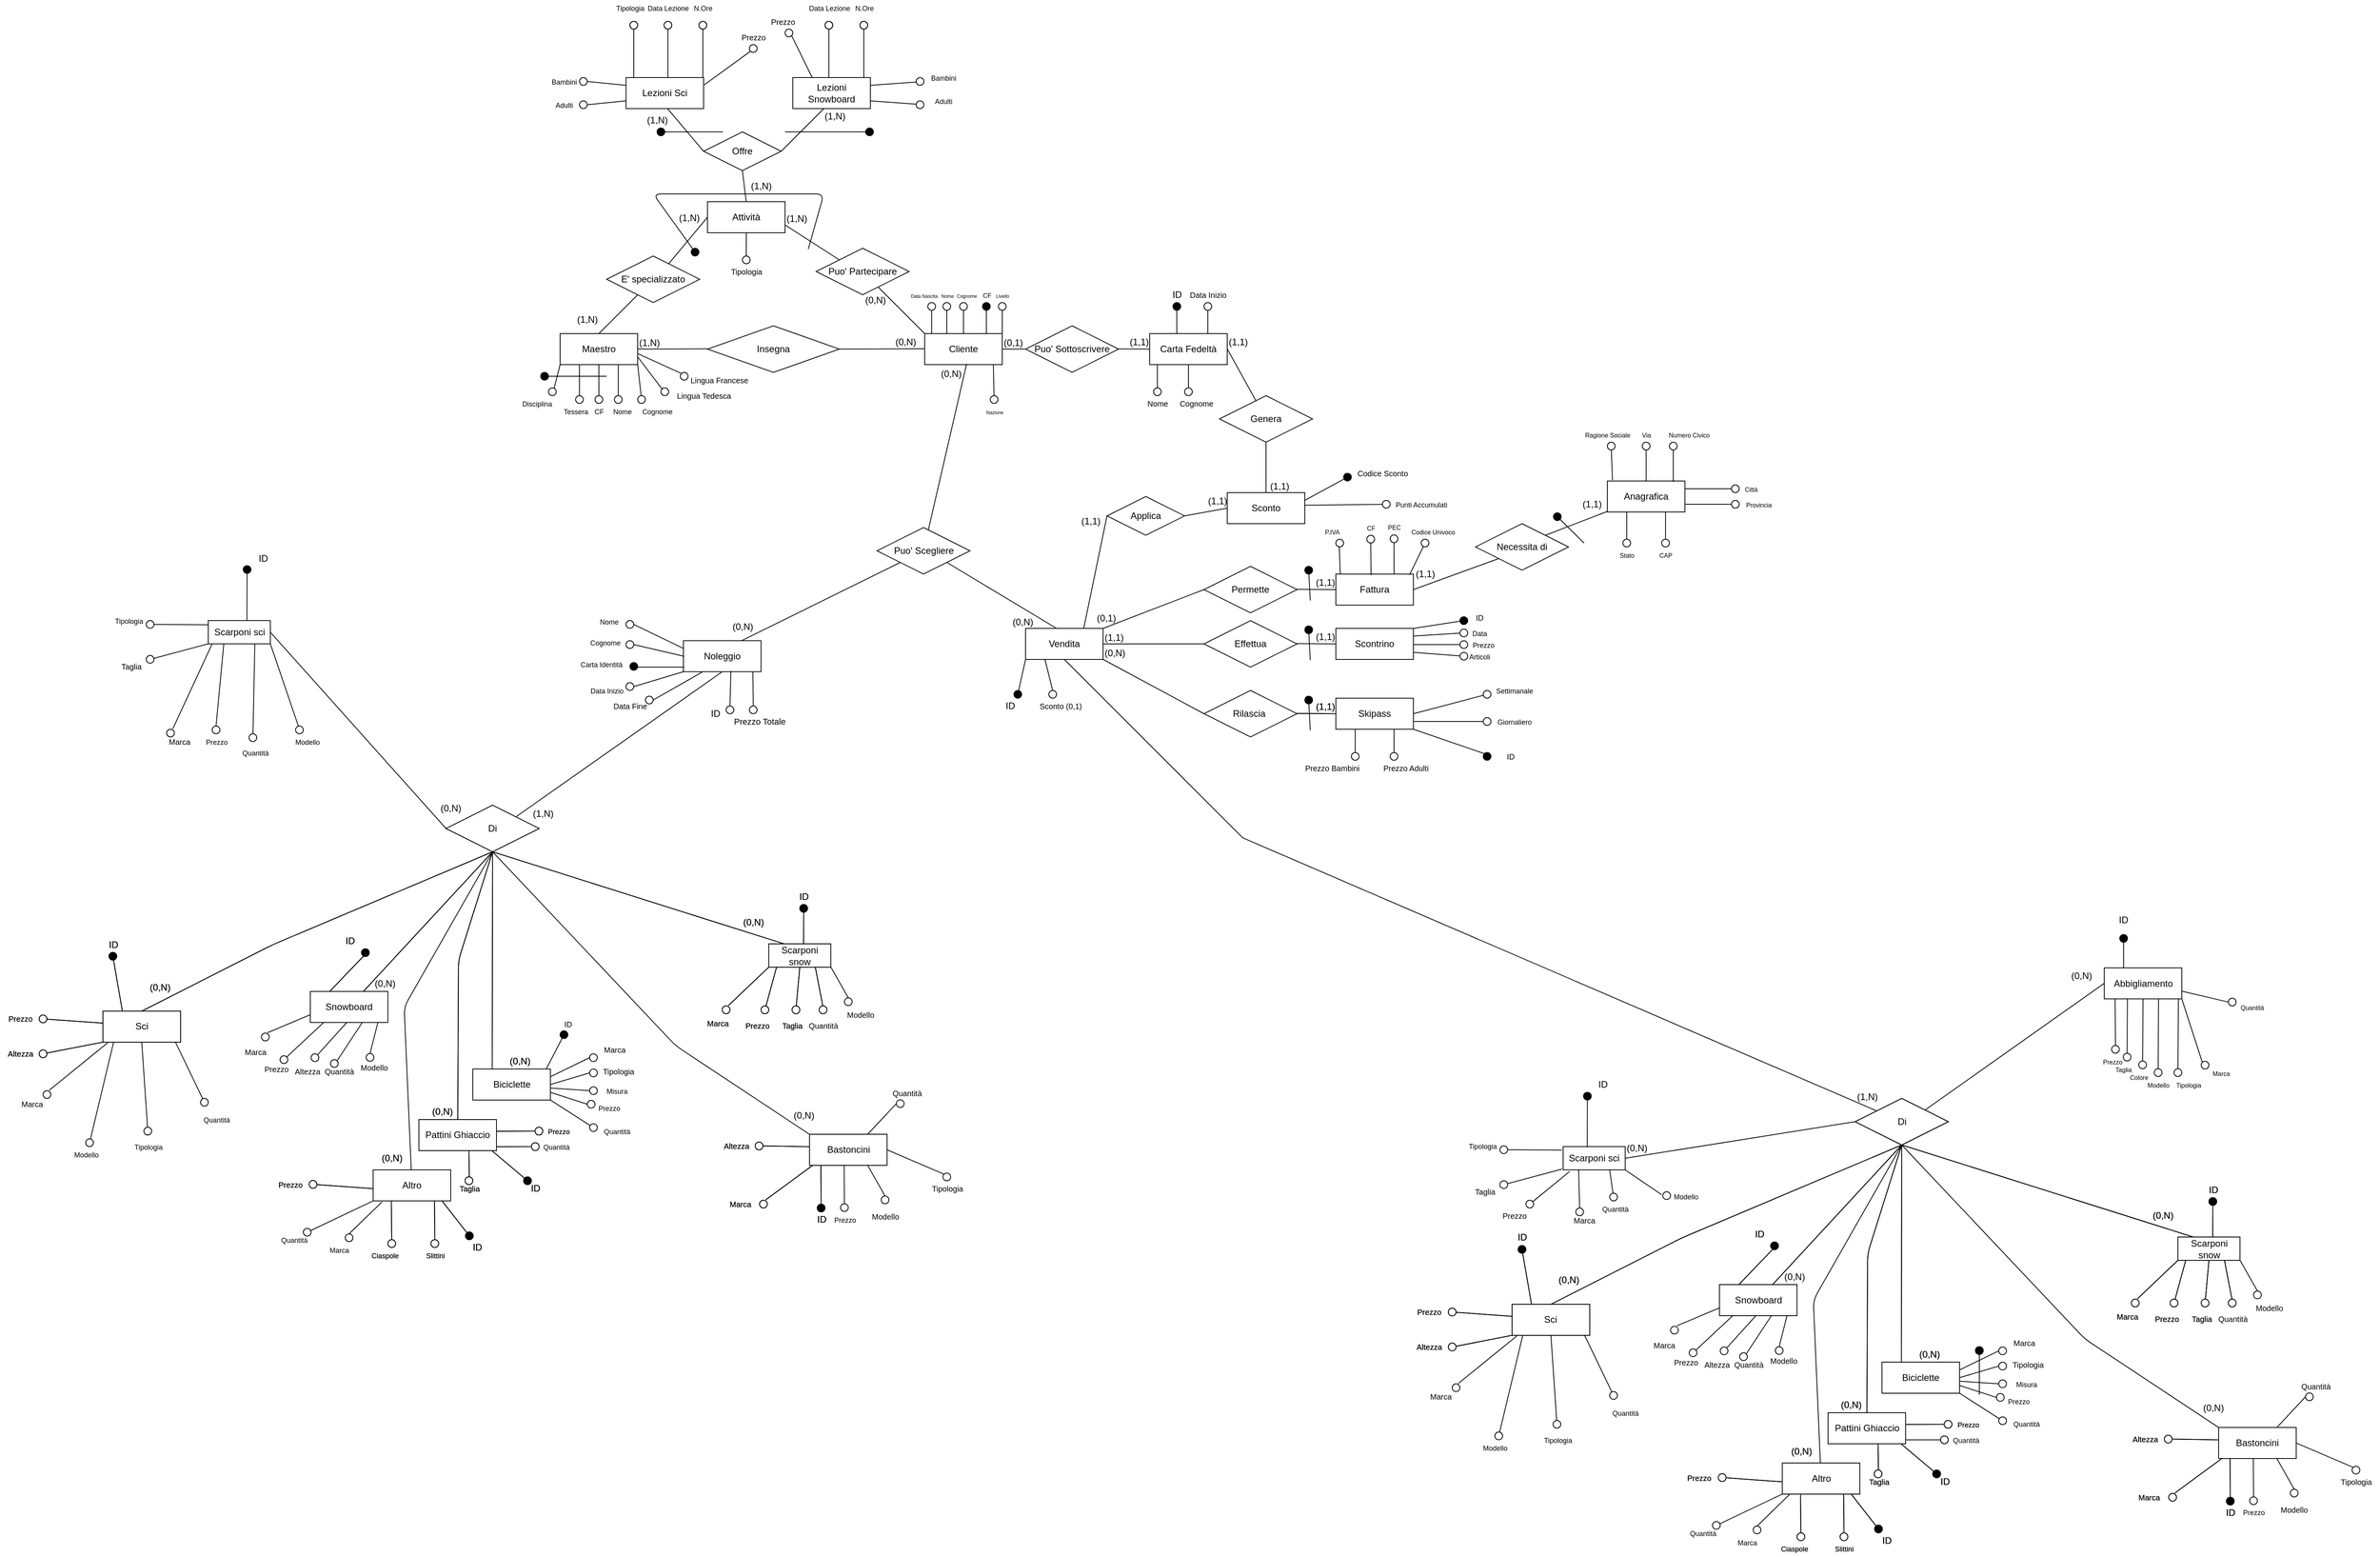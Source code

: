 <mxfile version="13.9.9" type="device"><diagram id="wf9xcVux73FIRyJsLam2" name="Pagina-1"><mxGraphModel dx="1945" dy="1577" grid="1" gridSize="10" guides="1" tooltips="1" connect="1" arrows="1" fold="1" page="1" pageScale="1" pageWidth="827" pageHeight="1169" math="0" shadow="0"><root><mxCell id="0"/><mxCell id="1" parent="0"/><mxCell id="1IvID8F-Y9WvDcMJjTcS-2" value="Cliente" style="whiteSpace=wrap;html=1;align=center;" parent="1" vertex="1"><mxGeometry x="360" y="290" width="100" height="40" as="geometry"/></mxCell><mxCell id="1IvID8F-Y9WvDcMJjTcS-3" value="Carta Fedeltà" style="whiteSpace=wrap;html=1;align=center;" parent="1" vertex="1"><mxGeometry x="650" y="290" width="100" height="40" as="geometry"/></mxCell><mxCell id="1IvID8F-Y9WvDcMJjTcS-5" value="Puo' Sottoscrivere" style="shape=rhombus;perimeter=rhombusPerimeter;whiteSpace=wrap;html=1;align=center;" parent="1" vertex="1"><mxGeometry x="490" y="280" width="120" height="60" as="geometry"/></mxCell><mxCell id="1IvID8F-Y9WvDcMJjTcS-7" value="" style="endArrow=none;html=1;rounded=0;entryX=0;entryY=0.5;entryDx=0;entryDy=0;" parent="1" target="1IvID8F-Y9WvDcMJjTcS-5" edge="1"><mxGeometry relative="1" as="geometry"><mxPoint x="460" y="310" as="sourcePoint"/><mxPoint x="620" y="310" as="targetPoint"/></mxGeometry></mxCell><mxCell id="1IvID8F-Y9WvDcMJjTcS-8" value="(0,1)" style="resizable=0;html=1;align=left;verticalAlign=bottom;" parent="1IvID8F-Y9WvDcMJjTcS-7" connectable="0" vertex="1"><mxGeometry x="-1" relative="1" as="geometry"/></mxCell><mxCell id="1IvID8F-Y9WvDcMJjTcS-10" value="" style="endArrow=none;html=1;rounded=0;entryX=0;entryY=0.5;entryDx=0;entryDy=0;" parent="1" target="1IvID8F-Y9WvDcMJjTcS-3" edge="1"><mxGeometry relative="1" as="geometry"><mxPoint x="610" y="309.71" as="sourcePoint"/><mxPoint x="640" y="309.71" as="targetPoint"/></mxGeometry></mxCell><mxCell id="1IvID8F-Y9WvDcMJjTcS-12" value="(1,1)" style="resizable=0;html=1;align=right;verticalAlign=bottom;" parent="1IvID8F-Y9WvDcMJjTcS-10" connectable="0" vertex="1"><mxGeometry x="1" relative="1" as="geometry"/></mxCell><mxCell id="1IvID8F-Y9WvDcMJjTcS-13" value="" style="endArrow=none;html=1;rounded=0;" parent="1" target="1IvID8F-Y9WvDcMJjTcS-16" edge="1"><mxGeometry relative="1" as="geometry"><mxPoint x="750" y="309.71" as="sourcePoint"/><mxPoint x="790" y="310" as="targetPoint"/></mxGeometry></mxCell><mxCell id="1IvID8F-Y9WvDcMJjTcS-14" value="(1,1)" style="resizable=0;html=1;align=left;verticalAlign=bottom;" parent="1IvID8F-Y9WvDcMJjTcS-13" connectable="0" vertex="1"><mxGeometry x="-1" relative="1" as="geometry"/></mxCell><mxCell id="1IvID8F-Y9WvDcMJjTcS-16" value="Genera" style="shape=rhombus;perimeter=rhombusPerimeter;whiteSpace=wrap;html=1;align=center;" parent="1" vertex="1"><mxGeometry x="740" y="370" width="120" height="60" as="geometry"/></mxCell><mxCell id="1IvID8F-Y9WvDcMJjTcS-17" value="" style="endArrow=none;html=1;rounded=0;exitX=0.5;exitY=1;exitDx=0;exitDy=0;entryX=0.5;entryY=0;entryDx=0;entryDy=0;" parent="1" source="1IvID8F-Y9WvDcMJjTcS-16" target="1IvID8F-Y9WvDcMJjTcS-20" edge="1"><mxGeometry relative="1" as="geometry"><mxPoint x="930" y="309.71" as="sourcePoint"/><mxPoint x="980" y="310" as="targetPoint"/></mxGeometry></mxCell><mxCell id="1IvID8F-Y9WvDcMJjTcS-19" value="(1,1)" style="resizable=0;html=1;align=right;verticalAlign=bottom;" parent="1IvID8F-Y9WvDcMJjTcS-17" connectable="0" vertex="1"><mxGeometry x="1" relative="1" as="geometry"><mxPoint x="30" y="0.17" as="offset"/></mxGeometry></mxCell><mxCell id="1IvID8F-Y9WvDcMJjTcS-20" value="Sconto" style="whiteSpace=wrap;html=1;align=center;" parent="1" vertex="1"><mxGeometry x="750" y="495" width="100" height="40" as="geometry"/></mxCell><mxCell id="1IvID8F-Y9WvDcMJjTcS-21" value="" style="endArrow=none;html=1;rounded=0;" parent="1" target="1IvID8F-Y9WvDcMJjTcS-24" edge="1"><mxGeometry relative="1" as="geometry"><mxPoint x="414" y="329.17" as="sourcePoint"/><mxPoint x="414" y="390" as="targetPoint"/></mxGeometry></mxCell><mxCell id="1IvID8F-Y9WvDcMJjTcS-22" value="(0,N)" style="resizable=0;html=1;align=left;verticalAlign=bottom;" parent="1IvID8F-Y9WvDcMJjTcS-21" connectable="0" vertex="1"><mxGeometry x="-1" relative="1" as="geometry"><mxPoint x="-35" y="20.83" as="offset"/></mxGeometry></mxCell><mxCell id="1IvID8F-Y9WvDcMJjTcS-24" value="Puo' Scegliere" style="shape=rhombus;perimeter=rhombusPerimeter;whiteSpace=wrap;html=1;align=center;" parent="1" vertex="1"><mxGeometry x="298.5" y="540" width="120" height="60" as="geometry"/></mxCell><mxCell id="1IvID8F-Y9WvDcMJjTcS-34" value="" style="endArrow=none;html=1;entryX=0;entryY=1;entryDx=0;entryDy=0;exitX=0.75;exitY=0;exitDx=0;exitDy=0;" parent="1" source="1IvID8F-Y9WvDcMJjTcS-36" target="1IvID8F-Y9WvDcMJjTcS-24" edge="1"><mxGeometry width="50" height="50" relative="1" as="geometry"><mxPoint x="320" y="670" as="sourcePoint"/><mxPoint x="398.375" y="610" as="targetPoint"/></mxGeometry></mxCell><mxCell id="1IvID8F-Y9WvDcMJjTcS-35" value="" style="endArrow=none;html=1;entryX=1;entryY=1;entryDx=0;entryDy=0;" parent="1" target="1IvID8F-Y9WvDcMJjTcS-24" edge="1"><mxGeometry width="50" height="50" relative="1" as="geometry"><mxPoint x="530" y="670" as="sourcePoint"/><mxPoint x="441.625" y="610" as="targetPoint"/></mxGeometry></mxCell><mxCell id="1IvID8F-Y9WvDcMJjTcS-36" value="Noleggio" style="whiteSpace=wrap;html=1;align=center;fillColor=#FFFFFF;" parent="1" vertex="1"><mxGeometry x="49" y="685.86" width="100" height="40" as="geometry"/></mxCell><mxCell id="1IvID8F-Y9WvDcMJjTcS-37" value="Vendita" style="whiteSpace=wrap;html=1;align=center;fillColor=#FFFFFF;" parent="1" vertex="1"><mxGeometry x="490" y="670" width="100" height="40" as="geometry"/></mxCell><mxCell id="1IvID8F-Y9WvDcMJjTcS-38" value="Permette" style="shape=rhombus;perimeter=rhombusPerimeter;whiteSpace=wrap;html=1;align=center;fillColor=#FFFFFF;" parent="1" vertex="1"><mxGeometry x="720" y="590" width="120" height="60" as="geometry"/></mxCell><mxCell id="1IvID8F-Y9WvDcMJjTcS-39" value="Effettua" style="shape=rhombus;perimeter=rhombusPerimeter;whiteSpace=wrap;html=1;align=center;fillColor=#FFFFFF;" parent="1" vertex="1"><mxGeometry x="720" y="660" width="120" height="60" as="geometry"/></mxCell><mxCell id="1IvID8F-Y9WvDcMJjTcS-40" value="Rilascia&amp;nbsp;" style="shape=rhombus;perimeter=rhombusPerimeter;whiteSpace=wrap;html=1;align=center;fillColor=#FFFFFF;" parent="1" vertex="1"><mxGeometry x="720" y="750" width="120" height="60" as="geometry"/></mxCell><mxCell id="1IvID8F-Y9WvDcMJjTcS-41" value="" style="endArrow=none;html=1;rounded=0;entryX=0;entryY=0.5;entryDx=0;entryDy=0;exitX=1;exitY=0;exitDx=0;exitDy=0;" parent="1" source="1IvID8F-Y9WvDcMJjTcS-37" target="1IvID8F-Y9WvDcMJjTcS-38" edge="1"><mxGeometry relative="1" as="geometry"><mxPoint x="590" y="690" as="sourcePoint"/><mxPoint x="750" y="690" as="targetPoint"/></mxGeometry></mxCell><mxCell id="1IvID8F-Y9WvDcMJjTcS-42" value="(0,1)" style="resizable=0;html=1;align=left;verticalAlign=bottom;" parent="1IvID8F-Y9WvDcMJjTcS-41" connectable="0" vertex="1"><mxGeometry x="-1" relative="1" as="geometry"><mxPoint x="-10" y="-5" as="offset"/></mxGeometry></mxCell><mxCell id="1IvID8F-Y9WvDcMJjTcS-44" value="" style="endArrow=none;html=1;rounded=0;entryX=0;entryY=0.5;entryDx=0;entryDy=0;exitX=1;exitY=0.5;exitDx=0;exitDy=0;" parent="1" source="1IvID8F-Y9WvDcMJjTcS-37" target="1IvID8F-Y9WvDcMJjTcS-39" edge="1"><mxGeometry relative="1" as="geometry"><mxPoint x="590" y="700" as="sourcePoint"/><mxPoint x="750" y="700" as="targetPoint"/><Array as="points"><mxPoint x="650" y="690"/></Array></mxGeometry></mxCell><mxCell id="1IvID8F-Y9WvDcMJjTcS-45" value="(1,1)" style="resizable=0;html=1;align=left;verticalAlign=bottom;" parent="1IvID8F-Y9WvDcMJjTcS-44" connectable="0" vertex="1"><mxGeometry x="-1" relative="1" as="geometry"/></mxCell><mxCell id="1IvID8F-Y9WvDcMJjTcS-47" value="" style="endArrow=none;html=1;rounded=0;entryX=0;entryY=0.5;entryDx=0;entryDy=0;" parent="1" target="1IvID8F-Y9WvDcMJjTcS-40" edge="1"><mxGeometry relative="1" as="geometry"><mxPoint x="590" y="710" as="sourcePoint"/><mxPoint x="750" y="710" as="targetPoint"/></mxGeometry></mxCell><mxCell id="1IvID8F-Y9WvDcMJjTcS-48" value="(0,N)" style="resizable=0;html=1;align=left;verticalAlign=bottom;" parent="1IvID8F-Y9WvDcMJjTcS-47" connectable="0" vertex="1"><mxGeometry x="-1" relative="1" as="geometry"/></mxCell><mxCell id="1IvID8F-Y9WvDcMJjTcS-50" value="" style="endArrow=none;html=1;rounded=0;entryX=0;entryY=0.5;entryDx=0;entryDy=0;" parent="1" target="1IvID8F-Y9WvDcMJjTcS-59" edge="1"><mxGeometry relative="1" as="geometry"><mxPoint x="840" y="619.58" as="sourcePoint"/><mxPoint x="900" y="620" as="targetPoint"/></mxGeometry></mxCell><mxCell id="1IvID8F-Y9WvDcMJjTcS-52" value="(1,1)" style="resizable=0;html=1;align=right;verticalAlign=bottom;" parent="1IvID8F-Y9WvDcMJjTcS-50" connectable="0" vertex="1"><mxGeometry x="1" relative="1" as="geometry"/></mxCell><mxCell id="1IvID8F-Y9WvDcMJjTcS-53" value="" style="endArrow=none;html=1;rounded=0;" parent="1" edge="1"><mxGeometry relative="1" as="geometry"><mxPoint x="840" y="689.58" as="sourcePoint"/><mxPoint x="890" y="690" as="targetPoint"/></mxGeometry></mxCell><mxCell id="1IvID8F-Y9WvDcMJjTcS-55" value="(1,1)" style="resizable=0;html=1;align=right;verticalAlign=bottom;" parent="1IvID8F-Y9WvDcMJjTcS-53" connectable="0" vertex="1"><mxGeometry x="1" relative="1" as="geometry"/></mxCell><mxCell id="1IvID8F-Y9WvDcMJjTcS-56" value="" style="endArrow=none;html=1;rounded=0;" parent="1" edge="1"><mxGeometry relative="1" as="geometry"><mxPoint x="840" y="779.58" as="sourcePoint"/><mxPoint x="890" y="780" as="targetPoint"/></mxGeometry></mxCell><mxCell id="1IvID8F-Y9WvDcMJjTcS-57" value="" style="resizable=0;html=1;align=left;verticalAlign=bottom;" parent="1IvID8F-Y9WvDcMJjTcS-56" connectable="0" vertex="1"><mxGeometry x="-1" relative="1" as="geometry"><mxPoint x="-491" y="127.98" as="offset"/></mxGeometry></mxCell><mxCell id="1IvID8F-Y9WvDcMJjTcS-58" value="(1,1)" style="resizable=0;html=1;align=right;verticalAlign=bottom;" parent="1IvID8F-Y9WvDcMJjTcS-56" connectable="0" vertex="1"><mxGeometry x="1" relative="1" as="geometry"/></mxCell><mxCell id="1IvID8F-Y9WvDcMJjTcS-59" value="Fattura" style="whiteSpace=wrap;html=1;align=center;fillColor=#FFFFFF;" parent="1" vertex="1"><mxGeometry x="890" y="600" width="100" height="40" as="geometry"/></mxCell><mxCell id="1IvID8F-Y9WvDcMJjTcS-60" value="Scontrino" style="whiteSpace=wrap;html=1;align=center;fillColor=#FFFFFF;" parent="1" vertex="1"><mxGeometry x="890" y="670" width="100" height="40" as="geometry"/></mxCell><mxCell id="1IvID8F-Y9WvDcMJjTcS-61" value="Skipass" style="whiteSpace=wrap;html=1;align=center;fillColor=#FFFFFF;" parent="1" vertex="1"><mxGeometry x="890" y="760" width="100" height="40" as="geometry"/></mxCell><mxCell id="1IvID8F-Y9WvDcMJjTcS-62" value="Applica" style="shape=rhombus;perimeter=rhombusPerimeter;whiteSpace=wrap;html=1;align=center;fillColor=#FFFFFF;" parent="1" vertex="1"><mxGeometry x="595" y="500" width="100" height="50" as="geometry"/></mxCell><mxCell id="1IvID8F-Y9WvDcMJjTcS-63" value="" style="endArrow=none;html=1;rounded=0;entryX=0;entryY=0.5;entryDx=0;entryDy=0;exitX=0.75;exitY=0;exitDx=0;exitDy=0;" parent="1" source="1IvID8F-Y9WvDcMJjTcS-37" target="1IvID8F-Y9WvDcMJjTcS-62" edge="1"><mxGeometry relative="1" as="geometry"><mxPoint x="500" y="530" as="sourcePoint"/><mxPoint x="624" y="529.58" as="targetPoint"/></mxGeometry></mxCell><mxCell id="1IvID8F-Y9WvDcMJjTcS-64" value="(1,1)" style="resizable=0;html=1;align=left;verticalAlign=bottom;" parent="1IvID8F-Y9WvDcMJjTcS-63" connectable="0" vertex="1"><mxGeometry x="-1" relative="1" as="geometry"><mxPoint x="-5" y="-130" as="offset"/></mxGeometry></mxCell><mxCell id="1IvID8F-Y9WvDcMJjTcS-66" value="" style="endArrow=none;html=1;rounded=0;entryX=0;entryY=0.5;entryDx=0;entryDy=0;exitX=1;exitY=0.5;exitDx=0;exitDy=0;" parent="1" source="1IvID8F-Y9WvDcMJjTcS-62" target="1IvID8F-Y9WvDcMJjTcS-20" edge="1"><mxGeometry relative="1" as="geometry"><mxPoint x="610" y="514.58" as="sourcePoint"/><mxPoint x="656" y="500" as="targetPoint"/></mxGeometry></mxCell><mxCell id="1IvID8F-Y9WvDcMJjTcS-68" value="(1,1)" style="resizable=0;html=1;align=right;verticalAlign=bottom;" parent="1IvID8F-Y9WvDcMJjTcS-66" connectable="0" vertex="1"><mxGeometry x="1" relative="1" as="geometry"/></mxCell><mxCell id="1IvID8F-Y9WvDcMJjTcS-69" value="Di" style="shape=rhombus;perimeter=rhombusPerimeter;whiteSpace=wrap;html=1;align=center;fillColor=#FFFFFF;" parent="1" vertex="1"><mxGeometry x="-257" y="897.98" width="120" height="60" as="geometry"/></mxCell><mxCell id="1IvID8F-Y9WvDcMJjTcS-74" value="" style="endArrow=none;html=1;rounded=0;entryX=0.5;entryY=1;entryDx=0;entryDy=0;exitX=1;exitY=0;exitDx=0;exitDy=0;" parent="1" source="-4utleuvNuMfhvV20Cg4-164" target="1IvID8F-Y9WvDcMJjTcS-36" edge="1"><mxGeometry relative="1" as="geometry"><mxPoint x="330" y="740" as="sourcePoint"/><mxPoint x="260" y="690" as="targetPoint"/></mxGeometry></mxCell><mxCell id="1IvID8F-Y9WvDcMJjTcS-80" value="" style="endArrow=none;html=1;rounded=0;exitX=0.5;exitY=1;exitDx=0;exitDy=0;" parent="1" source="1IvID8F-Y9WvDcMJjTcS-37" target="-4utleuvNuMfhvV20Cg4-1272" edge="1"><mxGeometry relative="1" as="geometry"><mxPoint x="-50" y="750" as="sourcePoint"/><mxPoint x="1484" y="1167.98" as="targetPoint"/><Array as="points"><mxPoint x="770" y="940"/></Array></mxGeometry></mxCell><mxCell id="1IvID8F-Y9WvDcMJjTcS-81" value="(1,N)" style="resizable=0;html=1;align=left;verticalAlign=bottom;" parent="1IvID8F-Y9WvDcMJjTcS-80" connectable="0" vertex="1"><mxGeometry x="-1" relative="1" as="geometry"><mxPoint x="-687" y="207.98" as="offset"/></mxGeometry></mxCell><mxCell id="1IvID8F-Y9WvDcMJjTcS-91" value="Snowboard" style="whiteSpace=wrap;html=1;align=center;fillColor=#FFFFFF;" parent="1" vertex="1"><mxGeometry x="-432" y="1137.98" width="100" height="40" as="geometry"/></mxCell><mxCell id="1IvID8F-Y9WvDcMJjTcS-92" value="Sci" style="whiteSpace=wrap;html=1;align=center;fillColor=#FFFFFF;" parent="1" vertex="1"><mxGeometry x="-699.25" y="1163.38" width="100" height="40" as="geometry"/></mxCell><mxCell id="1IvID8F-Y9WvDcMJjTcS-96" value="" style="endArrow=none;html=1;entryX=0.5;entryY=1;entryDx=0;entryDy=0;" parent="1" source="1IvID8F-Y9WvDcMJjTcS-91" target="1IvID8F-Y9WvDcMJjTcS-69" edge="1"><mxGeometry width="50" height="50" relative="1" as="geometry"><mxPoint x="-941" y="1217.98" as="sourcePoint"/><mxPoint x="-721" y="1037.98" as="targetPoint"/></mxGeometry></mxCell><mxCell id="1IvID8F-Y9WvDcMJjTcS-98" value="" style="endArrow=none;html=1;exitX=0.5;exitY=0;exitDx=0;exitDy=0;entryX=0.5;entryY=1;entryDx=0;entryDy=0;" parent="1" source="1IvID8F-Y9WvDcMJjTcS-92" target="1IvID8F-Y9WvDcMJjTcS-69" edge="1"><mxGeometry width="50" height="50" relative="1" as="geometry"><mxPoint x="-651.5" y="1148.38" as="sourcePoint"/><mxPoint x="-642.625" y="1112.18" as="targetPoint"/><Array as="points"><mxPoint x="-481" y="1077.98"/></Array></mxGeometry></mxCell><mxCell id="1IvID8F-Y9WvDcMJjTcS-100" value="Attività" style="whiteSpace=wrap;html=1;align=center;fillColor=#FFFFFF;" parent="1" vertex="1"><mxGeometry x="80" y="120" width="100" height="40" as="geometry"/></mxCell><mxCell id="1IvID8F-Y9WvDcMJjTcS-101" value="Puo' Partecipare" style="shape=rhombus;perimeter=rhombusPerimeter;whiteSpace=wrap;html=1;align=center;fillColor=#FFFFFF;" parent="1" vertex="1"><mxGeometry x="220" y="180" width="120" height="60" as="geometry"/></mxCell><mxCell id="1IvID8F-Y9WvDcMJjTcS-102" value="" style="endArrow=none;html=1;rounded=0;entryX=0;entryY=0;entryDx=0;entryDy=0;" parent="1" source="1IvID8F-Y9WvDcMJjTcS-101" target="1IvID8F-Y9WvDcMJjTcS-2" edge="1"><mxGeometry relative="1" as="geometry"><mxPoint x="314" y="230" as="sourcePoint"/><mxPoint x="474" y="230" as="targetPoint"/></mxGeometry></mxCell><mxCell id="1IvID8F-Y9WvDcMJjTcS-104" value="(0,N)" style="resizable=0;html=1;align=right;verticalAlign=bottom;" parent="1IvID8F-Y9WvDcMJjTcS-102" connectable="0" vertex="1"><mxGeometry x="1" relative="1" as="geometry"><mxPoint x="-50.1" y="-35.1" as="offset"/></mxGeometry></mxCell><mxCell id="1IvID8F-Y9WvDcMJjTcS-105" value="" style="endArrow=none;html=1;rounded=0;entryX=0;entryY=0;entryDx=0;entryDy=0;" parent="1" target="1IvID8F-Y9WvDcMJjTcS-101" edge="1"><mxGeometry relative="1" as="geometry"><mxPoint x="180" y="150" as="sourcePoint"/><mxPoint x="340" y="150" as="targetPoint"/></mxGeometry></mxCell><mxCell id="1IvID8F-Y9WvDcMJjTcS-106" value="(1,N)" style="resizable=0;html=1;align=left;verticalAlign=bottom;" parent="1IvID8F-Y9WvDcMJjTcS-105" connectable="0" vertex="1"><mxGeometry x="-1" relative="1" as="geometry"/></mxCell><mxCell id="1IvID8F-Y9WvDcMJjTcS-114" value="" style="endArrow=none;html=1;rounded=0;exitX=1;exitY=0.5;exitDx=0;exitDy=0;" parent="1" source="1IvID8F-Y9WvDcMJjTcS-117" edge="1"><mxGeometry relative="1" as="geometry"><mxPoint x="200" y="309.5" as="sourcePoint"/><mxPoint x="360" y="309.5" as="targetPoint"/></mxGeometry></mxCell><mxCell id="1IvID8F-Y9WvDcMJjTcS-116" value="(0,N)" style="resizable=0;html=1;align=right;verticalAlign=bottom;" parent="1IvID8F-Y9WvDcMJjTcS-114" connectable="0" vertex="1"><mxGeometry x="1" relative="1" as="geometry"><mxPoint x="-10" as="offset"/></mxGeometry></mxCell><mxCell id="1IvID8F-Y9WvDcMJjTcS-117" value="Insegna" style="shape=rhombus;perimeter=rhombusPerimeter;whiteSpace=wrap;html=1;align=center;fillColor=#FFFFFF;" parent="1" vertex="1"><mxGeometry x="80" y="280" width="170" height="60" as="geometry"/></mxCell><mxCell id="1IvID8F-Y9WvDcMJjTcS-118" value="" style="endArrow=none;html=1;rounded=0;" parent="1" edge="1"><mxGeometry relative="1" as="geometry"><mxPoint x="-10" y="310" as="sourcePoint"/><mxPoint x="80" y="309.66" as="targetPoint"/></mxGeometry></mxCell><mxCell id="1IvID8F-Y9WvDcMJjTcS-119" value="(1,N)" style="resizable=0;html=1;align=left;verticalAlign=bottom;" parent="1IvID8F-Y9WvDcMJjTcS-118" connectable="0" vertex="1"><mxGeometry x="-1" relative="1" as="geometry"/></mxCell><mxCell id="1IvID8F-Y9WvDcMJjTcS-121" value="Maestro" style="whiteSpace=wrap;html=1;align=center;fillColor=#FFFFFF;" parent="1" vertex="1"><mxGeometry x="-110" y="290" width="100" height="40" as="geometry"/></mxCell><mxCell id="1IvID8F-Y9WvDcMJjTcS-122" value="" style="endArrow=none;html=1;rounded=0;exitX=0.5;exitY=0;exitDx=0;exitDy=0;" parent="1" source="1IvID8F-Y9WvDcMJjTcS-121" target="1IvID8F-Y9WvDcMJjTcS-125" edge="1"><mxGeometry relative="1" as="geometry"><mxPoint x="20" y="250" as="sourcePoint"/><mxPoint y="230" as="targetPoint"/></mxGeometry></mxCell><mxCell id="1IvID8F-Y9WvDcMJjTcS-123" value="(1,N)" style="resizable=0;html=1;align=left;verticalAlign=bottom;" parent="1IvID8F-Y9WvDcMJjTcS-122" connectable="0" vertex="1"><mxGeometry x="-1" relative="1" as="geometry"><mxPoint x="-30" y="-10" as="offset"/></mxGeometry></mxCell><mxCell id="1IvID8F-Y9WvDcMJjTcS-125" value="E' specializzato" style="shape=rhombus;perimeter=rhombusPerimeter;whiteSpace=wrap;html=1;align=center;fillColor=#FFFFFF;" parent="1" vertex="1"><mxGeometry x="-50" y="190" width="120" height="60" as="geometry"/></mxCell><mxCell id="1IvID8F-Y9WvDcMJjTcS-126" value="" style="endArrow=none;html=1;rounded=0;entryX=0;entryY=0.5;entryDx=0;entryDy=0;" parent="1" target="1IvID8F-Y9WvDcMJjTcS-100" edge="1"><mxGeometry relative="1" as="geometry"><mxPoint x="30" y="200" as="sourcePoint"/><mxPoint x="190" y="200" as="targetPoint"/></mxGeometry></mxCell><mxCell id="1IvID8F-Y9WvDcMJjTcS-128" value="(1,N)" style="resizable=0;html=1;align=right;verticalAlign=bottom;" parent="1IvID8F-Y9WvDcMJjTcS-126" connectable="0" vertex="1"><mxGeometry x="1" relative="1" as="geometry"><mxPoint x="-9.89" y="9.87" as="offset"/></mxGeometry></mxCell><mxCell id="FNM6wczRLW-ejztTXHmb-5" value="" style="endArrow=none;html=1;" parent="1" target="FNM6wczRLW-ejztTXHmb-6" edge="1"><mxGeometry width="50" height="50" relative="1" as="geometry"><mxPoint x="369" y="290" as="sourcePoint"/><mxPoint x="369" y="250" as="targetPoint"/></mxGeometry></mxCell><mxCell id="FNM6wczRLW-ejztTXHmb-6" value="" style="ellipse;whiteSpace=wrap;html=1;aspect=fixed;fillColor=#FFFFFF;" parent="1" vertex="1"><mxGeometry x="364" y="250" width="10" height="10" as="geometry"/></mxCell><mxCell id="FNM6wczRLW-ejztTXHmb-9" value="" style="endArrow=none;html=1;" parent="1" target="FNM6wczRLW-ejztTXHmb-10" edge="1"><mxGeometry width="50" height="50" relative="1" as="geometry"><mxPoint x="388.5" y="290" as="sourcePoint"/><mxPoint x="388.5" y="250" as="targetPoint"/></mxGeometry></mxCell><mxCell id="FNM6wczRLW-ejztTXHmb-10" value="" style="ellipse;whiteSpace=wrap;html=1;aspect=fixed;fillColor=#FFFFFF;" parent="1" vertex="1"><mxGeometry x="383.5" y="250" width="10" height="10" as="geometry"/></mxCell><mxCell id="FNM6wczRLW-ejztTXHmb-13" value="" style="endArrow=none;html=1;" parent="1" target="FNM6wczRLW-ejztTXHmb-14" edge="1"><mxGeometry width="50" height="50" relative="1" as="geometry"><mxPoint x="410" y="290" as="sourcePoint"/><mxPoint x="410" y="250" as="targetPoint"/></mxGeometry></mxCell><mxCell id="FNM6wczRLW-ejztTXHmb-14" value="" style="ellipse;whiteSpace=wrap;html=1;aspect=fixed;fillColor=#FFFFFF;" parent="1" vertex="1"><mxGeometry x="405" y="250" width="10" height="10" as="geometry"/></mxCell><mxCell id="FNM6wczRLW-ejztTXHmb-15" value="" style="endArrow=none;html=1;" parent="1" target="FNM6wczRLW-ejztTXHmb-16" edge="1"><mxGeometry width="50" height="50" relative="1" as="geometry"><mxPoint x="439.5" y="290" as="sourcePoint"/><mxPoint x="439.5" y="250" as="targetPoint"/></mxGeometry></mxCell><mxCell id="FNM6wczRLW-ejztTXHmb-16" value="" style="ellipse;whiteSpace=wrap;html=1;aspect=fixed;fillColor=#000000;" parent="1" vertex="1"><mxGeometry x="434.5" y="250" width="10" height="10" as="geometry"/></mxCell><mxCell id="FNM6wczRLW-ejztTXHmb-17" value="&lt;font style=&quot;font-size: 6px&quot;&gt;Nome&lt;/font&gt;" style="text;html=1;align=center;verticalAlign=middle;resizable=0;points=[];autosize=1;" parent="1" vertex="1"><mxGeometry x="373.5" y="230" width="30" height="20" as="geometry"/></mxCell><mxCell id="FNM6wczRLW-ejztTXHmb-18" value="&lt;font style=&quot;font-size: 6px&quot;&gt;Cognome&lt;/font&gt;" style="text;html=1;align=center;verticalAlign=middle;resizable=0;points=[];autosize=1;" parent="1" vertex="1"><mxGeometry x="394" y="230" width="40" height="20" as="geometry"/></mxCell><mxCell id="FNM6wczRLW-ejztTXHmb-20" value="&lt;span style=&quot;font-size: 6px&quot;&gt;Data Nascita&lt;/span&gt;" style="text;html=1;align=center;verticalAlign=middle;resizable=0;points=[];autosize=1;" parent="1" vertex="1"><mxGeometry x="333.5" y="230" width="50" height="20" as="geometry"/></mxCell><mxCell id="FNM6wczRLW-ejztTXHmb-21" value="&lt;font style=&quot;font-size: 8px&quot;&gt;CF&lt;/font&gt;" style="text;html=1;align=center;verticalAlign=middle;resizable=0;points=[];autosize=1;" parent="1" vertex="1"><mxGeometry x="425" y="230" width="30" height="20" as="geometry"/></mxCell><mxCell id="FNM6wczRLW-ejztTXHmb-24" value="" style="endArrow=none;html=1;" parent="1" target="FNM6wczRLW-ejztTXHmb-25" edge="1"><mxGeometry width="50" height="50" relative="1" as="geometry"><mxPoint x="460" y="290" as="sourcePoint"/><mxPoint x="460" y="250" as="targetPoint"/></mxGeometry></mxCell><mxCell id="FNM6wczRLW-ejztTXHmb-25" value="" style="ellipse;whiteSpace=wrap;html=1;aspect=fixed;fillColor=#FFFFFF;" parent="1" vertex="1"><mxGeometry x="455" y="250" width="10" height="10" as="geometry"/></mxCell><mxCell id="FNM6wczRLW-ejztTXHmb-26" value="&lt;font style=&quot;font-size: 6px&quot;&gt;Livello&lt;/font&gt;" style="text;html=1;align=center;verticalAlign=middle;resizable=0;points=[];autosize=1;" parent="1" vertex="1"><mxGeometry x="445" y="230" width="30" height="20" as="geometry"/></mxCell><mxCell id="FNM6wczRLW-ejztTXHmb-29" value="&lt;font style=&quot;font-size: 6px&quot;&gt;Nazione&lt;/font&gt;" style="text;html=1;align=center;verticalAlign=middle;resizable=0;points=[];autosize=1;" parent="1" vertex="1"><mxGeometry x="430" y="380" width="40" height="20" as="geometry"/></mxCell><mxCell id="FNM6wczRLW-ejztTXHmb-30" value="" style="endArrow=none;html=1;" parent="1" target="FNM6wczRLW-ejztTXHmb-31" edge="1"><mxGeometry width="50" height="50" relative="1" as="geometry"><mxPoint x="448.5" y="330" as="sourcePoint"/><mxPoint x="449.5" y="370" as="targetPoint"/></mxGeometry></mxCell><mxCell id="FNM6wczRLW-ejztTXHmb-31" value="" style="ellipse;whiteSpace=wrap;html=1;aspect=fixed;fillColor=#FFFFFF;" parent="1" vertex="1"><mxGeometry x="444.5" y="370" width="10" height="10" as="geometry"/></mxCell><mxCell id="FNM6wczRLW-ejztTXHmb-79" value="" style="endArrow=none;html=1;exitX=0.5;exitY=1;exitDx=0;exitDy=0;" parent="1" source="-4utleuvNuMfhvV20Cg4-166" target="FNM6wczRLW-ejztTXHmb-80" edge="1"><mxGeometry width="50" height="50" relative="1" as="geometry"><mxPoint x="-686.5" y="1290.88" as="sourcePoint"/><mxPoint x="-686.5" y="1250.88" as="targetPoint"/></mxGeometry></mxCell><mxCell id="FNM6wczRLW-ejztTXHmb-80" value="" style="ellipse;whiteSpace=wrap;html=1;aspect=fixed;fillColor=#FFFFFF;" parent="1" vertex="1"><mxGeometry x="-646.5" y="1313.06" width="10" height="10" as="geometry"/></mxCell><mxCell id="FNM6wczRLW-ejztTXHmb-81" value="&lt;font style=&quot;font-size: 9px&quot;&gt;Tipologia&lt;/font&gt;" style="text;html=1;align=center;verticalAlign=middle;resizable=0;points=[];autosize=1;" parent="1" vertex="1"><mxGeometry x="-666" y="1328.14" width="50" height="20" as="geometry"/></mxCell><mxCell id="FNM6wczRLW-ejztTXHmb-89" value="" style="endArrow=none;html=1;exitX=0.25;exitY=1;exitDx=0;exitDy=0;" parent="1" target="FNM6wczRLW-ejztTXHmb-90" edge="1"><mxGeometry width="50" height="50" relative="1" as="geometry"><mxPoint x="-327.5" y="1407.98" as="sourcePoint"/><mxPoint x="-357" y="1157.98" as="targetPoint"/></mxGeometry></mxCell><mxCell id="FNM6wczRLW-ejztTXHmb-90" value="" style="ellipse;whiteSpace=wrap;html=1;aspect=fixed;fillColor=#FFFFFF;" parent="1" vertex="1"><mxGeometry x="-332" y="1457.98" width="10" height="10" as="geometry"/></mxCell><mxCell id="FNM6wczRLW-ejztTXHmb-91" value="&lt;font style=&quot;font-size: 9px&quot;&gt;Ciaspole&lt;/font&gt;" style="text;html=1;align=center;verticalAlign=middle;resizable=0;points=[];autosize=1;" parent="1" vertex="1"><mxGeometry x="-361" y="1467.98" width="50" height="20" as="geometry"/></mxCell><mxCell id="FNM6wczRLW-ejztTXHmb-94" value="" style="endArrow=none;html=1;exitX=0.048;exitY=0.02;exitDx=0;exitDy=0;exitPerimeter=0;" parent="1" target="FNM6wczRLW-ejztTXHmb-95" edge="1"><mxGeometry width="50" height="50" relative="1" as="geometry"><mxPoint x="203.8" y="1096.68" as="sourcePoint"/><mxPoint x="204" y="1095.88" as="targetPoint"/></mxGeometry></mxCell><mxCell id="FNM6wczRLW-ejztTXHmb-95" value="" style="ellipse;whiteSpace=wrap;html=1;aspect=fixed;fillColor=#000000;" parent="1" vertex="1"><mxGeometry x="199" y="1025.88" width="10" height="10" as="geometry"/></mxCell><mxCell id="FNM6wczRLW-ejztTXHmb-96" value="ID" style="text;html=1;align=center;verticalAlign=middle;resizable=0;points=[];autosize=1;" parent="1" vertex="1"><mxGeometry x="189" y="1005.88" width="30" height="20" as="geometry"/></mxCell><mxCell id="FNM6wczRLW-ejztTXHmb-97" value="" style="endArrow=none;html=1;exitX=0.25;exitY=0;exitDx=0;exitDy=0;" parent="1" source="1IvID8F-Y9WvDcMJjTcS-92" target="FNM6wczRLW-ejztTXHmb-98" edge="1"><mxGeometry width="50" height="50" relative="1" as="geometry"><mxPoint x="-686.7" y="1158.38" as="sourcePoint"/><mxPoint x="-686.5" y="1157.58" as="targetPoint"/></mxGeometry></mxCell><mxCell id="FNM6wczRLW-ejztTXHmb-98" value="" style="ellipse;whiteSpace=wrap;html=1;aspect=fixed;fillColor=#000000;" parent="1" vertex="1"><mxGeometry x="-691.5" y="1087.58" width="10" height="10" as="geometry"/></mxCell><mxCell id="FNM6wczRLW-ejztTXHmb-99" value="ID" style="text;html=1;align=center;verticalAlign=middle;resizable=0;points=[];autosize=1;" parent="1" vertex="1"><mxGeometry x="-701.5" y="1067.58" width="30" height="20" as="geometry"/></mxCell><mxCell id="FNM6wczRLW-ejztTXHmb-102" value="" style="endArrow=none;html=1;exitX=-0.002;exitY=0.386;exitDx=0;exitDy=0;exitPerimeter=0;" parent="1" source="1IvID8F-Y9WvDcMJjTcS-92" target="FNM6wczRLW-ejztTXHmb-103" edge="1"><mxGeometry width="50" height="50" relative="1" as="geometry"><mxPoint x="-696.5" y="1190.88" as="sourcePoint"/><mxPoint x="-696.5" y="1150.88" as="targetPoint"/></mxGeometry></mxCell><mxCell id="FNM6wczRLW-ejztTXHmb-103" value="" style="ellipse;whiteSpace=wrap;html=1;aspect=fixed;fillColor=#FFFFFF;" parent="1" vertex="1"><mxGeometry x="-781.5" y="1168.38" width="10" height="10" as="geometry"/></mxCell><mxCell id="FNM6wczRLW-ejztTXHmb-104" value="&lt;font style=&quot;font-size: 10px&quot;&gt;Prezzo&lt;/font&gt;" style="text;html=1;align=center;verticalAlign=middle;resizable=0;points=[];autosize=1;" parent="1" vertex="1"><mxGeometry x="-831.5" y="1163.38" width="50" height="20" as="geometry"/></mxCell><mxCell id="FNM6wczRLW-ejztTXHmb-108" value="" style="endArrow=none;html=1;exitX=0;exitY=1;exitDx=0;exitDy=0;" parent="1" source="1IvID8F-Y9WvDcMJjTcS-92" target="FNM6wczRLW-ejztTXHmb-109" edge="1"><mxGeometry width="50" height="50" relative="1" as="geometry"><mxPoint x="-701.7" y="1218.82" as="sourcePoint"/><mxPoint x="-696.5" y="1195.88" as="targetPoint"/></mxGeometry></mxCell><mxCell id="FNM6wczRLW-ejztTXHmb-109" value="" style="ellipse;whiteSpace=wrap;html=1;aspect=fixed;fillColor=#FFFFFF;" parent="1" vertex="1"><mxGeometry x="-781.5" y="1213.38" width="10" height="10" as="geometry"/></mxCell><mxCell id="FNM6wczRLW-ejztTXHmb-110" value="&lt;font style=&quot;font-size: 10px&quot;&gt;Altezza&lt;/font&gt;" style="text;html=1;align=center;verticalAlign=middle;resizable=0;points=[];autosize=1;" parent="1" vertex="1"><mxGeometry x="-831.5" y="1208.38" width="50" height="20" as="geometry"/></mxCell><mxCell id="FNM6wczRLW-ejztTXHmb-125" value="Scarponi snow" style="whiteSpace=wrap;html=1;align=center;strokeColor=#000000;fillColor=#FFFFFF;" parent="1" vertex="1"><mxGeometry x="159" y="1076.68" width="80" height="30" as="geometry"/></mxCell><mxCell id="FNM6wczRLW-ejztTXHmb-128" value="ID" style="text;html=1;align=center;verticalAlign=middle;resizable=0;points=[];autosize=1;" parent="1" vertex="1"><mxGeometry x="-396" y="1062.98" width="30" height="20" as="geometry"/></mxCell><mxCell id="FNM6wczRLW-ejztTXHmb-156" value="Bastoncini" style="whiteSpace=wrap;html=1;align=center;strokeColor=#000000;fillColor=#FFFFFF;" parent="1" vertex="1"><mxGeometry x="211.5" y="1322.12" width="100" height="40" as="geometry"/></mxCell><mxCell id="FNM6wczRLW-ejztTXHmb-173" value="" style="endArrow=none;html=1;exitX=0.147;exitY=1.005;exitDx=0;exitDy=0;exitPerimeter=0;" parent="1" source="FNM6wczRLW-ejztTXHmb-156" target="FNM6wczRLW-ejztTXHmb-174" edge="1"><mxGeometry width="50" height="50" relative="1" as="geometry"><mxPoint x="186.5" y="1422.12" as="sourcePoint"/><mxPoint x="226.5" y="1377.12" as="targetPoint"/></mxGeometry></mxCell><mxCell id="FNM6wczRLW-ejztTXHmb-174" value="" style="ellipse;whiteSpace=wrap;html=1;aspect=fixed;fillColor=#000000;" parent="1" vertex="1"><mxGeometry x="221.5" y="1412.12" width="10" height="10" as="geometry"/></mxCell><mxCell id="FNM6wczRLW-ejztTXHmb-176" value="ID" style="text;html=1;align=center;verticalAlign=middle;resizable=0;points=[];autosize=1;" parent="1" vertex="1"><mxGeometry x="211.5" y="1422.12" width="30" height="20" as="geometry"/></mxCell><mxCell id="FNM6wczRLW-ejztTXHmb-180" value="" style="ellipse;whiteSpace=wrap;html=1;aspect=fixed;fillColor=#FFFFFF;" parent="1" vertex="1"><mxGeometry x="141.5" y="1332.12" width="10" height="10" as="geometry"/></mxCell><mxCell id="FNM6wczRLW-ejztTXHmb-181" value="&lt;font style=&quot;font-size: 10px&quot;&gt;Altezza&lt;/font&gt;" style="text;html=1;align=center;verticalAlign=middle;resizable=0;points=[];autosize=1;" parent="1" vertex="1"><mxGeometry x="91.5" y="1327.12" width="50" height="20" as="geometry"/></mxCell><mxCell id="FNM6wczRLW-ejztTXHmb-183" value="" style="endArrow=none;html=1;strokeColor=#000000;exitX=1;exitY=0.5;exitDx=0;exitDy=0;entryX=0.001;entryY=0.4;entryDx=0;entryDy=0;entryPerimeter=0;" parent="1" source="FNM6wczRLW-ejztTXHmb-180" target="FNM6wczRLW-ejztTXHmb-156" edge="1"><mxGeometry width="50" height="50" relative="1" as="geometry"><mxPoint x="186.5" y="1402.12" as="sourcePoint"/><mxPoint x="236.5" y="1352.12" as="targetPoint"/></mxGeometry></mxCell><mxCell id="bT32QDuZeNqUo1S4T6X8-1" value="" style="endArrow=none;html=1;" parent="1" target="bT32QDuZeNqUo1S4T6X8-2" edge="1"><mxGeometry width="50" height="50" relative="1" as="geometry"><mxPoint x="685" y="290" as="sourcePoint"/><mxPoint x="685" y="250" as="targetPoint"/></mxGeometry></mxCell><mxCell id="bT32QDuZeNqUo1S4T6X8-2" value="" style="ellipse;whiteSpace=wrap;html=1;aspect=fixed;fillColor=#000000;" parent="1" vertex="1"><mxGeometry x="680" y="250" width="10" height="10" as="geometry"/></mxCell><mxCell id="bT32QDuZeNqUo1S4T6X8-3" value="ID" style="text;html=1;align=center;verticalAlign=middle;resizable=0;points=[];autosize=1;" parent="1" vertex="1"><mxGeometry x="670" y="230" width="30" height="20" as="geometry"/></mxCell><mxCell id="bT32QDuZeNqUo1S4T6X8-4" value="" style="endArrow=none;html=1;" parent="1" target="bT32QDuZeNqUo1S4T6X8-5" edge="1"><mxGeometry width="50" height="50" relative="1" as="geometry"><mxPoint x="725" y="290" as="sourcePoint"/><mxPoint x="725" y="250" as="targetPoint"/></mxGeometry></mxCell><mxCell id="bT32QDuZeNqUo1S4T6X8-5" value="" style="ellipse;whiteSpace=wrap;html=1;aspect=fixed;fillColor=#FFFFFF;" parent="1" vertex="1"><mxGeometry x="720" y="250" width="10" height="10" as="geometry"/></mxCell><mxCell id="bT32QDuZeNqUo1S4T6X8-6" value="&lt;font style=&quot;font-size: 10px&quot;&gt;Data Inizio&lt;/font&gt;" style="text;html=1;align=center;verticalAlign=middle;resizable=0;points=[];autosize=1;" parent="1" vertex="1"><mxGeometry x="695" y="230" width="60" height="20" as="geometry"/></mxCell><mxCell id="bT32QDuZeNqUo1S4T6X8-9" value="" style="endArrow=none;html=1;exitX=1.002;exitY=0.406;exitDx=0;exitDy=0;exitPerimeter=0;" parent="1" source="1IvID8F-Y9WvDcMJjTcS-20" target="bT32QDuZeNqUo1S4T6X8-10" edge="1"><mxGeometry width="50" height="50" relative="1" as="geometry"><mxPoint x="905" y="552.5" as="sourcePoint"/><mxPoint x="905" y="512.5" as="targetPoint"/></mxGeometry></mxCell><mxCell id="bT32QDuZeNqUo1S4T6X8-10" value="" style="ellipse;whiteSpace=wrap;html=1;aspect=fixed;fillColor=#FFFFFF;" parent="1" vertex="1"><mxGeometry x="950" y="505" width="10" height="10" as="geometry"/></mxCell><mxCell id="bT32QDuZeNqUo1S4T6X8-16" value="&lt;span style=&quot;font-size: 9px&quot;&gt;Punti Accumulati&lt;br&gt;&lt;/span&gt;" style="text;html=1;align=center;verticalAlign=middle;resizable=0;points=[];autosize=1;" parent="1" vertex="1"><mxGeometry x="960" y="500" width="80" height="20" as="geometry"/></mxCell><mxCell id="bT32QDuZeNqUo1S4T6X8-20" value="" style="endArrow=none;html=1;exitX=0.125;exitY=1.008;exitDx=0;exitDy=0;exitPerimeter=0;" parent="1" source="FNM6wczRLW-ejztTXHmb-125" target="bT32QDuZeNqUo1S4T6X8-21" edge="1"><mxGeometry width="50" height="50" relative="1" as="geometry"><mxPoint x="128.8" y="1137.12" as="sourcePoint"/><mxPoint x="134" y="1114.18" as="targetPoint"/></mxGeometry></mxCell><mxCell id="bT32QDuZeNqUo1S4T6X8-21" value="" style="ellipse;whiteSpace=wrap;html=1;aspect=fixed;fillColor=#FFFFFF;" parent="1" vertex="1"><mxGeometry x="149" y="1156.68" width="10" height="10" as="geometry"/></mxCell><mxCell id="bT32QDuZeNqUo1S4T6X8-22" value="&lt;font style=&quot;font-size: 10px&quot;&gt;Prezzo&lt;/font&gt;" style="text;html=1;align=center;verticalAlign=middle;resizable=0;points=[];autosize=1;" parent="1" vertex="1"><mxGeometry x="119" y="1171.68" width="50" height="20" as="geometry"/></mxCell><mxCell id="bT32QDuZeNqUo1S4T6X8-23" value="" style="endArrow=none;html=1;exitX=0.5;exitY=1;exitDx=0;exitDy=0;" parent="1" source="FNM6wczRLW-ejztTXHmb-125" target="bT32QDuZeNqUo1S4T6X8-24" edge="1"><mxGeometry width="50" height="50" relative="1" as="geometry"><mxPoint x="129.0" y="1161.68" as="sourcePoint"/><mxPoint x="134" y="1159.18" as="targetPoint"/></mxGeometry></mxCell><mxCell id="bT32QDuZeNqUo1S4T6X8-24" value="" style="ellipse;whiteSpace=wrap;html=1;aspect=fixed;fillColor=#FFFFFF;" parent="1" vertex="1"><mxGeometry x="189" y="1156.68" width="10" height="10" as="geometry"/></mxCell><mxCell id="bT32QDuZeNqUo1S4T6X8-25" value="&lt;font style=&quot;font-size: 10px&quot;&gt;Taglia&lt;/font&gt;" style="text;html=1;align=center;verticalAlign=middle;resizable=0;points=[];autosize=1;" parent="1" vertex="1"><mxGeometry x="169" y="1171.68" width="40" height="20" as="geometry"/></mxCell><mxCell id="bT32QDuZeNqUo1S4T6X8-26" value="" style="ellipse;whiteSpace=wrap;html=1;aspect=fixed;fillColor=#FFFFFF;" parent="1" vertex="1"><mxGeometry x="224" y="1156.68" width="10" height="10" as="geometry"/></mxCell><mxCell id="bT32QDuZeNqUo1S4T6X8-27" value="&lt;span style=&quot;font-size: 10px&quot;&gt;Quantità&lt;/span&gt;" style="text;html=1;align=center;verticalAlign=middle;resizable=0;points=[];autosize=1;" parent="1" vertex="1"><mxGeometry x="204" y="1171.68" width="50" height="20" as="geometry"/></mxCell><mxCell id="bT32QDuZeNqUo1S4T6X8-31" value="" style="endArrow=none;html=1;exitX=0.75;exitY=1;exitDx=0;exitDy=0;" parent="1" source="FNM6wczRLW-ejztTXHmb-125" edge="1"><mxGeometry width="50" height="50" relative="1" as="geometry"><mxPoint x="269" y="1131.68" as="sourcePoint"/><mxPoint x="228.66" y="1156.68" as="targetPoint"/></mxGeometry></mxCell><mxCell id="bT32QDuZeNqUo1S4T6X8-38" value="" style="endArrow=none;html=1;exitX=0.137;exitY=0.998;exitDx=0;exitDy=0;exitPerimeter=0;entryX=0.8;entryY=-0.056;entryDx=0;entryDy=0;entryPerimeter=0;" parent="1" target="bT32QDuZeNqUo1S4T6X8-39" edge="1"><mxGeometry width="50" height="50" relative="1" as="geometry"><mxPoint x="215.87" y="1361.96" as="sourcePoint"/><mxPoint x="167.14" y="1472.04" as="targetPoint"/></mxGeometry></mxCell><mxCell id="bT32QDuZeNqUo1S4T6X8-39" value="" style="ellipse;whiteSpace=wrap;html=1;aspect=fixed;fillColor=#FFFFFF;" parent="1" vertex="1"><mxGeometry x="147.14" y="1407.12" width="10" height="10" as="geometry"/></mxCell><mxCell id="bT32QDuZeNqUo1S4T6X8-40" value="&lt;font style=&quot;font-size: 10px&quot;&gt;Marca&lt;/font&gt;" style="text;html=1;align=center;verticalAlign=middle;resizable=0;points=[];autosize=1;" parent="1" vertex="1"><mxGeometry x="101.5" y="1402.12" width="40" height="20" as="geometry"/></mxCell><mxCell id="bT32QDuZeNqUo1S4T6X8-42" value="" style="endArrow=none;html=1;exitX=0;exitY=1;exitDx=0;exitDy=0;entryX=0.8;entryY=-0.056;entryDx=0;entryDy=0;entryPerimeter=0;" parent="1" source="FNM6wczRLW-ejztTXHmb-125" target="bT32QDuZeNqUo1S4T6X8-43" edge="1"><mxGeometry width="50" height="50" relative="1" as="geometry"><mxPoint x="69.0" y="1116.68" as="sourcePoint"/><mxPoint x="20.27" y="1226.76" as="targetPoint"/></mxGeometry></mxCell><mxCell id="bT32QDuZeNqUo1S4T6X8-43" value="" style="ellipse;whiteSpace=wrap;html=1;aspect=fixed;fillColor=#FFFFFF;" parent="1" vertex="1"><mxGeometry x="99" y="1156.68" width="10" height="10" as="geometry"/></mxCell><mxCell id="bT32QDuZeNqUo1S4T6X8-44" value="&lt;font style=&quot;font-size: 10px&quot;&gt;Marca&lt;/font&gt;" style="text;html=1;align=center;verticalAlign=middle;resizable=0;points=[];autosize=1;" parent="1" vertex="1"><mxGeometry x="73" y="1168.78" width="40" height="20" as="geometry"/></mxCell><mxCell id="bT32QDuZeNqUo1S4T6X8-46" value="Altro" style="whiteSpace=wrap;html=1;align=center;" parent="1" vertex="1"><mxGeometry x="-351" y="1367.98" width="100" height="40" as="geometry"/></mxCell><mxCell id="bT32QDuZeNqUo1S4T6X8-47" value="" style="endArrow=none;html=1;exitX=0.25;exitY=1;exitDx=0;exitDy=0;entryX=0.5;entryY=0;entryDx=0;entryDy=0;" parent="1" target="bT32QDuZeNqUo1S4T6X8-48" edge="1"><mxGeometry width="50" height="50" relative="1" as="geometry"><mxPoint x="-271.92" y="1407.98" as="sourcePoint"/><mxPoint x="-271.92" y="1482.98" as="targetPoint"/></mxGeometry></mxCell><mxCell id="bT32QDuZeNqUo1S4T6X8-48" value="" style="ellipse;whiteSpace=wrap;html=1;aspect=fixed;fillColor=#FFFFFF;" parent="1" vertex="1"><mxGeometry x="-276.5" y="1457.98" width="10" height="10" as="geometry"/></mxCell><mxCell id="bT32QDuZeNqUo1S4T6X8-49" value="&lt;font style=&quot;font-size: 9px&quot;&gt;Slittini&lt;/font&gt;" style="text;html=1;align=center;verticalAlign=middle;resizable=0;points=[];autosize=1;" parent="1" vertex="1"><mxGeometry x="-291.5" y="1467.98" width="40" height="20" as="geometry"/></mxCell><mxCell id="bT32QDuZeNqUo1S4T6X8-50" value="" style="endArrow=none;html=1;exitX=0.903;exitY=0.999;exitDx=0;exitDy=0;exitPerimeter=0;" parent="1" target="bT32QDuZeNqUo1S4T6X8-51" edge="1"><mxGeometry width="50" height="50" relative="1" as="geometry"><mxPoint x="-262.2" y="1407.94" as="sourcePoint"/><mxPoint x="-227" y="1272.98" as="targetPoint"/></mxGeometry></mxCell><mxCell id="bT32QDuZeNqUo1S4T6X8-51" value="" style="ellipse;whiteSpace=wrap;html=1;aspect=fixed;fillColor=#000000;" parent="1" vertex="1"><mxGeometry x="-232" y="1447.98" width="10" height="10" as="geometry"/></mxCell><mxCell id="bT32QDuZeNqUo1S4T6X8-52" value="ID" style="text;html=1;align=center;verticalAlign=middle;resizable=0;points=[];autosize=1;" parent="1" vertex="1"><mxGeometry x="-232" y="1457.98" width="30" height="20" as="geometry"/></mxCell><mxCell id="bT32QDuZeNqUo1S4T6X8-54" value="Pattini Ghiaccio" style="whiteSpace=wrap;html=1;align=center;" parent="1" vertex="1"><mxGeometry x="-292" y="1303.14" width="100" height="40" as="geometry"/></mxCell><mxCell id="bT32QDuZeNqUo1S4T6X8-55" value="" style="endArrow=none;html=1;entryX=0.5;entryY=1;entryDx=0;entryDy=0;" parent="1" source="bT32QDuZeNqUo1S4T6X8-54" target="1IvID8F-Y9WvDcMJjTcS-69" edge="1"><mxGeometry width="50" height="50" relative="1" as="geometry"><mxPoint x="-901" y="1197.98" as="sourcePoint"/><mxPoint x="-781" y="1027.98" as="targetPoint"/><Array as="points"><mxPoint x="-241" y="1097.98"/></Array></mxGeometry></mxCell><mxCell id="bT32QDuZeNqUo1S4T6X8-56" value="" style="endArrow=none;html=1;" parent="1" edge="1"><mxGeometry width="50" height="50" relative="1" as="geometry"><mxPoint x="-227" y="1382.9" as="sourcePoint"/><mxPoint x="-227.5" y="1343.06" as="targetPoint"/></mxGeometry></mxCell><mxCell id="bT32QDuZeNqUo1S4T6X8-57" value="" style="ellipse;whiteSpace=wrap;html=1;aspect=fixed;fillColor=#FFFFFF;" parent="1" vertex="1"><mxGeometry x="-232.5" y="1376.98" width="10" height="10" as="geometry"/></mxCell><mxCell id="bT32QDuZeNqUo1S4T6X8-58" value="&lt;font style=&quot;font-size: 10px&quot;&gt;Taglia&lt;/font&gt;" style="text;html=1;align=center;verticalAlign=middle;resizable=0;points=[];autosize=1;" parent="1" vertex="1"><mxGeometry x="-247" y="1382.1" width="40" height="20" as="geometry"/></mxCell><mxCell id="bT32QDuZeNqUo1S4T6X8-59" value="" style="endArrow=none;html=1;exitX=0;exitY=0.5;exitDx=0;exitDy=0;" parent="1" source="bT32QDuZeNqUo1S4T6X8-60" edge="1"><mxGeometry width="50" height="50" relative="1" as="geometry"><mxPoint x="-167" y="1368.02" as="sourcePoint"/><mxPoint x="-192.5" y="1338.1" as="targetPoint"/></mxGeometry></mxCell><mxCell id="bT32QDuZeNqUo1S4T6X8-60" value="" style="ellipse;whiteSpace=wrap;html=1;aspect=fixed;fillColor=#FFFFFF;" parent="1" vertex="1"><mxGeometry x="-147" y="1333.06" width="10" height="10" as="geometry"/></mxCell><mxCell id="bT32QDuZeNqUo1S4T6X8-65" value="" style="endArrow=none;html=1;exitX=0.943;exitY=1.006;exitDx=0;exitDy=0;exitPerimeter=0;" parent="1" source="bT32QDuZeNqUo1S4T6X8-54" target="bT32QDuZeNqUo1S4T6X8-66" edge="1"><mxGeometry width="50" height="50" relative="1" as="geometry"><mxPoint x="-192.5" y="1352.06" as="sourcePoint"/><mxPoint x="-157.3" y="1217.1" as="targetPoint"/></mxGeometry></mxCell><mxCell id="bT32QDuZeNqUo1S4T6X8-66" value="" style="ellipse;whiteSpace=wrap;html=1;aspect=fixed;fillColor=#000000;" parent="1" vertex="1"><mxGeometry x="-157" y="1376.98" width="10" height="10" as="geometry"/></mxCell><mxCell id="bT32QDuZeNqUo1S4T6X8-67" value="ID" style="text;html=1;align=center;verticalAlign=middle;resizable=0;points=[];autosize=1;" parent="1" vertex="1"><mxGeometry x="-157" y="1382.1" width="30" height="20" as="geometry"/></mxCell><mxCell id="bT32QDuZeNqUo1S4T6X8-68" value="" style="endArrow=none;html=1;" parent="1" edge="1"><mxGeometry width="50" height="50" relative="1" as="geometry"><mxPoint x="-142" y="1318.06" as="sourcePoint"/><mxPoint x="-192.5" y="1318.22" as="targetPoint"/></mxGeometry></mxCell><mxCell id="bT32QDuZeNqUo1S4T6X8-69" value="" style="ellipse;whiteSpace=wrap;html=1;aspect=fixed;fillColor=#FFFFFF;" parent="1" vertex="1"><mxGeometry x="-142.3" y="1313.06" width="10" height="10" as="geometry"/></mxCell><mxCell id="bT32QDuZeNqUo1S4T6X8-71" value="&lt;font style=&quot;font-size: 9px&quot;&gt;Prezzo&lt;/font&gt;" style="text;html=1;align=center;verticalAlign=middle;resizable=0;points=[];autosize=1;" parent="1" vertex="1"><mxGeometry x="-132" y="1307.98" width="40" height="20" as="geometry"/></mxCell><mxCell id="SqewmczJ2POYf_qc3jLD-1" value="" style="endArrow=none;html=1;exitX=0.25;exitY=1;exitDx=0;exitDy=0;" parent="1" source="1IvID8F-Y9WvDcMJjTcS-121" target="SqewmczJ2POYf_qc3jLD-2" edge="1"><mxGeometry width="50" height="50" relative="1" as="geometry"><mxPoint x="35" y="505" as="sourcePoint"/><mxPoint x="35" y="465" as="targetPoint"/></mxGeometry></mxCell><mxCell id="SqewmczJ2POYf_qc3jLD-2" value="" style="ellipse;whiteSpace=wrap;html=1;aspect=fixed;fillColor=#FFFFFF;" parent="1" vertex="1"><mxGeometry x="-90" y="370" width="10" height="10" as="geometry"/></mxCell><mxCell id="SqewmczJ2POYf_qc3jLD-4" value="&lt;font style=&quot;font-size: 9px&quot;&gt;Tessera&lt;/font&gt;" style="text;html=1;align=center;verticalAlign=middle;resizable=0;points=[];autosize=1;" parent="1" vertex="1"><mxGeometry x="-115" y="380" width="50" height="20" as="geometry"/></mxCell><mxCell id="SqewmczJ2POYf_qc3jLD-5" value="" style="endArrow=none;html=1;exitX=0.75;exitY=1;exitDx=0;exitDy=0;" parent="1" source="1IvID8F-Y9WvDcMJjTcS-121" target="SqewmczJ2POYf_qc3jLD-6" edge="1"><mxGeometry width="50" height="50" relative="1" as="geometry"><mxPoint x="-135" y="492.5" as="sourcePoint"/><mxPoint x="-135" y="452.5" as="targetPoint"/></mxGeometry></mxCell><mxCell id="SqewmczJ2POYf_qc3jLD-6" value="" style="ellipse;whiteSpace=wrap;html=1;aspect=fixed;fillColor=#FFFFFF;" parent="1" vertex="1"><mxGeometry x="-40" y="370" width="10" height="10" as="geometry"/></mxCell><mxCell id="SqewmczJ2POYf_qc3jLD-7" value="" style="endArrow=none;html=1;exitX=0.5;exitY=1;exitDx=0;exitDy=0;" parent="1" source="1IvID8F-Y9WvDcMJjTcS-121" target="SqewmczJ2POYf_qc3jLD-8" edge="1"><mxGeometry width="50" height="50" relative="1" as="geometry"><mxPoint x="-125" y="502.5" as="sourcePoint"/><mxPoint x="-125" y="462.5" as="targetPoint"/></mxGeometry></mxCell><mxCell id="SqewmczJ2POYf_qc3jLD-8" value="" style="ellipse;whiteSpace=wrap;html=1;aspect=fixed;fillColor=#FFFFFF;" parent="1" vertex="1"><mxGeometry x="-65" y="370" width="10" height="10" as="geometry"/></mxCell><mxCell id="SqewmczJ2POYf_qc3jLD-9" value="&lt;font style=&quot;font-size: 9px&quot;&gt;CF&lt;/font&gt;" style="text;html=1;align=center;verticalAlign=middle;resizable=0;points=[];autosize=1;" parent="1" vertex="1"><mxGeometry x="-75" y="380" width="30" height="20" as="geometry"/></mxCell><mxCell id="SqewmczJ2POYf_qc3jLD-10" value="&lt;font style=&quot;font-size: 9px&quot;&gt;Nome&lt;/font&gt;" style="text;html=1;align=center;verticalAlign=middle;resizable=0;points=[];autosize=1;" parent="1" vertex="1"><mxGeometry x="-50" y="380" width="40" height="20" as="geometry"/></mxCell><mxCell id="SqewmczJ2POYf_qc3jLD-11" value="" style="endArrow=none;html=1;exitX=1;exitY=1;exitDx=0;exitDy=0;" parent="1" source="1IvID8F-Y9WvDcMJjTcS-121" target="SqewmczJ2POYf_qc3jLD-12" edge="1"><mxGeometry width="50" height="50" relative="1" as="geometry"><mxPoint x="-10" y="340" as="sourcePoint"/><mxPoint x="-5" y="402.5" as="targetPoint"/></mxGeometry></mxCell><mxCell id="SqewmczJ2POYf_qc3jLD-12" value="" style="ellipse;whiteSpace=wrap;html=1;aspect=fixed;fillColor=#FFFFFF;" parent="1" vertex="1"><mxGeometry x="-10" y="370" width="10" height="10" as="geometry"/></mxCell><mxCell id="SqewmczJ2POYf_qc3jLD-13" value="" style="endArrow=none;html=1;exitX=0;exitY=1;exitDx=0;exitDy=0;" parent="1" source="1IvID8F-Y9WvDcMJjTcS-121" edge="1"><mxGeometry width="50" height="50" relative="1" as="geometry"><mxPoint x="-135" y="402.5" as="sourcePoint"/><mxPoint x="-120" y="370" as="targetPoint"/></mxGeometry></mxCell><mxCell id="SqewmczJ2POYf_qc3jLD-14" value="" style="ellipse;whiteSpace=wrap;html=1;aspect=fixed;fillColor=#FFFFFF;" parent="1" vertex="1"><mxGeometry x="-125" y="360" width="10" height="10" as="geometry"/></mxCell><mxCell id="SqewmczJ2POYf_qc3jLD-15" value="&lt;font style=&quot;font-size: 9px&quot;&gt;Disciplina&lt;/font&gt;" style="text;html=1;align=center;verticalAlign=middle;resizable=0;points=[];autosize=1;" parent="1" vertex="1"><mxGeometry x="-165" y="370" width="50" height="20" as="geometry"/></mxCell><mxCell id="SqewmczJ2POYf_qc3jLD-16" value="" style="endArrow=none;html=1;" parent="1" target="SqewmczJ2POYf_qc3jLD-17" edge="1"><mxGeometry width="50" height="50" relative="1" as="geometry"><mxPoint x="-50" y="345" as="sourcePoint"/><mxPoint x="-130" y="340" as="targetPoint"/></mxGeometry></mxCell><mxCell id="SqewmczJ2POYf_qc3jLD-17" value="" style="ellipse;whiteSpace=wrap;html=1;aspect=fixed;fillColor=#000000;" parent="1" vertex="1"><mxGeometry x="-135" y="340" width="10" height="10" as="geometry"/></mxCell><mxCell id="SqewmczJ2POYf_qc3jLD-18" value="&lt;font style=&quot;font-size: 9px&quot;&gt;Cognome&lt;/font&gt;" style="text;html=1;align=center;verticalAlign=middle;resizable=0;points=[];autosize=1;" parent="1" vertex="1"><mxGeometry x="-10" y="380" width="50" height="20" as="geometry"/></mxCell><mxCell id="SqewmczJ2POYf_qc3jLD-21" value="" style="endArrow=none;html=1;exitX=0;exitY=0.5;exitDx=0;exitDy=0;" parent="1" source="PulI8gGjdwgQK-HGEIEQ-30" edge="1"><mxGeometry width="50" height="50" relative="1" as="geometry"><mxPoint x="20" y="50" as="sourcePoint"/><mxPoint x="20" y="-10" as="targetPoint"/></mxGeometry></mxCell><mxCell id="SqewmczJ2POYf_qc3jLD-22" value="" style="endArrow=none;html=1;exitX=1;exitY=0.5;exitDx=0;exitDy=0;" parent="1" source="PulI8gGjdwgQK-HGEIEQ-30" edge="1"><mxGeometry width="50" height="50" relative="1" as="geometry"><mxPoint x="240" y="50" as="sourcePoint"/><mxPoint x="240" y="-10" as="targetPoint"/></mxGeometry></mxCell><mxCell id="SqewmczJ2POYf_qc3jLD-23" value="Lezioni Sci" style="whiteSpace=wrap;html=1;align=center;fillColor=#FFFFFF;" parent="1" vertex="1"><mxGeometry x="-25" y="-40" width="100" height="40" as="geometry"/></mxCell><mxCell id="SqewmczJ2POYf_qc3jLD-24" value="Lezioni Snowboard" style="whiteSpace=wrap;html=1;align=center;fillColor=#FFFFFF;" parent="1" vertex="1"><mxGeometry x="190" y="-40" width="100" height="40" as="geometry"/></mxCell><mxCell id="SqewmczJ2POYf_qc3jLD-29" value="" style="endArrow=none;html=1;" parent="1" target="SqewmczJ2POYf_qc3jLD-30" edge="1"><mxGeometry width="50" height="50" relative="1" as="geometry"><mxPoint x="-15" y="-40" as="sourcePoint"/><mxPoint x="-15" y="-80" as="targetPoint"/></mxGeometry></mxCell><mxCell id="SqewmczJ2POYf_qc3jLD-30" value="" style="ellipse;whiteSpace=wrap;html=1;aspect=fixed;fillColor=#FFFFFF;" parent="1" vertex="1"><mxGeometry x="-20" y="-112.5" width="10" height="10" as="geometry"/></mxCell><mxCell id="SqewmczJ2POYf_qc3jLD-33" value="&lt;font style=&quot;font-size: 9px&quot;&gt;Tipologia&lt;/font&gt;" style="text;html=1;align=center;verticalAlign=middle;resizable=0;points=[];autosize=1;" parent="1" vertex="1"><mxGeometry x="-45" y="-140" width="50" height="20" as="geometry"/></mxCell><mxCell id="SqewmczJ2POYf_qc3jLD-37" value="" style="endArrow=none;html=1;exitX=1;exitY=0.75;exitDx=0;exitDy=0;" parent="1" source="1IvID8F-Y9WvDcMJjTcS-61" target="SqewmczJ2POYf_qc3jLD-38" edge="1"><mxGeometry width="50" height="50" relative="1" as="geometry"><mxPoint x="1085" y="782.5" as="sourcePoint"/><mxPoint x="1085" y="742.5" as="targetPoint"/></mxGeometry></mxCell><mxCell id="SqewmczJ2POYf_qc3jLD-38" value="" style="ellipse;whiteSpace=wrap;html=1;aspect=fixed;fillColor=#FFFFFF;" parent="1" vertex="1"><mxGeometry x="1080" y="785" width="10" height="10" as="geometry"/></mxCell><mxCell id="SqewmczJ2POYf_qc3jLD-39" value="" style="endArrow=none;html=1;exitX=1;exitY=0.5;exitDx=0;exitDy=0;" parent="1" source="1IvID8F-Y9WvDcMJjTcS-61" target="SqewmczJ2POYf_qc3jLD-40" edge="1"><mxGeometry width="50" height="50" relative="1" as="geometry"><mxPoint x="1095" y="792.5" as="sourcePoint"/><mxPoint x="1095" y="752.5" as="targetPoint"/></mxGeometry></mxCell><mxCell id="SqewmczJ2POYf_qc3jLD-40" value="" style="ellipse;whiteSpace=wrap;html=1;aspect=fixed;fillColor=#FFFFFF;" parent="1" vertex="1"><mxGeometry x="1080" y="750" width="10" height="10" as="geometry"/></mxCell><mxCell id="SqewmczJ2POYf_qc3jLD-43" value="&lt;font style=&quot;font-size: 9px&quot;&gt;Settimanale&lt;/font&gt;" style="text;html=1;align=center;verticalAlign=middle;resizable=0;points=[];autosize=1;" parent="1" vertex="1"><mxGeometry x="1090" y="740" width="60" height="20" as="geometry"/></mxCell><mxCell id="SqewmczJ2POYf_qc3jLD-44" value="&lt;font style=&quot;font-size: 9px&quot;&gt;Giornaliero&lt;/font&gt;" style="text;html=1;align=center;verticalAlign=middle;resizable=0;points=[];autosize=1;" parent="1" vertex="1"><mxGeometry x="1090" y="780" width="60" height="20" as="geometry"/></mxCell><mxCell id="SqewmczJ2POYf_qc3jLD-45" value="" style="endArrow=none;html=1;exitX=1;exitY=1;exitDx=0;exitDy=0;entryX=0;entryY=0;entryDx=0;entryDy=0;" parent="1" source="1IvID8F-Y9WvDcMJjTcS-61" target="SqewmczJ2POYf_qc3jLD-46" edge="1"><mxGeometry width="50" height="50" relative="1" as="geometry"><mxPoint x="1000" y="800" as="sourcePoint"/><mxPoint x="1070" y="830" as="targetPoint"/></mxGeometry></mxCell><mxCell id="SqewmczJ2POYf_qc3jLD-46" value="" style="ellipse;whiteSpace=wrap;html=1;aspect=fixed;fillColor=#000000;" parent="1" vertex="1"><mxGeometry x="1080" y="830" width="10" height="10" as="geometry"/></mxCell><mxCell id="SqewmczJ2POYf_qc3jLD-47" value="&lt;font style=&quot;font-size: 10px&quot;&gt;ID&lt;/font&gt;" style="text;html=1;align=center;verticalAlign=middle;resizable=0;points=[];autosize=1;" parent="1" vertex="1"><mxGeometry x="1100" y="825" width="30" height="20" as="geometry"/></mxCell><mxCell id="SqewmczJ2POYf_qc3jLD-48" value="" style="endArrow=none;html=1;" parent="1" target="SqewmczJ2POYf_qc3jLD-49" edge="1"><mxGeometry width="50" height="50" relative="1" as="geometry"><mxPoint x="990" y="679.86" as="sourcePoint"/><mxPoint x="1075" y="665.86" as="targetPoint"/></mxGeometry></mxCell><mxCell id="SqewmczJ2POYf_qc3jLD-49" value="" style="ellipse;whiteSpace=wrap;html=1;aspect=fixed;fillColor=#FFFFFF;" parent="1" vertex="1"><mxGeometry x="1050" y="670.86" width="10" height="10" as="geometry"/></mxCell><mxCell id="SqewmczJ2POYf_qc3jLD-50" value="" style="endArrow=none;html=1;exitX=1;exitY=0.5;exitDx=0;exitDy=0;" parent="1" target="SqewmczJ2POYf_qc3jLD-51" edge="1"><mxGeometry width="50" height="50" relative="1" as="geometry"><mxPoint x="990" y="690.86" as="sourcePoint"/><mxPoint x="1085" y="675.86" as="targetPoint"/></mxGeometry></mxCell><mxCell id="SqewmczJ2POYf_qc3jLD-51" value="" style="ellipse;whiteSpace=wrap;html=1;aspect=fixed;fillColor=#FFFFFF;" parent="1" vertex="1"><mxGeometry x="1050" y="685.86" width="10" height="10" as="geometry"/></mxCell><mxCell id="SqewmczJ2POYf_qc3jLD-52" value="" style="endArrow=none;html=1;exitX=1;exitY=0.75;exitDx=0;exitDy=0;" parent="1" target="SqewmczJ2POYf_qc3jLD-53" edge="1"><mxGeometry width="50" height="50" relative="1" as="geometry"><mxPoint x="990" y="700.86" as="sourcePoint"/><mxPoint x="1095" y="685.86" as="targetPoint"/></mxGeometry></mxCell><mxCell id="SqewmczJ2POYf_qc3jLD-53" value="" style="ellipse;whiteSpace=wrap;html=1;aspect=fixed;fillColor=#FFFFFF;" parent="1" vertex="1"><mxGeometry x="1050" y="700.86" width="10" height="10" as="geometry"/></mxCell><mxCell id="SqewmczJ2POYf_qc3jLD-54" value="" style="endArrow=none;html=1;exitX=1;exitY=0;exitDx=0;exitDy=0;" parent="1" source="1IvID8F-Y9WvDcMJjTcS-60" target="SqewmczJ2POYf_qc3jLD-55" edge="1"><mxGeometry width="50" height="50" relative="1" as="geometry"><mxPoint x="995" y="675" as="sourcePoint"/><mxPoint x="995" y="635" as="targetPoint"/></mxGeometry></mxCell><mxCell id="SqewmczJ2POYf_qc3jLD-55" value="" style="ellipse;whiteSpace=wrap;html=1;aspect=fixed;fillColor=#000000;" parent="1" vertex="1"><mxGeometry x="1050" y="655" width="10" height="10" as="geometry"/></mxCell><mxCell id="SqewmczJ2POYf_qc3jLD-56" value="&lt;font style=&quot;font-size: 10px&quot;&gt;ID&lt;/font&gt;" style="text;html=1;align=center;verticalAlign=middle;resizable=0;points=[];autosize=1;" parent="1" vertex="1"><mxGeometry x="1060" y="645.86" width="30" height="20" as="geometry"/></mxCell><mxCell id="SqewmczJ2POYf_qc3jLD-58" value="&lt;font style=&quot;font-size: 9px&quot;&gt;Data&lt;/font&gt;" style="text;html=1;align=center;verticalAlign=middle;resizable=0;points=[];autosize=1;" parent="1" vertex="1"><mxGeometry x="1060" y="665.86" width="30" height="20" as="geometry"/></mxCell><mxCell id="SqewmczJ2POYf_qc3jLD-59" value="&lt;font style=&quot;font-size: 9px&quot;&gt;Prezzo&lt;/font&gt;" style="text;html=1;align=center;verticalAlign=middle;resizable=0;points=[];autosize=1;" parent="1" vertex="1"><mxGeometry x="1060" y="680.86" width="40" height="20" as="geometry"/></mxCell><mxCell id="SqewmczJ2POYf_qc3jLD-60" value="&lt;font style=&quot;font-size: 9px&quot;&gt;Articoli&lt;/font&gt;" style="text;html=1;align=center;verticalAlign=middle;resizable=0;points=[];autosize=1;" parent="1" vertex="1"><mxGeometry x="1055" y="695.86" width="40" height="20" as="geometry"/></mxCell><mxCell id="SqewmczJ2POYf_qc3jLD-93" value="" style="endArrow=none;html=1;" parent="1" target="SqewmczJ2POYf_qc3jLD-94" edge="1"><mxGeometry width="50" height="50" relative="1" as="geometry"><mxPoint x="857" y="634" as="sourcePoint"/><mxPoint x="865" y="594.14" as="targetPoint"/></mxGeometry></mxCell><mxCell id="SqewmczJ2POYf_qc3jLD-94" value="" style="ellipse;whiteSpace=wrap;html=1;aspect=fixed;fillColor=#000000;rotation=-60;" parent="1" vertex="1"><mxGeometry x="850" y="590" width="10" height="10" as="geometry"/></mxCell><mxCell id="SqewmczJ2POYf_qc3jLD-95" value="" style="endArrow=none;html=1;entryX=0.5;entryY=1;entryDx=0;entryDy=0;exitX=0.25;exitY=0;exitDx=0;exitDy=0;" parent="1" source="SqewmczJ2POYf_qc3jLD-97" target="1IvID8F-Y9WvDcMJjTcS-69" edge="1"><mxGeometry width="50" height="50" relative="1" as="geometry"><mxPoint x="-717" y="1157.98" as="sourcePoint"/><mxPoint x="-671" y="1037.98" as="targetPoint"/></mxGeometry></mxCell><mxCell id="SqewmczJ2POYf_qc3jLD-97" value="Biciclette" style="whiteSpace=wrap;html=1;align=center;fillColor=#FFFFFF;" parent="1" vertex="1"><mxGeometry x="-222.5" y="1237.98" width="100" height="40" as="geometry"/></mxCell><mxCell id="SqewmczJ2POYf_qc3jLD-98" value="" style="endArrow=none;html=1;exitX=1;exitY=0.25;exitDx=0;exitDy=0;entryX=0;entryY=0.5;entryDx=0;entryDy=0;" parent="1" source="SqewmczJ2POYf_qc3jLD-97" target="SqewmczJ2POYf_qc3jLD-100" edge="1"><mxGeometry width="50" height="50" relative="1" as="geometry"><mxPoint x="-92" y="1287.98" as="sourcePoint"/><mxPoint x="-90" y="1248" as="targetPoint"/></mxGeometry></mxCell><mxCell id="SqewmczJ2POYf_qc3jLD-100" value="" style="ellipse;whiteSpace=wrap;html=1;aspect=fixed;fillColor=#FFFFFF;" parent="1" vertex="1"><mxGeometry x="-72" y="1218.38" width="10" height="10" as="geometry"/></mxCell><mxCell id="SqewmczJ2POYf_qc3jLD-106" value="&lt;font size=&quot;1&quot;&gt;Tipologia&lt;/font&gt;" style="text;html=1;align=center;verticalAlign=middle;resizable=0;points=[];autosize=1;" parent="1" vertex="1"><mxGeometry x="-65" y="1230.88" width="60" height="20" as="geometry"/></mxCell><mxCell id="SqewmczJ2POYf_qc3jLD-116" value="" style="ellipse;whiteSpace=wrap;html=1;aspect=fixed;fillColor=#FFFFFF;" parent="1" vertex="1"><mxGeometry x="-72" y="1260.88" width="10" height="10" as="geometry"/></mxCell><mxCell id="KkowoUxmnVFSDj-aULrz-4" value="Necessita di" style="shape=rhombus;perimeter=rhombusPerimeter;whiteSpace=wrap;html=1;align=center;" parent="1" vertex="1"><mxGeometry x="1070" y="535" width="120" height="60" as="geometry"/></mxCell><mxCell id="KkowoUxmnVFSDj-aULrz-5" value="" style="endArrow=none;html=1;entryX=0;entryY=1;entryDx=0;entryDy=0;" parent="1" target="KkowoUxmnVFSDj-aULrz-4" edge="1"><mxGeometry width="50" height="50" relative="1" as="geometry"><mxPoint x="990" y="620" as="sourcePoint"/><mxPoint x="1040" y="570" as="targetPoint"/></mxGeometry></mxCell><mxCell id="KkowoUxmnVFSDj-aULrz-6" value="" style="endArrow=none;html=1;" parent="1" target="KkowoUxmnVFSDj-aULrz-7" edge="1"><mxGeometry width="50" height="50" relative="1" as="geometry"><mxPoint x="1160" y="550" as="sourcePoint"/><mxPoint x="1240" y="510" as="targetPoint"/></mxGeometry></mxCell><mxCell id="KkowoUxmnVFSDj-aULrz-7" value="Anagrafica" style="whiteSpace=wrap;html=1;align=center;" parent="1" vertex="1"><mxGeometry x="1240" y="480" width="100" height="40" as="geometry"/></mxCell><mxCell id="KkowoUxmnVFSDj-aULrz-8" value="" style="endArrow=none;html=1;exitX=0.066;exitY=-0.028;exitDx=0;exitDy=0;exitPerimeter=0;" parent="1" source="KkowoUxmnVFSDj-aULrz-7" target="KkowoUxmnVFSDj-aULrz-9" edge="1"><mxGeometry width="50" height="50" relative="1" as="geometry"><mxPoint x="1255" y="480" as="sourcePoint"/><mxPoint x="1265" y="482.5" as="targetPoint"/></mxGeometry></mxCell><mxCell id="KkowoUxmnVFSDj-aULrz-9" value="" style="ellipse;whiteSpace=wrap;html=1;aspect=fixed;fillColor=#FFFFFF;" parent="1" vertex="1"><mxGeometry x="1240" y="430" width="10" height="10" as="geometry"/></mxCell><mxCell id="KkowoUxmnVFSDj-aULrz-11" value="" style="endArrow=none;html=1;exitX=0.5;exitY=0;exitDx=0;exitDy=0;" parent="1" source="KkowoUxmnVFSDj-aULrz-7" target="KkowoUxmnVFSDj-aULrz-12" edge="1"><mxGeometry width="50" height="50" relative="1" as="geometry"><mxPoint x="1275" y="480" as="sourcePoint"/><mxPoint x="1275" y="492.5" as="targetPoint"/></mxGeometry></mxCell><mxCell id="KkowoUxmnVFSDj-aULrz-12" value="" style="ellipse;whiteSpace=wrap;html=1;aspect=fixed;fillColor=#FFFFFF;" parent="1" vertex="1"><mxGeometry x="1285" y="430" width="10" height="10" as="geometry"/></mxCell><mxCell id="KkowoUxmnVFSDj-aULrz-13" value="" style="endArrow=none;html=1;exitX=0.25;exitY=1;exitDx=0;exitDy=0;" parent="1" source="KkowoUxmnVFSDj-aULrz-7" edge="1"><mxGeometry width="50" height="50" relative="1" as="geometry"><mxPoint x="1275" y="500" as="sourcePoint"/><mxPoint x="1265" y="555" as="targetPoint"/></mxGeometry></mxCell><mxCell id="KkowoUxmnVFSDj-aULrz-14" value="" style="ellipse;whiteSpace=wrap;html=1;aspect=fixed;fillColor=#FFFFFF;" parent="1" vertex="1"><mxGeometry x="1260" y="555" width="10" height="10" as="geometry"/></mxCell><mxCell id="KkowoUxmnVFSDj-aULrz-15" value="" style="endArrow=none;html=1;" parent="1" target="KkowoUxmnVFSDj-aULrz-16" edge="1"><mxGeometry width="50" height="50" relative="1" as="geometry"><mxPoint x="1315" y="520" as="sourcePoint"/><mxPoint x="1325" y="482.5" as="targetPoint"/></mxGeometry></mxCell><mxCell id="KkowoUxmnVFSDj-aULrz-16" value="" style="ellipse;whiteSpace=wrap;html=1;aspect=fixed;fillColor=#FFFFFF;" parent="1" vertex="1"><mxGeometry x="1310" y="555" width="10" height="10" as="geometry"/></mxCell><mxCell id="KkowoUxmnVFSDj-aULrz-17" value="" style="endArrow=none;html=1;exitX=0.85;exitY=0.027;exitDx=0;exitDy=0;exitPerimeter=0;" parent="1" source="KkowoUxmnVFSDj-aULrz-7" target="KkowoUxmnVFSDj-aULrz-18" edge="1"><mxGeometry width="50" height="50" relative="1" as="geometry"><mxPoint x="1335" y="480" as="sourcePoint"/><mxPoint x="1345" y="482.5" as="targetPoint"/></mxGeometry></mxCell><mxCell id="KkowoUxmnVFSDj-aULrz-18" value="" style="ellipse;whiteSpace=wrap;html=1;aspect=fixed;fillColor=#FFFFFF;" parent="1" vertex="1"><mxGeometry x="1320" y="430" width="10" height="10" as="geometry"/></mxCell><mxCell id="KkowoUxmnVFSDj-aULrz-19" value="" style="endArrow=none;html=1;exitX=1;exitY=0.25;exitDx=0;exitDy=0;" parent="1" source="KkowoUxmnVFSDj-aULrz-7" target="KkowoUxmnVFSDj-aULrz-20" edge="1"><mxGeometry width="50" height="50" relative="1" as="geometry"><mxPoint x="1375" y="520" as="sourcePoint"/><mxPoint x="1385" y="522.5" as="targetPoint"/></mxGeometry></mxCell><mxCell id="KkowoUxmnVFSDj-aULrz-20" value="" style="ellipse;whiteSpace=wrap;html=1;aspect=fixed;fillColor=#FFFFFF;" parent="1" vertex="1"><mxGeometry x="1400" y="485" width="10" height="10" as="geometry"/></mxCell><mxCell id="KkowoUxmnVFSDj-aULrz-21" value="" style="endArrow=none;html=1;exitX=1;exitY=0.75;exitDx=0;exitDy=0;" parent="1" source="KkowoUxmnVFSDj-aULrz-7" target="KkowoUxmnVFSDj-aULrz-22" edge="1"><mxGeometry width="50" height="50" relative="1" as="geometry"><mxPoint x="1315" y="540" as="sourcePoint"/><mxPoint x="1325" y="542.5" as="targetPoint"/></mxGeometry></mxCell><mxCell id="KkowoUxmnVFSDj-aULrz-22" value="" style="ellipse;whiteSpace=wrap;html=1;aspect=fixed;fillColor=#FFFFFF;" parent="1" vertex="1"><mxGeometry x="1400" y="505" width="10" height="10" as="geometry"/></mxCell><mxCell id="KkowoUxmnVFSDj-aULrz-23" value="&lt;font style=&quot;font-size: 8px&quot;&gt;Ragione Sociale&lt;/font&gt;" style="text;html=1;align=center;verticalAlign=middle;resizable=0;points=[];autosize=1;" parent="1" vertex="1"><mxGeometry x="1205" y="410" width="70" height="20" as="geometry"/></mxCell><mxCell id="KkowoUxmnVFSDj-aULrz-26" value="&lt;span style=&quot;font-size: 8px&quot;&gt;Via&lt;/span&gt;" style="text;html=1;align=center;verticalAlign=middle;resizable=0;points=[];autosize=1;" parent="1" vertex="1"><mxGeometry x="1275" y="410" width="30" height="20" as="geometry"/></mxCell><mxCell id="KkowoUxmnVFSDj-aULrz-27" value="&lt;font style=&quot;font-size: 8px&quot;&gt;Numero Civico&lt;/font&gt;" style="text;html=1;align=center;verticalAlign=middle;resizable=0;points=[];autosize=1;" parent="1" vertex="1"><mxGeometry x="1310" y="410" width="70" height="20" as="geometry"/></mxCell><mxCell id="KkowoUxmnVFSDj-aULrz-28" value="&lt;font style=&quot;font-size: 8px&quot;&gt;Città&lt;/font&gt;" style="text;html=1;align=center;verticalAlign=middle;resizable=0;points=[];autosize=1;" parent="1" vertex="1"><mxGeometry x="1410" y="480" width="30" height="20" as="geometry"/></mxCell><mxCell id="KkowoUxmnVFSDj-aULrz-29" value="&lt;font style=&quot;font-size: 8px&quot;&gt;Provincia&lt;/font&gt;" style="text;html=1;align=center;verticalAlign=middle;resizable=0;points=[];autosize=1;" parent="1" vertex="1"><mxGeometry x="1410" y="500" width="50" height="20" as="geometry"/></mxCell><mxCell id="KkowoUxmnVFSDj-aULrz-30" value="&lt;font style=&quot;font-size: 8px&quot;&gt;CAP&lt;/font&gt;" style="text;html=1;align=center;verticalAlign=middle;resizable=0;points=[];autosize=1;" parent="1" vertex="1"><mxGeometry x="1300" y="565" width="30" height="20" as="geometry"/></mxCell><mxCell id="KkowoUxmnVFSDj-aULrz-32" value="&lt;font style=&quot;font-size: 8px&quot;&gt;Stato&lt;/font&gt;" style="text;html=1;align=center;verticalAlign=middle;resizable=0;points=[];autosize=1;" parent="1" vertex="1"><mxGeometry x="1250" y="565" width="30" height="20" as="geometry"/></mxCell><mxCell id="KkowoUxmnVFSDj-aULrz-39" value="" style="endArrow=none;html=1;exitX=0.066;exitY=-0.028;exitDx=0;exitDy=0;exitPerimeter=0;" parent="1" edge="1"><mxGeometry width="50" height="50" relative="1" as="geometry"><mxPoint x="895.72" y="600" as="sourcePoint"/><mxPoint x="894.279" y="561.117" as="targetPoint"/></mxGeometry></mxCell><mxCell id="KkowoUxmnVFSDj-aULrz-40" value="&lt;font style=&quot;font-size: 8px&quot;&gt;P.IVA&lt;/font&gt;" style="text;html=1;align=center;verticalAlign=middle;resizable=0;points=[];autosize=1;" parent="1" vertex="1"><mxGeometry x="870" y="535" width="30" height="20" as="geometry"/></mxCell><mxCell id="KkowoUxmnVFSDj-aULrz-44" value="" style="ellipse;whiteSpace=wrap;html=1;aspect=fixed;fillColor=#FFFFFF;" parent="1" vertex="1"><mxGeometry x="890" y="555" width="10" height="10" as="geometry"/></mxCell><mxCell id="KkowoUxmnVFSDj-aULrz-47" value="" style="endArrow=none;html=1;exitX=0.454;exitY=0.034;exitDx=0;exitDy=0;exitPerimeter=0;" parent="1" source="1IvID8F-Y9WvDcMJjTcS-59" target="KkowoUxmnVFSDj-aULrz-48" edge="1"><mxGeometry width="50" height="50" relative="1" as="geometry"><mxPoint x="965" y="600" as="sourcePoint"/><mxPoint x="950" y="612.5" as="targetPoint"/></mxGeometry></mxCell><mxCell id="KkowoUxmnVFSDj-aULrz-48" value="" style="ellipse;whiteSpace=wrap;html=1;aspect=fixed;fillColor=#FFFFFF;" parent="1" vertex="1"><mxGeometry x="930" y="550" width="10" height="10" as="geometry"/></mxCell><mxCell id="KkowoUxmnVFSDj-aULrz-49" value="" style="endArrow=none;html=1;exitX=0.85;exitY=0.027;exitDx=0;exitDy=0;exitPerimeter=0;" parent="1" target="KkowoUxmnVFSDj-aULrz-50" edge="1"><mxGeometry width="50" height="50" relative="1" as="geometry"><mxPoint x="965" y="600.54" as="sourcePoint"/><mxPoint x="985" y="601.96" as="targetPoint"/></mxGeometry></mxCell><mxCell id="KkowoUxmnVFSDj-aULrz-50" value="" style="ellipse;whiteSpace=wrap;html=1;aspect=fixed;fillColor=#FFFFFF;" parent="1" vertex="1"><mxGeometry x="960" y="549.46" width="10" height="10" as="geometry"/></mxCell><mxCell id="KkowoUxmnVFSDj-aULrz-51" value="&lt;span style=&quot;font-size: 8px&quot;&gt;CF&lt;/span&gt;" style="text;html=1;align=center;verticalAlign=middle;resizable=0;points=[];autosize=1;" parent="1" vertex="1"><mxGeometry x="920" y="530" width="30" height="20" as="geometry"/></mxCell><mxCell id="KkowoUxmnVFSDj-aULrz-53" value="" style="endArrow=none;html=1;exitX=0.85;exitY=0.027;exitDx=0;exitDy=0;exitPerimeter=0;" parent="1" target="KkowoUxmnVFSDj-aULrz-54" edge="1"><mxGeometry width="50" height="50" relative="1" as="geometry"><mxPoint x="985" y="601.08" as="sourcePoint"/><mxPoint x="1005" y="602.5" as="targetPoint"/></mxGeometry></mxCell><mxCell id="KkowoUxmnVFSDj-aULrz-54" value="" style="ellipse;whiteSpace=wrap;html=1;aspect=fixed;fillColor=#FFFFFF;" parent="1" vertex="1"><mxGeometry x="1000" y="555" width="10" height="10" as="geometry"/></mxCell><mxCell id="KkowoUxmnVFSDj-aULrz-56" value="&lt;span style=&quot;font-size: 8px&quot;&gt;PEC&lt;/span&gt;" style="text;html=1;align=center;verticalAlign=middle;resizable=0;points=[];autosize=1;" parent="1" vertex="1"><mxGeometry x="950" y="529.46" width="30" height="20" as="geometry"/></mxCell><mxCell id="KkowoUxmnVFSDj-aULrz-57" value="&lt;span style=&quot;font-size: 8px&quot;&gt;Codice Univoco&lt;/span&gt;" style="text;html=1;align=center;verticalAlign=middle;resizable=0;points=[];autosize=1;" parent="1" vertex="1"><mxGeometry x="980" y="535" width="70" height="20" as="geometry"/></mxCell><mxCell id="KkowoUxmnVFSDj-aULrz-64" value="" style="ellipse;whiteSpace=wrap;html=1;aspect=fixed;fillColor=#FFFFFF;" parent="1" vertex="1"><mxGeometry x="-20" y="-112.5" width="10" height="10" as="geometry"/></mxCell><mxCell id="KkowoUxmnVFSDj-aULrz-65" value="" style="endArrow=none;html=1;exitX=0;exitY=0.75;exitDx=0;exitDy=0;entryX=1;entryY=0.5;entryDx=0;entryDy=0;" parent="1" source="SqewmczJ2POYf_qc3jLD-23" target="KkowoUxmnVFSDj-aULrz-66" edge="1"><mxGeometry width="50" height="50" relative="1" as="geometry"><mxPoint x="-85" y="12.5" as="sourcePoint"/><mxPoint x="-80" y="-10" as="targetPoint"/></mxGeometry></mxCell><mxCell id="KkowoUxmnVFSDj-aULrz-66" value="" style="ellipse;whiteSpace=wrap;html=1;aspect=fixed;fillColor=#FFFFFF;" parent="1" vertex="1"><mxGeometry x="-85" y="-10" width="10" height="10" as="geometry"/></mxCell><mxCell id="KkowoUxmnVFSDj-aULrz-71" value="" style="endArrow=none;html=1;exitX=0;exitY=0.75;exitDx=0;exitDy=0;entryX=1;entryY=0.5;entryDx=0;entryDy=0;" parent="1" target="KkowoUxmnVFSDj-aULrz-72" edge="1"><mxGeometry width="50" height="50" relative="1" as="geometry"><mxPoint x="-25" y="-30" as="sourcePoint"/><mxPoint x="-75" y="-40" as="targetPoint"/></mxGeometry></mxCell><mxCell id="KkowoUxmnVFSDj-aULrz-72" value="" style="ellipse;whiteSpace=wrap;html=1;aspect=fixed;fillColor=#FFFFFF;" parent="1" vertex="1"><mxGeometry x="-85" y="-40" width="10" height="10" as="geometry"/></mxCell><mxCell id="KkowoUxmnVFSDj-aULrz-73" value="&lt;font style=&quot;font-size: 9px&quot;&gt;Bambini&lt;/font&gt;" style="text;html=1;align=center;verticalAlign=middle;resizable=0;points=[];autosize=1;" parent="1" vertex="1"><mxGeometry x="-130" y="-45" width="50" height="20" as="geometry"/></mxCell><mxCell id="KkowoUxmnVFSDj-aULrz-74" value="&lt;font style=&quot;font-size: 9px&quot;&gt;Adulti&lt;/font&gt;" style="text;html=1;align=center;verticalAlign=middle;resizable=0;points=[];autosize=1;" parent="1" vertex="1"><mxGeometry x="-125" y="-15" width="40" height="20" as="geometry"/></mxCell><mxCell id="KkowoUxmnVFSDj-aULrz-81" value="" style="endArrow=none;html=1;exitX=1;exitY=0.75;exitDx=0;exitDy=0;entryX=1;entryY=0.5;entryDx=0;entryDy=0;" parent="1" source="SqewmczJ2POYf_qc3jLD-24" target="KkowoUxmnVFSDj-aULrz-82" edge="1"><mxGeometry width="50" height="50" relative="1" as="geometry"><mxPoint x="469" y="-15" as="sourcePoint"/><mxPoint x="414" y="-15" as="targetPoint"/></mxGeometry></mxCell><mxCell id="KkowoUxmnVFSDj-aULrz-82" value="" style="ellipse;whiteSpace=wrap;html=1;aspect=fixed;fillColor=#FFFFFF;" parent="1" vertex="1"><mxGeometry x="349" y="-10" width="10" height="10" as="geometry"/></mxCell><mxCell id="KkowoUxmnVFSDj-aULrz-83" value="" style="endArrow=none;html=1;exitX=1;exitY=0.25;exitDx=0;exitDy=0;entryX=1;entryY=0.5;entryDx=0;entryDy=0;" parent="1" source="SqewmczJ2POYf_qc3jLD-24" target="KkowoUxmnVFSDj-aULrz-84" edge="1"><mxGeometry width="50" height="50" relative="1" as="geometry"><mxPoint x="469" y="-35" as="sourcePoint"/><mxPoint x="419" y="-45" as="targetPoint"/></mxGeometry></mxCell><mxCell id="KkowoUxmnVFSDj-aULrz-84" value="" style="ellipse;whiteSpace=wrap;html=1;aspect=fixed;fillColor=#FFFFFF;" parent="1" vertex="1"><mxGeometry x="349" y="-40" width="10" height="10" as="geometry"/></mxCell><mxCell id="KkowoUxmnVFSDj-aULrz-85" value="&lt;font style=&quot;font-size: 9px&quot;&gt;Bambini&lt;/font&gt;" style="text;html=1;align=center;verticalAlign=middle;resizable=0;points=[];autosize=1;" parent="1" vertex="1"><mxGeometry x="359" y="-50" width="50" height="20" as="geometry"/></mxCell><mxCell id="KkowoUxmnVFSDj-aULrz-86" value="&lt;font style=&quot;font-size: 9px&quot;&gt;Adulti&lt;/font&gt;" style="text;html=1;align=center;verticalAlign=middle;resizable=0;points=[];autosize=1;" parent="1" vertex="1"><mxGeometry x="363.5" y="-20" width="40" height="20" as="geometry"/></mxCell><mxCell id="PulI8gGjdwgQK-HGEIEQ-13" value="" style="endArrow=none;html=1;exitX=0.5;exitY=1;exitDx=0;exitDy=0;" parent="1" source="1IvID8F-Y9WvDcMJjTcS-3" edge="1"><mxGeometry width="50" height="50" relative="1" as="geometry"><mxPoint x="685" y="395.0" as="sourcePoint"/><mxPoint x="700" y="360" as="targetPoint"/></mxGeometry></mxCell><mxCell id="PulI8gGjdwgQK-HGEIEQ-14" value="" style="ellipse;whiteSpace=wrap;html=1;aspect=fixed;fillColor=#FFFFFF;" parent="1" vertex="1"><mxGeometry x="695" y="360" width="10" height="10" as="geometry"/></mxCell><mxCell id="PulI8gGjdwgQK-HGEIEQ-15" value="&lt;font style=&quot;font-size: 10px&quot;&gt;Cognome&lt;/font&gt;" style="text;html=1;align=center;verticalAlign=middle;resizable=0;points=[];autosize=1;" parent="1" vertex="1"><mxGeometry x="680" y="370" width="60" height="20" as="geometry"/></mxCell><mxCell id="PulI8gGjdwgQK-HGEIEQ-19" value="" style="endArrow=none;html=1;exitX=0.5;exitY=1;exitDx=0;exitDy=0;" parent="1" edge="1"><mxGeometry width="50" height="50" relative="1" as="geometry"><mxPoint x="660" y="330.0" as="sourcePoint"/><mxPoint x="660" y="360.0" as="targetPoint"/></mxGeometry></mxCell><mxCell id="PulI8gGjdwgQK-HGEIEQ-20" value="" style="ellipse;whiteSpace=wrap;html=1;aspect=fixed;fillColor=#FFFFFF;" parent="1" vertex="1"><mxGeometry x="655" y="360" width="10" height="10" as="geometry"/></mxCell><mxCell id="PulI8gGjdwgQK-HGEIEQ-21" value="&lt;font style=&quot;font-size: 10px&quot;&gt;Nome&lt;/font&gt;" style="text;html=1;align=center;verticalAlign=middle;resizable=0;points=[];autosize=1;" parent="1" vertex="1"><mxGeometry x="640" y="370" width="40" height="20" as="geometry"/></mxCell><mxCell id="PulI8gGjdwgQK-HGEIEQ-30" value="Offre" style="shape=rhombus;perimeter=rhombusPerimeter;whiteSpace=wrap;html=1;align=center;" parent="1" vertex="1"><mxGeometry x="75" y="30" width="100" height="50" as="geometry"/></mxCell><mxCell id="PulI8gGjdwgQK-HGEIEQ-34" value="" style="endArrow=none;html=1;entryX=0.5;entryY=0;entryDx=0;entryDy=0;exitX=0.5;exitY=1;exitDx=0;exitDy=0;" parent="1" source="PulI8gGjdwgQK-HGEIEQ-30" target="1IvID8F-Y9WvDcMJjTcS-100" edge="1"><mxGeometry width="50" height="50" relative="1" as="geometry"><mxPoint x="30" y="60" as="sourcePoint"/><mxPoint x="30" as="targetPoint"/></mxGeometry></mxCell><mxCell id="PulI8gGjdwgQK-HGEIEQ-51" value="(0,N)" style="resizable=0;html=1;align=right;verticalAlign=bottom;" parent="1" connectable="0" vertex="1"><mxGeometry x="139" y="676.863" as="geometry"/></mxCell><mxCell id="PulI8gGjdwgQK-HGEIEQ-52" value="(0,N)" style="resizable=0;html=1;align=right;verticalAlign=bottom;" parent="1" connectable="0" vertex="1"><mxGeometry x="500" y="670.003" as="geometry"/></mxCell><mxCell id="PulI8gGjdwgQK-HGEIEQ-53" value="(1,1)" style="text;html=1;align=center;verticalAlign=middle;resizable=0;points=[];autosize=1;" parent="1" vertex="1"><mxGeometry x="985" y="590" width="40" height="20" as="geometry"/></mxCell><mxCell id="PulI8gGjdwgQK-HGEIEQ-54" value="(1,1)" style="text;html=1;align=center;verticalAlign=middle;resizable=0;points=[];autosize=1;" parent="1" vertex="1"><mxGeometry x="1200" y="500" width="40" height="20" as="geometry"/></mxCell><mxCell id="PulI8gGjdwgQK-HGEIEQ-55" value="(0,N)" style="resizable=0;html=1;align=left;verticalAlign=bottom;direction=north;" parent="1" connectable="0" vertex="1"><mxGeometry x="-266.5" y="910" as="geometry"/></mxCell><mxCell id="PulI8gGjdwgQK-HGEIEQ-67" value="(0,N)" style="text;html=1;align=center;verticalAlign=middle;resizable=0;points=[];autosize=1;" parent="1" vertex="1"><mxGeometry x="-182" y="1217.98" width="40" height="20" as="geometry"/></mxCell><mxCell id="PulI8gGjdwgQK-HGEIEQ-68" value="(0,N)" style="text;html=1;align=center;verticalAlign=middle;resizable=0;points=[];autosize=1;" parent="1" vertex="1"><mxGeometry x="-282.5" y="1282.98" width="40" height="20" as="geometry"/></mxCell><mxCell id="PulI8gGjdwgQK-HGEIEQ-69" value="(0,N)" style="text;html=1;align=center;verticalAlign=middle;resizable=0;points=[];autosize=1;" parent="1" vertex="1"><mxGeometry x="-347" y="1343.06" width="40" height="20" as="geometry"/></mxCell><mxCell id="PulI8gGjdwgQK-HGEIEQ-70" value="(0,N)" style="text;html=1;align=center;verticalAlign=middle;resizable=0;points=[];autosize=1;" parent="1" vertex="1"><mxGeometry x="-646.5" y="1122.58" width="40" height="20" as="geometry"/></mxCell><mxCell id="PulI8gGjdwgQK-HGEIEQ-80" value="" style="endArrow=none;html=1;entryX=0.25;entryY=1;entryDx=0;entryDy=0;" parent="1" target="1IvID8F-Y9WvDcMJjTcS-61" edge="1"><mxGeometry width="50" height="50" relative="1" as="geometry"><mxPoint x="915" y="830" as="sourcePoint"/><mxPoint x="960" y="670" as="targetPoint"/></mxGeometry></mxCell><mxCell id="PulI8gGjdwgQK-HGEIEQ-81" value="" style="endArrow=none;html=1;entryX=0.75;entryY=1;entryDx=0;entryDy=0;" parent="1" target="1IvID8F-Y9WvDcMJjTcS-61" edge="1"><mxGeometry width="50" height="50" relative="1" as="geometry"><mxPoint x="965" y="830" as="sourcePoint"/><mxPoint x="925" y="810" as="targetPoint"/></mxGeometry></mxCell><mxCell id="PulI8gGjdwgQK-HGEIEQ-83" value="" style="ellipse;whiteSpace=wrap;html=1;aspect=fixed;fillColor=#FFFFFF;" parent="1" vertex="1"><mxGeometry x="910" y="830" width="10" height="10" as="geometry"/></mxCell><mxCell id="PulI8gGjdwgQK-HGEIEQ-84" value="" style="ellipse;whiteSpace=wrap;html=1;aspect=fixed;fillColor=#FFFFFF;" parent="1" vertex="1"><mxGeometry x="960" y="830" width="10" height="10" as="geometry"/></mxCell><mxCell id="PulI8gGjdwgQK-HGEIEQ-85" value="&lt;font size=&quot;1&quot;&gt;Prezzo Bambini&lt;/font&gt;" style="text;html=1;align=center;verticalAlign=middle;resizable=0;points=[];autosize=1;" parent="1" vertex="1"><mxGeometry x="840" y="840" width="90" height="20" as="geometry"/></mxCell><mxCell id="PulI8gGjdwgQK-HGEIEQ-86" value="&lt;font style=&quot;font-size: 10px&quot;&gt;Prezzo Adulti&lt;/font&gt;" style="text;html=1;align=center;verticalAlign=middle;resizable=0;points=[];autosize=1;" parent="1" vertex="1"><mxGeometry x="945" y="840" width="70" height="20" as="geometry"/></mxCell><mxCell id="PulI8gGjdwgQK-HGEIEQ-87" value="(1,N)" style="text;html=1;align=center;verticalAlign=middle;resizable=0;points=[];autosize=1;" parent="1" vertex="1"><mxGeometry x="129" y="90" width="40" height="20" as="geometry"/></mxCell><mxCell id="PulI8gGjdwgQK-HGEIEQ-89" value="(1,N)" style="text;html=1;align=center;verticalAlign=middle;resizable=0;points=[];autosize=1;" parent="1" vertex="1"><mxGeometry x="-5" y="5" width="40" height="20" as="geometry"/></mxCell><mxCell id="PulI8gGjdwgQK-HGEIEQ-94" value="(1,N)" style="text;html=1;align=center;verticalAlign=middle;resizable=0;points=[];autosize=1;" parent="1" vertex="1"><mxGeometry x="224" width="40" height="20" as="geometry"/></mxCell><mxCell id="kEeigWKYO_tFuuge-CaP-1" value="" style="endArrow=none;html=1;entryX=1;entryY=0.75;entryDx=0;entryDy=0;exitX=0;exitY=0;exitDx=0;exitDy=0;" parent="1" source="kEeigWKYO_tFuuge-CaP-3" target="1IvID8F-Y9WvDcMJjTcS-121" edge="1"><mxGeometry width="50" height="50" relative="1" as="geometry"><mxPoint x="20" y="360" as="sourcePoint"/><mxPoint x="90" y="370" as="targetPoint"/></mxGeometry></mxCell><mxCell id="kEeigWKYO_tFuuge-CaP-3" value="" style="ellipse;whiteSpace=wrap;html=1;aspect=fixed;fillColor=#FFFFFF;" parent="1" vertex="1"><mxGeometry x="20" y="360" width="10" height="10" as="geometry"/></mxCell><mxCell id="kEeigWKYO_tFuuge-CaP-4" value="&lt;font size=&quot;1&quot;&gt;Lingua Tedesca&lt;/font&gt;" style="text;html=1;align=center;verticalAlign=middle;resizable=0;points=[];autosize=1;" parent="1" vertex="1"><mxGeometry x="30" y="360" width="90" height="20" as="geometry"/></mxCell><mxCell id="kEeigWKYO_tFuuge-CaP-6" value="" style="endArrow=none;html=1;entryX=0.998;entryY=0.642;entryDx=0;entryDy=0;entryPerimeter=0;exitX=0;exitY=0;exitDx=0;exitDy=0;" parent="1" source="kEeigWKYO_tFuuge-CaP-7" target="1IvID8F-Y9WvDcMJjTcS-121" edge="1"><mxGeometry width="50" height="50" relative="1" as="geometry"><mxPoint x="40" y="340" as="sourcePoint"/><mxPoint y="330.0" as="targetPoint"/></mxGeometry></mxCell><mxCell id="kEeigWKYO_tFuuge-CaP-7" value="" style="ellipse;whiteSpace=wrap;html=1;aspect=fixed;fillColor=#FFFFFF;" parent="1" vertex="1"><mxGeometry x="45" y="340" width="10" height="10" as="geometry"/></mxCell><mxCell id="kEeigWKYO_tFuuge-CaP-10" value="&lt;font size=&quot;1&quot;&gt;Lingua Francese&lt;/font&gt;" style="text;html=1;align=center;verticalAlign=middle;resizable=0;points=[];autosize=1;" parent="1" vertex="1"><mxGeometry x="50" y="340" width="90" height="20" as="geometry"/></mxCell><mxCell id="3d0h0IeGWHnqFrdBha8s-3" value="Scarponi sci" style="whiteSpace=wrap;html=1;align=center;strokeColor=#000000;fillColor=#FFFFFF;" parent="1" vertex="1"><mxGeometry x="-563.5" y="659.92" width="80" height="30" as="geometry"/></mxCell><mxCell id="3d0h0IeGWHnqFrdBha8s-10" value="&lt;font style=&quot;font-size: 9px&quot;&gt;Tipologia&lt;/font&gt;" style="text;html=1;align=center;verticalAlign=middle;resizable=0;points=[];autosize=1;" parent="1" vertex="1"><mxGeometry x="-691.5" y="650" width="50" height="20" as="geometry"/></mxCell><mxCell id="3d0h0IeGWHnqFrdBha8s-16" value="" style="endArrow=none;html=1;exitX=0.048;exitY=0.02;exitDx=0;exitDy=0;exitPerimeter=0;" parent="1" target="3d0h0IeGWHnqFrdBha8s-17" edge="1"><mxGeometry width="50" height="50" relative="1" as="geometry"><mxPoint x="-513.7" y="659.92" as="sourcePoint"/><mxPoint x="-513.5" y="659.12" as="targetPoint"/></mxGeometry></mxCell><mxCell id="3d0h0IeGWHnqFrdBha8s-17" value="" style="ellipse;whiteSpace=wrap;html=1;aspect=fixed;fillColor=#000000;" parent="1" vertex="1"><mxGeometry x="-518.5" y="589.12" width="10" height="10" as="geometry"/></mxCell><mxCell id="3d0h0IeGWHnqFrdBha8s-19" value="" style="endArrow=none;html=1;exitX=-0.002;exitY=0.386;exitDx=0;exitDy=0;exitPerimeter=0;" parent="1" target="3d0h0IeGWHnqFrdBha8s-20" edge="1"><mxGeometry width="50" height="50" relative="1" as="geometry"><mxPoint x="-563.7" y="665.36" as="sourcePoint"/><mxPoint x="-558.5" y="642.42" as="targetPoint"/></mxGeometry></mxCell><mxCell id="3d0h0IeGWHnqFrdBha8s-20" value="" style="ellipse;whiteSpace=wrap;html=1;aspect=fixed;fillColor=#FFFFFF;" parent="1" vertex="1"><mxGeometry x="-643.5" y="659.92" width="10" height="10" as="geometry"/></mxCell><mxCell id="3d0h0IeGWHnqFrdBha8s-21" value="" style="endArrow=none;html=1;exitX=0;exitY=1;exitDx=0;exitDy=0;" parent="1" target="3d0h0IeGWHnqFrdBha8s-22" edge="1"><mxGeometry width="50" height="50" relative="1" as="geometry"><mxPoint x="-563.5" y="689.92" as="sourcePoint"/><mxPoint x="-558.5" y="687.42" as="targetPoint"/></mxGeometry></mxCell><mxCell id="3d0h0IeGWHnqFrdBha8s-22" value="" style="ellipse;whiteSpace=wrap;html=1;aspect=fixed;fillColor=#FFFFFF;" parent="1" vertex="1"><mxGeometry x="-643.5" y="704.92" width="10" height="10" as="geometry"/></mxCell><mxCell id="3d0h0IeGWHnqFrdBha8s-23" value="&lt;font style=&quot;font-size: 10px&quot;&gt;Taglia&lt;/font&gt;" style="text;html=1;align=center;verticalAlign=middle;resizable=0;points=[];autosize=1;" parent="1" vertex="1"><mxGeometry x="-683.5" y="709.02" width="40" height="20" as="geometry"/></mxCell><mxCell id="3d0h0IeGWHnqFrdBha8s-27" value="" style="endArrow=none;html=1;exitX=0.137;exitY=0.998;exitDx=0;exitDy=0;exitPerimeter=0;entryX=0.8;entryY=-0.056;entryDx=0;entryDy=0;entryPerimeter=0;" parent="1" target="3d0h0IeGWHnqFrdBha8s-28" edge="1"><mxGeometry width="50" height="50" relative="1" as="geometry"><mxPoint x="-558.5" y="689.92" as="sourcePoint"/><mxPoint x="-607.23" y="800.0" as="targetPoint"/></mxGeometry></mxCell><mxCell id="3d0h0IeGWHnqFrdBha8s-28" value="" style="ellipse;whiteSpace=wrap;html=1;aspect=fixed;fillColor=#FFFFFF;" parent="1" vertex="1"><mxGeometry x="-617.23" y="800.0" width="10" height="10" as="geometry"/></mxCell><mxCell id="3d0h0IeGWHnqFrdBha8s-29" value="&lt;font style=&quot;font-size: 10px&quot;&gt;Marca&lt;/font&gt;" style="text;html=1;align=center;verticalAlign=middle;resizable=0;points=[];autosize=1;" parent="1" vertex="1"><mxGeometry x="-621" y="805.86" width="40" height="20" as="geometry"/></mxCell><mxCell id="3d0h0IeGWHnqFrdBha8s-33" value="(0,N)" style="text;html=1;align=center;verticalAlign=middle;resizable=0;points=[];autosize=1;" parent="1" vertex="1"><mxGeometry x="119" y="1038.78" width="40" height="20" as="geometry"/></mxCell><mxCell id="3d0h0IeGWHnqFrdBha8s-36" value="" style="endArrow=none;html=1;exitX=0.25;exitY=0;exitDx=0;exitDy=0;entryX=0.5;entryY=1;entryDx=0;entryDy=0;" parent="1" source="FNM6wczRLW-ejztTXHmb-125" target="1IvID8F-Y9WvDcMJjTcS-69" edge="1"><mxGeometry width="50" height="50" relative="1" as="geometry"><mxPoint x="-424.322" y="966.865" as="sourcePoint"/><mxPoint x="-261" y="957.98" as="targetPoint"/></mxGeometry></mxCell><mxCell id="3d0h0IeGWHnqFrdBha8s-38" value="ID" style="text;html=1;align=center;verticalAlign=middle;resizable=0;points=[];autosize=1;" parent="1" vertex="1"><mxGeometry x="-508.5" y="569.56" width="30" height="20" as="geometry"/></mxCell><mxCell id="FNM6wczRLW-ejztTXHmb-127" value="" style="ellipse;whiteSpace=wrap;html=1;aspect=fixed;fillColor=#000000;" parent="1" vertex="1"><mxGeometry x="-366" y="1082.98" width="10" height="10" as="geometry"/></mxCell><mxCell id="3d0h0IeGWHnqFrdBha8s-40" value="" style="endArrow=none;html=1;exitX=0.25;exitY=0;exitDx=0;exitDy=0;" parent="1" source="1IvID8F-Y9WvDcMJjTcS-91" edge="1"><mxGeometry width="50" height="50" relative="1" as="geometry"><mxPoint x="-346" y="1157.98" as="sourcePoint"/><mxPoint x="-361" y="1089.98" as="targetPoint"/></mxGeometry></mxCell><mxCell id="3d0h0IeGWHnqFrdBha8s-41" value="" style="endArrow=none;html=1;entryX=0.5;entryY=1;entryDx=0;entryDy=0;exitX=0;exitY=0;exitDx=0;exitDy=0;" parent="1" source="FNM6wczRLW-ejztTXHmb-156" target="1IvID8F-Y9WvDcMJjTcS-69" edge="1"><mxGeometry width="50" height="50" relative="1" as="geometry"><mxPoint x="29" y="1237.98" as="sourcePoint"/><mxPoint x="-167" y="982.98" as="targetPoint"/><Array as="points"><mxPoint x="39" y="1207.98"/></Array></mxGeometry></mxCell><mxCell id="-4utleuvNuMfhvV20Cg4-1" value="&lt;font style=&quot;font-size: 9px&quot;&gt;Quantità&lt;/font&gt;" style="text;html=1;align=center;verticalAlign=middle;resizable=0;points=[];autosize=1;" parent="1" vertex="1"><mxGeometry x="-528.5" y="820" width="50" height="20" as="geometry"/></mxCell><mxCell id="-4utleuvNuMfhvV20Cg4-2" value="" style="endArrow=none;html=1;exitX=0.75;exitY=1;exitDx=0;exitDy=0;" parent="1" source="3d0h0IeGWHnqFrdBha8s-3" target="-4utleuvNuMfhvV20Cg4-3" edge="1"><mxGeometry width="50" height="50" relative="1" as="geometry"><mxPoint x="-407" y="735" as="sourcePoint"/><mxPoint x="-401.9" y="712.42" as="targetPoint"/></mxGeometry></mxCell><mxCell id="-4utleuvNuMfhvV20Cg4-3" value="" style="ellipse;whiteSpace=wrap;html=1;aspect=fixed;fillColor=#FFFFFF;" parent="1" vertex="1"><mxGeometry x="-511" y="805.86" width="10" height="10" as="geometry"/></mxCell><mxCell id="-4utleuvNuMfhvV20Cg4-4" value="" style="endArrow=none;html=1;exitX=1;exitY=1;exitDx=0;exitDy=0;" parent="1" source="3d0h0IeGWHnqFrdBha8s-3" edge="1"><mxGeometry width="50" height="50" relative="1" as="geometry"><mxPoint x="-493.5" y="699.92" as="sourcePoint"/><mxPoint x="-446" y="800" as="targetPoint"/></mxGeometry></mxCell><mxCell id="-4utleuvNuMfhvV20Cg4-5" value="" style="ellipse;whiteSpace=wrap;html=1;aspect=fixed;fillColor=#FFFFFF;" parent="1" vertex="1"><mxGeometry x="-451" y="795.86" width="10" height="10" as="geometry"/></mxCell><mxCell id="-4utleuvNuMfhvV20Cg4-9" value="&lt;font style=&quot;font-size: 9px&quot;&gt;Modello&lt;/font&gt;" style="text;html=1;align=center;verticalAlign=middle;resizable=0;points=[];autosize=1;" parent="1" vertex="1"><mxGeometry x="-461" y="805.86" width="50" height="20" as="geometry"/></mxCell><mxCell id="-4utleuvNuMfhvV20Cg4-161" value="" style="endArrow=none;html=1;rounded=0;" parent="1" edge="1"><mxGeometry relative="1" as="geometry"><mxPoint x="840" y="779.58" as="sourcePoint"/><mxPoint x="890.0" y="780" as="targetPoint"/></mxGeometry></mxCell><mxCell id="-4utleuvNuMfhvV20Cg4-162" value="" style="resizable=0;html=1;align=left;verticalAlign=bottom;" parent="-4utleuvNuMfhvV20Cg4-161" connectable="0" vertex="1"><mxGeometry x="-1" relative="1" as="geometry"><mxPoint x="-491" y="127.98" as="offset"/></mxGeometry></mxCell><mxCell id="-4utleuvNuMfhvV20Cg4-163" value="(1,1)" style="resizable=0;html=1;align=right;verticalAlign=bottom;" parent="-4utleuvNuMfhvV20Cg4-161" connectable="0" vertex="1"><mxGeometry x="1" relative="1" as="geometry"/></mxCell><mxCell id="-4utleuvNuMfhvV20Cg4-164" value="Di" style="shape=rhombus;perimeter=rhombusPerimeter;whiteSpace=wrap;html=1;align=center;fillColor=#FFFFFF;" parent="1" vertex="1"><mxGeometry x="-257" y="897.98" width="120" height="60" as="geometry"/></mxCell><mxCell id="-4utleuvNuMfhvV20Cg4-165" value="Snowboard" style="whiteSpace=wrap;html=1;align=center;fillColor=#FFFFFF;" parent="1" vertex="1"><mxGeometry x="-432" y="1137.98" width="100" height="40" as="geometry"/></mxCell><mxCell id="-4utleuvNuMfhvV20Cg4-166" value="Sci" style="whiteSpace=wrap;html=1;align=center;fillColor=#FFFFFF;" parent="1" vertex="1"><mxGeometry x="-699.25" y="1163.38" width="100" height="40" as="geometry"/></mxCell><mxCell id="-4utleuvNuMfhvV20Cg4-167" value="" style="endArrow=none;html=1;entryX=0.5;entryY=1;entryDx=0;entryDy=0;" parent="1" source="-4utleuvNuMfhvV20Cg4-165" target="-4utleuvNuMfhvV20Cg4-164" edge="1"><mxGeometry width="50" height="50" relative="1" as="geometry"><mxPoint x="-941" y="1217.98" as="sourcePoint"/><mxPoint x="-721" y="1037.98" as="targetPoint"/></mxGeometry></mxCell><mxCell id="-4utleuvNuMfhvV20Cg4-168" value="" style="endArrow=none;html=1;exitX=0.5;exitY=0;exitDx=0;exitDy=0;entryX=0.5;entryY=1;entryDx=0;entryDy=0;" parent="1" source="-4utleuvNuMfhvV20Cg4-166" target="-4utleuvNuMfhvV20Cg4-164" edge="1"><mxGeometry width="50" height="50" relative="1" as="geometry"><mxPoint x="-651.5" y="1148.38" as="sourcePoint"/><mxPoint x="-642.625" y="1112.18" as="targetPoint"/><Array as="points"><mxPoint x="-481" y="1077.98"/></Array></mxGeometry></mxCell><mxCell id="-4utleuvNuMfhvV20Cg4-189" value="" style="endArrow=none;html=1;exitX=0.137;exitY=0.998;exitDx=0;exitDy=0;exitPerimeter=0;" parent="1" source="-4utleuvNuMfhvV20Cg4-166" target="-4utleuvNuMfhvV20Cg4-190" edge="1"><mxGeometry width="50" height="50" relative="1" as="geometry"><mxPoint x="-686.5" y="1290.88" as="sourcePoint"/><mxPoint x="-686.5" y="1250.88" as="targetPoint"/></mxGeometry></mxCell><mxCell id="-4utleuvNuMfhvV20Cg4-190" value="" style="ellipse;whiteSpace=wrap;html=1;aspect=fixed;fillColor=#FFFFFF;" parent="1" vertex="1"><mxGeometry x="-721.5" y="1327.98" width="10" height="10" as="geometry"/></mxCell><mxCell id="-4utleuvNuMfhvV20Cg4-191" value="&lt;font style=&quot;font-size: 9px&quot;&gt;Modello&lt;/font&gt;" style="text;html=1;align=center;verticalAlign=middle;resizable=0;points=[];autosize=1;" parent="1" vertex="1"><mxGeometry x="-746.5" y="1337.98" width="50" height="20" as="geometry"/></mxCell><mxCell id="-4utleuvNuMfhvV20Cg4-197" value="" style="endArrow=none;html=1;exitX=0.25;exitY=1;exitDx=0;exitDy=0;" parent="1" target="-4utleuvNuMfhvV20Cg4-198" edge="1"><mxGeometry width="50" height="50" relative="1" as="geometry"><mxPoint x="-327.5" y="1407.98" as="sourcePoint"/><mxPoint x="-357" y="1157.98" as="targetPoint"/></mxGeometry></mxCell><mxCell id="-4utleuvNuMfhvV20Cg4-198" value="" style="ellipse;whiteSpace=wrap;html=1;aspect=fixed;fillColor=#FFFFFF;" parent="1" vertex="1"><mxGeometry x="-332" y="1457.98" width="10" height="10" as="geometry"/></mxCell><mxCell id="-4utleuvNuMfhvV20Cg4-199" value="&lt;font style=&quot;font-size: 9px&quot;&gt;Ciaspole&lt;/font&gt;" style="text;html=1;align=center;verticalAlign=middle;resizable=0;points=[];autosize=1;" parent="1" vertex="1"><mxGeometry x="-361" y="1467.98" width="50" height="20" as="geometry"/></mxCell><mxCell id="-4utleuvNuMfhvV20Cg4-200" value="" style="endArrow=none;html=1;exitX=0.048;exitY=0.02;exitDx=0;exitDy=0;exitPerimeter=0;" parent="1" target="-4utleuvNuMfhvV20Cg4-201" edge="1"><mxGeometry width="50" height="50" relative="1" as="geometry"><mxPoint x="203.8" y="1096.68" as="sourcePoint"/><mxPoint x="204" y="1095.88" as="targetPoint"/></mxGeometry></mxCell><mxCell id="-4utleuvNuMfhvV20Cg4-201" value="" style="ellipse;whiteSpace=wrap;html=1;aspect=fixed;fillColor=#000000;" parent="1" vertex="1"><mxGeometry x="199" y="1025.88" width="10" height="10" as="geometry"/></mxCell><mxCell id="-4utleuvNuMfhvV20Cg4-202" value="ID" style="text;html=1;align=center;verticalAlign=middle;resizable=0;points=[];autosize=1;" parent="1" vertex="1"><mxGeometry x="189" y="1005.88" width="30" height="20" as="geometry"/></mxCell><mxCell id="-4utleuvNuMfhvV20Cg4-203" value="" style="endArrow=none;html=1;exitX=0.25;exitY=0;exitDx=0;exitDy=0;" parent="1" source="-4utleuvNuMfhvV20Cg4-166" target="-4utleuvNuMfhvV20Cg4-204" edge="1"><mxGeometry width="50" height="50" relative="1" as="geometry"><mxPoint x="-686.7" y="1158.38" as="sourcePoint"/><mxPoint x="-686.5" y="1157.58" as="targetPoint"/></mxGeometry></mxCell><mxCell id="-4utleuvNuMfhvV20Cg4-204" value="" style="ellipse;whiteSpace=wrap;html=1;aspect=fixed;fillColor=#000000;" parent="1" vertex="1"><mxGeometry x="-691.5" y="1087.58" width="10" height="10" as="geometry"/></mxCell><mxCell id="-4utleuvNuMfhvV20Cg4-205" value="ID" style="text;html=1;align=center;verticalAlign=middle;resizable=0;points=[];autosize=1;" parent="1" vertex="1"><mxGeometry x="-701.5" y="1067.58" width="30" height="20" as="geometry"/></mxCell><mxCell id="-4utleuvNuMfhvV20Cg4-206" value="" style="endArrow=none;html=1;exitX=-0.002;exitY=0.386;exitDx=0;exitDy=0;exitPerimeter=0;" parent="1" source="-4utleuvNuMfhvV20Cg4-166" target="-4utleuvNuMfhvV20Cg4-207" edge="1"><mxGeometry width="50" height="50" relative="1" as="geometry"><mxPoint x="-696.5" y="1190.88" as="sourcePoint"/><mxPoint x="-696.5" y="1150.88" as="targetPoint"/></mxGeometry></mxCell><mxCell id="-4utleuvNuMfhvV20Cg4-207" value="" style="ellipse;whiteSpace=wrap;html=1;aspect=fixed;fillColor=#FFFFFF;" parent="1" vertex="1"><mxGeometry x="-781.5" y="1168.38" width="10" height="10" as="geometry"/></mxCell><mxCell id="-4utleuvNuMfhvV20Cg4-208" value="&lt;font style=&quot;font-size: 10px&quot;&gt;Prezzo&lt;/font&gt;" style="text;html=1;align=center;verticalAlign=middle;resizable=0;points=[];autosize=1;" parent="1" vertex="1"><mxGeometry x="-831.5" y="1163.38" width="50" height="20" as="geometry"/></mxCell><mxCell id="-4utleuvNuMfhvV20Cg4-209" value="" style="endArrow=none;html=1;exitX=0;exitY=1;exitDx=0;exitDy=0;" parent="1" source="-4utleuvNuMfhvV20Cg4-166" target="-4utleuvNuMfhvV20Cg4-210" edge="1"><mxGeometry width="50" height="50" relative="1" as="geometry"><mxPoint x="-701.7" y="1218.82" as="sourcePoint"/><mxPoint x="-696.5" y="1195.88" as="targetPoint"/></mxGeometry></mxCell><mxCell id="-4utleuvNuMfhvV20Cg4-210" value="" style="ellipse;whiteSpace=wrap;html=1;aspect=fixed;fillColor=#FFFFFF;" parent="1" vertex="1"><mxGeometry x="-781.5" y="1213.38" width="10" height="10" as="geometry"/></mxCell><mxCell id="-4utleuvNuMfhvV20Cg4-211" value="&lt;font style=&quot;font-size: 10px&quot;&gt;Altezza&lt;/font&gt;" style="text;html=1;align=center;verticalAlign=middle;resizable=0;points=[];autosize=1;" parent="1" vertex="1"><mxGeometry x="-831.5" y="1208.38" width="50" height="20" as="geometry"/></mxCell><mxCell id="-4utleuvNuMfhvV20Cg4-215" value="Scarponi snow" style="whiteSpace=wrap;html=1;align=center;strokeColor=#000000;fillColor=#FFFFFF;" parent="1" vertex="1"><mxGeometry x="159" y="1076.68" width="80" height="30" as="geometry"/></mxCell><mxCell id="-4utleuvNuMfhvV20Cg4-216" value="ID" style="text;html=1;align=center;verticalAlign=middle;resizable=0;points=[];autosize=1;" parent="1" vertex="1"><mxGeometry x="-396" y="1062.98" width="30" height="20" as="geometry"/></mxCell><mxCell id="-4utleuvNuMfhvV20Cg4-217" value="Bastoncini" style="whiteSpace=wrap;html=1;align=center;strokeColor=#000000;fillColor=#FFFFFF;" parent="1" vertex="1"><mxGeometry x="211.5" y="1322.12" width="100" height="40" as="geometry"/></mxCell><mxCell id="-4utleuvNuMfhvV20Cg4-227" value="" style="endArrow=none;html=1;exitX=0.147;exitY=1.005;exitDx=0;exitDy=0;exitPerimeter=0;" parent="1" source="-4utleuvNuMfhvV20Cg4-217" target="-4utleuvNuMfhvV20Cg4-228" edge="1"><mxGeometry width="50" height="50" relative="1" as="geometry"><mxPoint x="186.5" y="1422.12" as="sourcePoint"/><mxPoint x="226.5" y="1377.12" as="targetPoint"/></mxGeometry></mxCell><mxCell id="-4utleuvNuMfhvV20Cg4-228" value="" style="ellipse;whiteSpace=wrap;html=1;aspect=fixed;fillColor=#000000;" parent="1" vertex="1"><mxGeometry x="221.5" y="1412.12" width="10" height="10" as="geometry"/></mxCell><mxCell id="-4utleuvNuMfhvV20Cg4-229" value="ID" style="text;html=1;align=center;verticalAlign=middle;resizable=0;points=[];autosize=1;" parent="1" vertex="1"><mxGeometry x="211.5" y="1422.12" width="30" height="20" as="geometry"/></mxCell><mxCell id="-4utleuvNuMfhvV20Cg4-230" value="" style="ellipse;whiteSpace=wrap;html=1;aspect=fixed;fillColor=#FFFFFF;" parent="1" vertex="1"><mxGeometry x="141.5" y="1332.12" width="10" height="10" as="geometry"/></mxCell><mxCell id="-4utleuvNuMfhvV20Cg4-231" value="&lt;font style=&quot;font-size: 10px&quot;&gt;Altezza&lt;/font&gt;" style="text;html=1;align=center;verticalAlign=middle;resizable=0;points=[];autosize=1;" parent="1" vertex="1"><mxGeometry x="91.5" y="1327.12" width="50" height="20" as="geometry"/></mxCell><mxCell id="-4utleuvNuMfhvV20Cg4-232" value="" style="endArrow=none;html=1;strokeColor=#000000;exitX=1;exitY=0.5;exitDx=0;exitDy=0;entryX=0.001;entryY=0.4;entryDx=0;entryDy=0;entryPerimeter=0;" parent="1" source="-4utleuvNuMfhvV20Cg4-230" target="-4utleuvNuMfhvV20Cg4-217" edge="1"><mxGeometry width="50" height="50" relative="1" as="geometry"><mxPoint x="186.5" y="1402.12" as="sourcePoint"/><mxPoint x="236.5" y="1352.12" as="targetPoint"/></mxGeometry></mxCell><mxCell id="-4utleuvNuMfhvV20Cg4-233" value="" style="endArrow=none;html=1;exitX=0.125;exitY=1.008;exitDx=0;exitDy=0;exitPerimeter=0;" parent="1" source="-4utleuvNuMfhvV20Cg4-215" target="-4utleuvNuMfhvV20Cg4-234" edge="1"><mxGeometry width="50" height="50" relative="1" as="geometry"><mxPoint x="128.8" y="1137.12" as="sourcePoint"/><mxPoint x="134" y="1114.18" as="targetPoint"/></mxGeometry></mxCell><mxCell id="-4utleuvNuMfhvV20Cg4-234" value="" style="ellipse;whiteSpace=wrap;html=1;aspect=fixed;fillColor=#FFFFFF;" parent="1" vertex="1"><mxGeometry x="149" y="1156.68" width="10" height="10" as="geometry"/></mxCell><mxCell id="-4utleuvNuMfhvV20Cg4-235" value="&lt;font style=&quot;font-size: 10px&quot;&gt;Prezzo&lt;/font&gt;" style="text;html=1;align=center;verticalAlign=middle;resizable=0;points=[];autosize=1;" parent="1" vertex="1"><mxGeometry x="119" y="1171.68" width="50" height="20" as="geometry"/></mxCell><mxCell id="-4utleuvNuMfhvV20Cg4-236" value="" style="endArrow=none;html=1;exitX=0.5;exitY=1;exitDx=0;exitDy=0;" parent="1" source="-4utleuvNuMfhvV20Cg4-215" target="-4utleuvNuMfhvV20Cg4-237" edge="1"><mxGeometry width="50" height="50" relative="1" as="geometry"><mxPoint x="129.0" y="1161.68" as="sourcePoint"/><mxPoint x="134" y="1159.18" as="targetPoint"/></mxGeometry></mxCell><mxCell id="-4utleuvNuMfhvV20Cg4-237" value="" style="ellipse;whiteSpace=wrap;html=1;aspect=fixed;fillColor=#FFFFFF;" parent="1" vertex="1"><mxGeometry x="189" y="1156.68" width="10" height="10" as="geometry"/></mxCell><mxCell id="-4utleuvNuMfhvV20Cg4-238" value="&lt;font style=&quot;font-size: 10px&quot;&gt;Taglia&lt;/font&gt;" style="text;html=1;align=center;verticalAlign=middle;resizable=0;points=[];autosize=1;" parent="1" vertex="1"><mxGeometry x="169" y="1171.68" width="40" height="20" as="geometry"/></mxCell><mxCell id="-4utleuvNuMfhvV20Cg4-239" value="" style="ellipse;whiteSpace=wrap;html=1;aspect=fixed;fillColor=#FFFFFF;" parent="1" vertex="1"><mxGeometry x="224" y="1156.68" width="10" height="10" as="geometry"/></mxCell><mxCell id="-4utleuvNuMfhvV20Cg4-241" value="" style="endArrow=none;html=1;exitX=0.75;exitY=1;exitDx=0;exitDy=0;" parent="1" source="-4utleuvNuMfhvV20Cg4-215" edge="1"><mxGeometry width="50" height="50" relative="1" as="geometry"><mxPoint x="269" y="1131.68" as="sourcePoint"/><mxPoint x="228.66" y="1156.68" as="targetPoint"/></mxGeometry></mxCell><mxCell id="-4utleuvNuMfhvV20Cg4-242" value="" style="endArrow=none;html=1;exitX=0.063;exitY=1.015;exitDx=0;exitDy=0;entryX=0.8;entryY=-0.056;entryDx=0;entryDy=0;entryPerimeter=0;exitPerimeter=0;" parent="1" source="-4utleuvNuMfhvV20Cg4-166" target="-4utleuvNuMfhvV20Cg4-243" edge="1"><mxGeometry width="50" height="50" relative="1" as="geometry"><mxPoint x="-692.77" y="1198.3" as="sourcePoint"/><mxPoint x="-741.5" y="1308.38" as="targetPoint"/></mxGeometry></mxCell><mxCell id="-4utleuvNuMfhvV20Cg4-243" value="" style="ellipse;whiteSpace=wrap;html=1;aspect=fixed;fillColor=#FFFFFF;" parent="1" vertex="1"><mxGeometry x="-776.5" y="1265.88" width="10" height="10" as="geometry"/></mxCell><mxCell id="-4utleuvNuMfhvV20Cg4-244" value="&lt;font style=&quot;font-size: 10px&quot;&gt;Marca&lt;/font&gt;" style="text;html=1;align=center;verticalAlign=middle;resizable=0;points=[];autosize=1;" parent="1" vertex="1"><mxGeometry x="-811.5" y="1272.58" width="40" height="20" as="geometry"/></mxCell><mxCell id="-4utleuvNuMfhvV20Cg4-245" value="" style="endArrow=none;html=1;exitX=0.137;exitY=0.998;exitDx=0;exitDy=0;exitPerimeter=0;entryX=0.8;entryY=-0.056;entryDx=0;entryDy=0;entryPerimeter=0;" parent="1" target="-4utleuvNuMfhvV20Cg4-246" edge="1"><mxGeometry width="50" height="50" relative="1" as="geometry"><mxPoint x="215.87" y="1361.96" as="sourcePoint"/><mxPoint x="167.14" y="1472.04" as="targetPoint"/></mxGeometry></mxCell><mxCell id="-4utleuvNuMfhvV20Cg4-246" value="" style="ellipse;whiteSpace=wrap;html=1;aspect=fixed;fillColor=#FFFFFF;" parent="1" vertex="1"><mxGeometry x="147.14" y="1407.12" width="10" height="10" as="geometry"/></mxCell><mxCell id="-4utleuvNuMfhvV20Cg4-247" value="&lt;font style=&quot;font-size: 10px&quot;&gt;Marca&lt;/font&gt;" style="text;html=1;align=center;verticalAlign=middle;resizable=0;points=[];autosize=1;" parent="1" vertex="1"><mxGeometry x="101.5" y="1402.12" width="40" height="20" as="geometry"/></mxCell><mxCell id="-4utleuvNuMfhvV20Cg4-248" value="" style="endArrow=none;html=1;exitX=0;exitY=1;exitDx=0;exitDy=0;entryX=0.8;entryY=-0.056;entryDx=0;entryDy=0;entryPerimeter=0;" parent="1" source="-4utleuvNuMfhvV20Cg4-215" target="-4utleuvNuMfhvV20Cg4-249" edge="1"><mxGeometry width="50" height="50" relative="1" as="geometry"><mxPoint x="69.0" y="1116.68" as="sourcePoint"/><mxPoint x="20.27" y="1226.76" as="targetPoint"/></mxGeometry></mxCell><mxCell id="-4utleuvNuMfhvV20Cg4-249" value="" style="ellipse;whiteSpace=wrap;html=1;aspect=fixed;fillColor=#FFFFFF;" parent="1" vertex="1"><mxGeometry x="99" y="1156.68" width="10" height="10" as="geometry"/></mxCell><mxCell id="-4utleuvNuMfhvV20Cg4-250" value="&lt;font style=&quot;font-size: 10px&quot;&gt;Marca&lt;/font&gt;" style="text;html=1;align=center;verticalAlign=middle;resizable=0;points=[];autosize=1;" parent="1" vertex="1"><mxGeometry x="73" y="1168.78" width="40" height="20" as="geometry"/></mxCell><mxCell id="-4utleuvNuMfhvV20Cg4-251" value="" style="endArrow=none;html=1;entryX=0.5;entryY=1;entryDx=0;entryDy=0;" parent="1" source="-4utleuvNuMfhvV20Cg4-252" target="-4utleuvNuMfhvV20Cg4-164" edge="1"><mxGeometry width="50" height="50" relative="1" as="geometry"><mxPoint x="-851" y="1077.98" as="sourcePoint"/><mxPoint x="-201" y="958" as="targetPoint"/><Array as="points"><mxPoint x="-311" y="1157.98"/></Array></mxGeometry></mxCell><mxCell id="-4utleuvNuMfhvV20Cg4-252" value="Altro" style="whiteSpace=wrap;html=1;align=center;" parent="1" vertex="1"><mxGeometry x="-351" y="1367.98" width="100" height="40" as="geometry"/></mxCell><mxCell id="-4utleuvNuMfhvV20Cg4-253" value="" style="endArrow=none;html=1;exitX=0.25;exitY=1;exitDx=0;exitDy=0;entryX=0.5;entryY=0;entryDx=0;entryDy=0;" parent="1" target="-4utleuvNuMfhvV20Cg4-254" edge="1"><mxGeometry width="50" height="50" relative="1" as="geometry"><mxPoint x="-271.92" y="1407.98" as="sourcePoint"/><mxPoint x="-271.92" y="1482.98" as="targetPoint"/></mxGeometry></mxCell><mxCell id="-4utleuvNuMfhvV20Cg4-254" value="" style="ellipse;whiteSpace=wrap;html=1;aspect=fixed;fillColor=#FFFFFF;" parent="1" vertex="1"><mxGeometry x="-276.5" y="1457.98" width="10" height="10" as="geometry"/></mxCell><mxCell id="-4utleuvNuMfhvV20Cg4-255" value="&lt;font style=&quot;font-size: 9px&quot;&gt;Slittini&lt;/font&gt;" style="text;html=1;align=center;verticalAlign=middle;resizable=0;points=[];autosize=1;" parent="1" vertex="1"><mxGeometry x="-291.5" y="1467.98" width="40" height="20" as="geometry"/></mxCell><mxCell id="-4utleuvNuMfhvV20Cg4-256" value="" style="endArrow=none;html=1;exitX=0.903;exitY=0.999;exitDx=0;exitDy=0;exitPerimeter=0;" parent="1" target="-4utleuvNuMfhvV20Cg4-257" edge="1"><mxGeometry width="50" height="50" relative="1" as="geometry"><mxPoint x="-262.2" y="1407.94" as="sourcePoint"/><mxPoint x="-227" y="1272.98" as="targetPoint"/></mxGeometry></mxCell><mxCell id="-4utleuvNuMfhvV20Cg4-257" value="" style="ellipse;whiteSpace=wrap;html=1;aspect=fixed;fillColor=#000000;" parent="1" vertex="1"><mxGeometry x="-232" y="1447.98" width="10" height="10" as="geometry"/></mxCell><mxCell id="-4utleuvNuMfhvV20Cg4-258" value="ID" style="text;html=1;align=center;verticalAlign=middle;resizable=0;points=[];autosize=1;" parent="1" vertex="1"><mxGeometry x="-232" y="1457.98" width="30" height="20" as="geometry"/></mxCell><mxCell id="-4utleuvNuMfhvV20Cg4-259" value="Pattini Ghiaccio" style="whiteSpace=wrap;html=1;align=center;" parent="1" vertex="1"><mxGeometry x="-292" y="1303.14" width="100" height="40" as="geometry"/></mxCell><mxCell id="-4utleuvNuMfhvV20Cg4-260" value="" style="endArrow=none;html=1;entryX=0.5;entryY=1;entryDx=0;entryDy=0;" parent="1" source="-4utleuvNuMfhvV20Cg4-259" target="-4utleuvNuMfhvV20Cg4-164" edge="1"><mxGeometry width="50" height="50" relative="1" as="geometry"><mxPoint x="-901" y="1197.98" as="sourcePoint"/><mxPoint x="-781" y="1027.98" as="targetPoint"/><Array as="points"><mxPoint x="-241" y="1097.98"/></Array></mxGeometry></mxCell><mxCell id="-4utleuvNuMfhvV20Cg4-261" value="" style="endArrow=none;html=1;" parent="1" edge="1"><mxGeometry width="50" height="50" relative="1" as="geometry"><mxPoint x="-227" y="1382.9" as="sourcePoint"/><mxPoint x="-227.5" y="1343.06" as="targetPoint"/></mxGeometry></mxCell><mxCell id="-4utleuvNuMfhvV20Cg4-262" value="" style="ellipse;whiteSpace=wrap;html=1;aspect=fixed;fillColor=#FFFFFF;" parent="1" vertex="1"><mxGeometry x="-232.5" y="1376.98" width="10" height="10" as="geometry"/></mxCell><mxCell id="-4utleuvNuMfhvV20Cg4-263" value="&lt;font style=&quot;font-size: 10px&quot;&gt;Taglia&lt;/font&gt;" style="text;html=1;align=center;verticalAlign=middle;resizable=0;points=[];autosize=1;" parent="1" vertex="1"><mxGeometry x="-247" y="1382.1" width="40" height="20" as="geometry"/></mxCell><mxCell id="-4utleuvNuMfhvV20Cg4-264" value="" style="endArrow=none;html=1;exitX=0;exitY=0.5;exitDx=0;exitDy=0;" parent="1" source="-4utleuvNuMfhvV20Cg4-265" edge="1"><mxGeometry width="50" height="50" relative="1" as="geometry"><mxPoint x="-167" y="1368.02" as="sourcePoint"/><mxPoint x="-192.5" y="1338.1" as="targetPoint"/></mxGeometry></mxCell><mxCell id="-4utleuvNuMfhvV20Cg4-265" value="" style="ellipse;whiteSpace=wrap;html=1;aspect=fixed;fillColor=#FFFFFF;" parent="1" vertex="1"><mxGeometry x="-147" y="1333.06" width="10" height="10" as="geometry"/></mxCell><mxCell id="-4utleuvNuMfhvV20Cg4-267" value="" style="endArrow=none;html=1;exitX=0.943;exitY=1.006;exitDx=0;exitDy=0;exitPerimeter=0;" parent="1" source="-4utleuvNuMfhvV20Cg4-259" target="-4utleuvNuMfhvV20Cg4-268" edge="1"><mxGeometry width="50" height="50" relative="1" as="geometry"><mxPoint x="-192.5" y="1352.06" as="sourcePoint"/><mxPoint x="-157.3" y="1217.1" as="targetPoint"/></mxGeometry></mxCell><mxCell id="-4utleuvNuMfhvV20Cg4-268" value="" style="ellipse;whiteSpace=wrap;html=1;aspect=fixed;fillColor=#000000;" parent="1" vertex="1"><mxGeometry x="-157" y="1376.98" width="10" height="10" as="geometry"/></mxCell><mxCell id="-4utleuvNuMfhvV20Cg4-269" value="ID" style="text;html=1;align=center;verticalAlign=middle;resizable=0;points=[];autosize=1;" parent="1" vertex="1"><mxGeometry x="-157" y="1382.1" width="30" height="20" as="geometry"/></mxCell><mxCell id="-4utleuvNuMfhvV20Cg4-270" value="" style="endArrow=none;html=1;" parent="1" edge="1"><mxGeometry width="50" height="50" relative="1" as="geometry"><mxPoint x="-142" y="1318.06" as="sourcePoint"/><mxPoint x="-192.5" y="1318.22" as="targetPoint"/></mxGeometry></mxCell><mxCell id="-4utleuvNuMfhvV20Cg4-271" value="" style="ellipse;whiteSpace=wrap;html=1;aspect=fixed;fillColor=#FFFFFF;" parent="1" vertex="1"><mxGeometry x="-142.3" y="1313.06" width="10" height="10" as="geometry"/></mxCell><mxCell id="-4utleuvNuMfhvV20Cg4-272" value="&lt;font style=&quot;font-size: 9px&quot;&gt;Prezzo&lt;/font&gt;" style="text;html=1;align=center;verticalAlign=middle;resizable=0;points=[];autosize=1;" parent="1" vertex="1"><mxGeometry x="-132" y="1307.98" width="40" height="20" as="geometry"/></mxCell><mxCell id="-4utleuvNuMfhvV20Cg4-273" value="" style="endArrow=none;html=1;entryX=0.5;entryY=1;entryDx=0;entryDy=0;exitX=0.25;exitY=0;exitDx=0;exitDy=0;" parent="1" source="-4utleuvNuMfhvV20Cg4-274" target="-4utleuvNuMfhvV20Cg4-164" edge="1"><mxGeometry width="50" height="50" relative="1" as="geometry"><mxPoint x="-717" y="1157.98" as="sourcePoint"/><mxPoint x="-671" y="1037.98" as="targetPoint"/></mxGeometry></mxCell><mxCell id="-4utleuvNuMfhvV20Cg4-274" value="Biciclette" style="whiteSpace=wrap;html=1;align=center;fillColor=#FFFFFF;" parent="1" vertex="1"><mxGeometry x="-222.5" y="1237.98" width="100" height="40" as="geometry"/></mxCell><mxCell id="-4utleuvNuMfhvV20Cg4-277" value="&lt;font style=&quot;font-size: 10px&quot;&gt;Marca&lt;/font&gt;" style="text;html=1;align=center;verticalAlign=middle;resizable=0;points=[];autosize=1;" parent="1" vertex="1"><mxGeometry x="-60" y="1203.38" width="40" height="20" as="geometry"/></mxCell><mxCell id="-4utleuvNuMfhvV20Cg4-278" value="" style="endArrow=none;html=1;exitX=1;exitY=0.5;exitDx=0;exitDy=0;entryX=0;entryY=0.5;entryDx=0;entryDy=0;" parent="1" source="-4utleuvNuMfhvV20Cg4-274" target="-4utleuvNuMfhvV20Cg4-279" edge="1"><mxGeometry width="50" height="50" relative="1" as="geometry"><mxPoint x="-112.5" y="1257.98" as="sourcePoint"/><mxPoint x="-62" y="1247.98" as="targetPoint"/></mxGeometry></mxCell><mxCell id="-4utleuvNuMfhvV20Cg4-279" value="" style="ellipse;whiteSpace=wrap;html=1;aspect=fixed;fillColor=#FFFFFF;" parent="1" vertex="1"><mxGeometry x="-72" y="1237.98" width="10" height="10" as="geometry"/></mxCell><mxCell id="-4utleuvNuMfhvV20Cg4-281" value="" style="endArrow=none;html=1;exitX=1;exitY=0.75;exitDx=0;exitDy=0;entryX=0;entryY=0.5;entryDx=0;entryDy=0;" parent="1" source="-4utleuvNuMfhvV20Cg4-274" target="-4utleuvNuMfhvV20Cg4-282" edge="1"><mxGeometry width="50" height="50" relative="1" as="geometry"><mxPoint x="-112.5" y="1267.98" as="sourcePoint"/><mxPoint x="-52" y="1257.98" as="targetPoint"/></mxGeometry></mxCell><mxCell id="-4utleuvNuMfhvV20Cg4-282" value="" style="ellipse;whiteSpace=wrap;html=1;aspect=fixed;fillColor=#FFFFFF;" parent="1" vertex="1"><mxGeometry x="-75" y="1278.38" width="10" height="10" as="geometry"/></mxCell><mxCell id="-4utleuvNuMfhvV20Cg4-283" value="&lt;font style=&quot;font-size: 9px&quot;&gt;Prezzo&lt;/font&gt;" style="text;html=1;align=center;verticalAlign=middle;resizable=0;points=[];autosize=1;" parent="1" vertex="1"><mxGeometry x="-67" y="1277.98" width="40" height="20" as="geometry"/></mxCell><mxCell id="-4utleuvNuMfhvV20Cg4-284" value="" style="endArrow=none;html=1;exitX=0.949;exitY=-0.012;exitDx=0;exitDy=0;exitPerimeter=0;" parent="1" target="-4utleuvNuMfhvV20Cg4-285" edge="1" source="-4utleuvNuMfhvV20Cg4-274"><mxGeometry width="50" height="50" relative="1" as="geometry"><mxPoint x="-97" y="1280" as="sourcePoint"/><mxPoint x="-97" y="1217.98" as="targetPoint"/></mxGeometry></mxCell><mxCell id="-4utleuvNuMfhvV20Cg4-285" value="" style="ellipse;whiteSpace=wrap;html=1;aspect=fixed;fillColor=#000000;" parent="1" vertex="1"><mxGeometry x="-110" y="1188.78" width="10" height="10" as="geometry"/></mxCell><mxCell id="-4utleuvNuMfhvV20Cg4-287" value="" style="endArrow=none;html=1;exitX=0.998;exitY=0.612;exitDx=0;exitDy=0;entryX=0;entryY=0.5;entryDx=0;entryDy=0;exitPerimeter=0;" parent="1" source="-4utleuvNuMfhvV20Cg4-274" target="SqewmczJ2POYf_qc3jLD-116" edge="1"><mxGeometry width="50" height="50" relative="1" as="geometry"><mxPoint x="-122.5" y="1277.98" as="sourcePoint"/><mxPoint x="-72" y="1277.98" as="targetPoint"/></mxGeometry></mxCell><mxCell id="-4utleuvNuMfhvV20Cg4-289" value="&lt;font style=&quot;font-size: 9px&quot;&gt;Misura&lt;/font&gt;" style="text;html=1;align=center;verticalAlign=middle;resizable=0;points=[];autosize=1;" parent="1" vertex="1"><mxGeometry x="-57" y="1255.88" width="40" height="20" as="geometry"/></mxCell><mxCell id="-4utleuvNuMfhvV20Cg4-291" value="(0,N)" style="text;html=1;align=center;verticalAlign=middle;resizable=0;points=[];autosize=1;" parent="1" vertex="1"><mxGeometry x="-182" y="1217.98" width="40" height="20" as="geometry"/></mxCell><mxCell id="-4utleuvNuMfhvV20Cg4-292" value="(0,N)" style="text;html=1;align=center;verticalAlign=middle;resizable=0;points=[];autosize=1;" parent="1" vertex="1"><mxGeometry x="-282.5" y="1282.98" width="40" height="20" as="geometry"/></mxCell><mxCell id="-4utleuvNuMfhvV20Cg4-293" value="(0,N)" style="text;html=1;align=center;verticalAlign=middle;resizable=0;points=[];autosize=1;" parent="1" vertex="1"><mxGeometry x="-347" y="1343.06" width="40" height="20" as="geometry"/></mxCell><mxCell id="-4utleuvNuMfhvV20Cg4-294" value="(0,N)" style="text;html=1;align=center;verticalAlign=middle;resizable=0;points=[];autosize=1;" parent="1" vertex="1"><mxGeometry x="-646.5" y="1122.58" width="40" height="20" as="geometry"/></mxCell><mxCell id="-4utleuvNuMfhvV20Cg4-297" value="(0,N)" style="text;html=1;align=center;verticalAlign=middle;resizable=0;points=[];autosize=1;" parent="1" vertex="1"><mxGeometry x="119" y="1038.78" width="40" height="20" as="geometry"/></mxCell><mxCell id="-4utleuvNuMfhvV20Cg4-298" value="" style="endArrow=none;html=1;exitX=0.25;exitY=0;exitDx=0;exitDy=0;entryX=0.5;entryY=1;entryDx=0;entryDy=0;" parent="1" source="-4utleuvNuMfhvV20Cg4-215" target="-4utleuvNuMfhvV20Cg4-164" edge="1"><mxGeometry width="50" height="50" relative="1" as="geometry"><mxPoint x="-424.322" y="966.865" as="sourcePoint"/><mxPoint x="-261" y="957.98" as="targetPoint"/></mxGeometry></mxCell><mxCell id="-4utleuvNuMfhvV20Cg4-299" value="" style="ellipse;whiteSpace=wrap;html=1;aspect=fixed;fillColor=#000000;" parent="1" vertex="1"><mxGeometry x="-366" y="1082.98" width="10" height="10" as="geometry"/></mxCell><mxCell id="-4utleuvNuMfhvV20Cg4-300" value="" style="endArrow=none;html=1;exitX=0.25;exitY=0;exitDx=0;exitDy=0;" parent="1" source="-4utleuvNuMfhvV20Cg4-165" edge="1"><mxGeometry width="50" height="50" relative="1" as="geometry"><mxPoint x="-346" y="1157.98" as="sourcePoint"/><mxPoint x="-361" y="1089.98" as="targetPoint"/></mxGeometry></mxCell><mxCell id="-4utleuvNuMfhvV20Cg4-302" value="(0,N)" style="text;html=1;align=center;verticalAlign=middle;resizable=0;points=[];autosize=1;" parent="1" vertex="1"><mxGeometry x="-356" y="1117.98" width="40" height="20" as="geometry"/></mxCell><mxCell id="-4utleuvNuMfhvV20Cg4-312" value="" style="endArrow=none;html=1;" parent="1" source="-4utleuvNuMfhvV20Cg4-318" edge="1"><mxGeometry width="50" height="50" relative="1" as="geometry"><mxPoint x="1894.52" y="1147.58" as="sourcePoint"/><mxPoint x="1894.52" y="1215.08" as="targetPoint"/></mxGeometry></mxCell><mxCell id="-4utleuvNuMfhvV20Cg4-313" value="" style="ellipse;whiteSpace=wrap;html=1;aspect=fixed;fillColor=#FFFFFF;" parent="1" vertex="1"><mxGeometry x="1905" y="1217.58" width="10" height="10" as="geometry"/></mxCell><mxCell id="-4utleuvNuMfhvV20Cg4-314" value="" style="endArrow=none;html=1;exitX=0.5;exitY=1;exitDx=0;exitDy=0;" parent="1" target="-4utleuvNuMfhvV20Cg4-315" edge="1"><mxGeometry width="50" height="50" relative="1" as="geometry"><mxPoint x="1930.5" y="1147.58" as="sourcePoint"/><mxPoint x="1934.5" y="1234.58" as="targetPoint"/></mxGeometry></mxCell><mxCell id="-4utleuvNuMfhvV20Cg4-315" value="" style="ellipse;whiteSpace=wrap;html=1;aspect=fixed;fillColor=#FFFFFF;" parent="1" vertex="1"><mxGeometry x="1925" y="1227.58" width="10" height="10" as="geometry"/></mxCell><mxCell id="-4utleuvNuMfhvV20Cg4-316" value="" style="endArrow=none;html=1;" parent="1" target="-4utleuvNuMfhvV20Cg4-317" edge="1"><mxGeometry width="50" height="50" relative="1" as="geometry"><mxPoint x="1950.5" y="1147.58" as="sourcePoint"/><mxPoint x="1935" y="1245.08" as="targetPoint"/></mxGeometry></mxCell><mxCell id="-4utleuvNuMfhvV20Cg4-317" value="" style="ellipse;whiteSpace=wrap;html=1;aspect=fixed;fillColor=#FFFFFF;" parent="1" vertex="1"><mxGeometry x="1945" y="1237.58" width="10" height="10" as="geometry"/></mxCell><mxCell id="-4utleuvNuMfhvV20Cg4-318" value="" style="ellipse;whiteSpace=wrap;html=1;aspect=fixed;fillColor=#FFFFFF;" parent="1" vertex="1"><mxGeometry x="1890" y="1207.58" width="10" height="10" as="geometry"/></mxCell><mxCell id="-4utleuvNuMfhvV20Cg4-319" value="" style="endArrow=none;html=1;" parent="1" target="-4utleuvNuMfhvV20Cg4-318" edge="1"><mxGeometry width="50" height="50" relative="1" as="geometry"><mxPoint x="1894.52" y="1147.58" as="sourcePoint"/><mxPoint x="1894.52" y="1215.08" as="targetPoint"/></mxGeometry></mxCell><mxCell id="-4utleuvNuMfhvV20Cg4-320" value="" style="endArrow=none;html=1;strokeColor=#000000;entryX=0.299;entryY=1.009;entryDx=0;entryDy=0;entryPerimeter=0;exitX=0.5;exitY=0;exitDx=0;exitDy=0;" parent="1" source="-4utleuvNuMfhvV20Cg4-313" edge="1"><mxGeometry width="50" height="50" relative="1" as="geometry"><mxPoint x="1880.5" y="1207.58" as="sourcePoint"/><mxPoint x="1910.4" y="1147.94" as="targetPoint"/></mxGeometry></mxCell><mxCell id="-4utleuvNuMfhvV20Cg4-321" value="&lt;font style=&quot;font-size: 8px&quot;&gt;Prezzo&lt;/font&gt;" style="text;html=1;align=center;verticalAlign=middle;resizable=0;points=[];autosize=1;" parent="1" vertex="1"><mxGeometry x="1870.5" y="1217.58" width="40" height="20" as="geometry"/></mxCell><mxCell id="-4utleuvNuMfhvV20Cg4-322" value="&lt;font style=&quot;font-size: 8px&quot;&gt;Taglia&lt;/font&gt;" style="text;html=1;align=center;verticalAlign=middle;resizable=0;points=[];autosize=1;" parent="1" vertex="1"><mxGeometry x="1885" y="1227.58" width="40" height="20" as="geometry"/></mxCell><mxCell id="-4utleuvNuMfhvV20Cg4-323" value="&lt;font style=&quot;font-size: 8px&quot;&gt;Colore&lt;/font&gt;" style="text;html=1;align=center;verticalAlign=middle;resizable=0;points=[];autosize=1;" parent="1" vertex="1"><mxGeometry x="1905" y="1237.58" width="40" height="20" as="geometry"/></mxCell><mxCell id="-4utleuvNuMfhvV20Cg4-324" value="&lt;font style=&quot;font-size: 8px&quot;&gt;Modello&lt;/font&gt;" style="text;html=1;align=center;verticalAlign=middle;resizable=0;points=[];autosize=1;" parent="1" vertex="1"><mxGeometry x="1930" y="1247.58" width="40" height="20" as="geometry"/></mxCell><mxCell id="-4utleuvNuMfhvV20Cg4-325" value="" style="endArrow=none;html=1;exitX=0.956;exitY=1.003;exitDx=0;exitDy=0;exitPerimeter=0;" parent="1" target="-4utleuvNuMfhvV20Cg4-326" edge="1"><mxGeometry width="50" height="50" relative="1" as="geometry"><mxPoint x="1976.1" y="1147.7" as="sourcePoint"/><mxPoint x="1975.5" y="1152.58" as="targetPoint"/></mxGeometry></mxCell><mxCell id="-4utleuvNuMfhvV20Cg4-326" value="" style="ellipse;whiteSpace=wrap;html=1;aspect=fixed;fillColor=#FFFFFF;" parent="1" vertex="1"><mxGeometry x="1970.5" y="1237.58" width="10" height="10" as="geometry"/></mxCell><mxCell id="-4utleuvNuMfhvV20Cg4-327" value="&lt;span style=&quot;font-size: 8px&quot;&gt;Tipologia&lt;/span&gt;" style="text;html=1;align=center;verticalAlign=middle;resizable=0;points=[];autosize=1;" parent="1" vertex="1"><mxGeometry x="1963.64" y="1248.38" width="50" height="20" as="geometry"/></mxCell><mxCell id="-4utleuvNuMfhvV20Cg4-439" value="(0,N)" style="text;html=1;align=center;verticalAlign=middle;resizable=0;points=[];autosize=1;" parent="1" vertex="1"><mxGeometry x="1830.5" y="1107.58" width="40" height="20" as="geometry"/></mxCell><mxCell id="-4utleuvNuMfhvV20Cg4-447" value="Abbigliamento" style="whiteSpace=wrap;html=1;align=center;fillColor=#FFFFFF;" parent="1" vertex="1"><mxGeometry x="1880.5" y="1107.58" width="100" height="40" as="geometry"/></mxCell><mxCell id="-4utleuvNuMfhvV20Cg4-448" value="" style="endArrow=none;html=1;exitX=0.25;exitY=0;exitDx=0;exitDy=0;" parent="1" source="-4utleuvNuMfhvV20Cg4-447" target="-4utleuvNuMfhvV20Cg4-449" edge="1"><mxGeometry width="50" height="50" relative="1" as="geometry"><mxPoint x="1975" y="1107.58" as="sourcePoint"/><mxPoint x="1975" y="1067.58" as="targetPoint"/></mxGeometry></mxCell><mxCell id="-4utleuvNuMfhvV20Cg4-449" value="" style="ellipse;whiteSpace=wrap;html=1;aspect=fixed;fillColor=#000000;" parent="1" vertex="1"><mxGeometry x="1900.5" y="1064.6" width="10" height="10" as="geometry"/></mxCell><mxCell id="-4utleuvNuMfhvV20Cg4-450" value="ID" style="text;html=1;align=center;verticalAlign=middle;resizable=0;points=[];autosize=1;" parent="1" vertex="1"><mxGeometry x="1890" y="1035.54" width="30" height="20" as="geometry"/></mxCell><mxCell id="-4utleuvNuMfhvV20Cg4-458" value="" style="endArrow=none;html=1;entryX=1;entryY=0.5;entryDx=0;entryDy=0;exitX=0;exitY=0.5;exitDx=0;exitDy=0;" parent="1" source="-4utleuvNuMfhvV20Cg4-164" target="3d0h0IeGWHnqFrdBha8s-3" edge="1"><mxGeometry width="50" height="50" relative="1" as="geometry"><mxPoint x="-230" y="870" as="sourcePoint"/><mxPoint x="-180" y="820" as="targetPoint"/></mxGeometry></mxCell><mxCell id="-4utleuvNuMfhvV20Cg4-459" value="(0,N)" style="text;html=1;align=center;verticalAlign=middle;resizable=0;points=[];autosize=1;" parent="1" vertex="1"><mxGeometry x="184" y="1287.58" width="40" height="20" as="geometry"/></mxCell><mxCell id="-4utleuvNuMfhvV20Cg4-461" value="" style="ellipse;whiteSpace=wrap;html=1;aspect=fixed;fillColor=#FFFFFF;" parent="1" vertex="1"><mxGeometry x="303.9" y="1401.68" width="10" height="10" as="geometry"/></mxCell><mxCell id="-4utleuvNuMfhvV20Cg4-462" value="&lt;font style=&quot;font-size: 10px&quot;&gt;Modello&lt;/font&gt;" style="text;html=1;align=center;verticalAlign=middle;resizable=0;points=[];autosize=1;" parent="1" vertex="1"><mxGeometry x="283.9" y="1417.98" width="50" height="20" as="geometry"/></mxCell><mxCell id="-4utleuvNuMfhvV20Cg4-463" value="" style="endArrow=none;html=1;strokeColor=#000000;exitX=0.5;exitY=0;exitDx=0;exitDy=0;entryX=0.75;entryY=1;entryDx=0;entryDy=0;" parent="1" source="-4utleuvNuMfhvV20Cg4-461" target="-4utleuvNuMfhvV20Cg4-217" edge="1"><mxGeometry width="50" height="50" relative="1" as="geometry"><mxPoint x="348.9" y="1471.68" as="sourcePoint"/><mxPoint x="374.0" y="1407.68" as="targetPoint"/></mxGeometry></mxCell><mxCell id="-4utleuvNuMfhvV20Cg4-464" value="" style="ellipse;whiteSpace=wrap;html=1;aspect=fixed;fillColor=#FFFFFF;" parent="1" vertex="1"><mxGeometry x="383.5" y="1372.1" width="10" height="10" as="geometry"/></mxCell><mxCell id="-4utleuvNuMfhvV20Cg4-465" value="&lt;font style=&quot;font-size: 10px&quot;&gt;Tipologia&lt;/font&gt;" style="text;html=1;align=center;verticalAlign=middle;resizable=0;points=[];autosize=1;" parent="1" vertex="1"><mxGeometry x="358.5" y="1382.12" width="60" height="20" as="geometry"/></mxCell><mxCell id="-4utleuvNuMfhvV20Cg4-466" value="" style="endArrow=none;html=1;strokeColor=#000000;entryX=1;entryY=0.5;entryDx=0;entryDy=0;exitX=0;exitY=0;exitDx=0;exitDy=0;" parent="1" source="-4utleuvNuMfhvV20Cg4-464" target="-4utleuvNuMfhvV20Cg4-217" edge="1"><mxGeometry width="50" height="50" relative="1" as="geometry"><mxPoint x="400" y="1360" as="sourcePoint"/><mxPoint x="494.1" y="1367.98" as="targetPoint"/></mxGeometry></mxCell><mxCell id="-4utleuvNuMfhvV20Cg4-467" value="" style="endArrow=none;html=1;exitX=0.147;exitY=1.005;exitDx=0;exitDy=0;exitPerimeter=0;" parent="1" target="-4utleuvNuMfhvV20Cg4-468" edge="1"><mxGeometry width="50" height="50" relative="1" as="geometry"><mxPoint x="256.2" y="1361.78" as="sourcePoint"/><mxPoint x="256.5" y="1376.58" as="targetPoint"/></mxGeometry></mxCell><mxCell id="-4utleuvNuMfhvV20Cg4-468" value="" style="ellipse;whiteSpace=wrap;html=1;aspect=fixed;fillColor=#FFFFFF;" parent="1" vertex="1"><mxGeometry x="251.5" y="1411.58" width="10" height="10" as="geometry"/></mxCell><mxCell id="-4utleuvNuMfhvV20Cg4-469" value="&lt;font style=&quot;font-size: 9px&quot;&gt;Prezzo&lt;/font&gt;" style="text;html=1;align=center;verticalAlign=middle;resizable=0;points=[];autosize=1;" parent="1" vertex="1"><mxGeometry x="236.5" y="1421.58" width="40" height="20" as="geometry"/></mxCell><mxCell id="-4utleuvNuMfhvV20Cg4-473" value="" style="endArrow=none;html=1;exitX=-0.002;exitY=0.386;exitDx=0;exitDy=0;exitPerimeter=0;" parent="1" target="-4utleuvNuMfhvV20Cg4-474" edge="1"><mxGeometry width="50" height="50" relative="1" as="geometry"><mxPoint x="-351.45" y="1392.12" as="sourcePoint"/><mxPoint x="-348.5" y="1364.18" as="targetPoint"/></mxGeometry></mxCell><mxCell id="-4utleuvNuMfhvV20Cg4-474" value="" style="ellipse;whiteSpace=wrap;html=1;aspect=fixed;fillColor=#FFFFFF;" parent="1" vertex="1"><mxGeometry x="-433.5" y="1381.68" width="10" height="10" as="geometry"/></mxCell><mxCell id="-4utleuvNuMfhvV20Cg4-475" value="&lt;font style=&quot;font-size: 10px&quot;&gt;Prezzo&lt;/font&gt;" style="text;html=1;align=center;verticalAlign=middle;resizable=0;points=[];autosize=1;" parent="1" vertex="1"><mxGeometry x="-483.5" y="1376.68" width="50" height="20" as="geometry"/></mxCell><mxCell id="-4utleuvNuMfhvV20Cg4-476" value="" style="endArrow=none;html=1;exitX=-0.002;exitY=0.386;exitDx=0;exitDy=0;exitPerimeter=0;" parent="1" target="-4utleuvNuMfhvV20Cg4-477" edge="1"><mxGeometry width="50" height="50" relative="1" as="geometry"><mxPoint x="-351.45" y="1392.12" as="sourcePoint"/><mxPoint x="-348.5" y="1364.18" as="targetPoint"/></mxGeometry></mxCell><mxCell id="-4utleuvNuMfhvV20Cg4-477" value="" style="ellipse;whiteSpace=wrap;html=1;aspect=fixed;fillColor=#FFFFFF;" parent="1" vertex="1"><mxGeometry x="-433.5" y="1381.68" width="10" height="10" as="geometry"/></mxCell><mxCell id="-4utleuvNuMfhvV20Cg4-478" value="&lt;font style=&quot;font-size: 10px&quot;&gt;Prezzo&lt;/font&gt;" style="text;html=1;align=center;verticalAlign=middle;resizable=0;points=[];autosize=1;" parent="1" vertex="1"><mxGeometry x="-483.5" y="1376.68" width="50" height="20" as="geometry"/></mxCell><mxCell id="-4utleuvNuMfhvV20Cg4-479" value="&lt;font style=&quot;font-size: 9px&quot;&gt;Quantità&lt;/font&gt;" style="text;html=1;align=center;verticalAlign=middle;resizable=0;points=[];autosize=1;" parent="1" vertex="1"><mxGeometry x="-578.5" y="1292.98" width="50" height="20" as="geometry"/></mxCell><mxCell id="-4utleuvNuMfhvV20Cg4-480" value="" style="endArrow=none;html=1;exitX=0.75;exitY=1;exitDx=0;exitDy=0;" parent="1" target="-4utleuvNuMfhvV20Cg4-481" edge="1"><mxGeometry width="50" height="50" relative="1" as="geometry"><mxPoint x="-606" y="1202.94" as="sourcePoint"/><mxPoint x="-504.4" y="1225.44" as="targetPoint"/></mxGeometry></mxCell><mxCell id="-4utleuvNuMfhvV20Cg4-481" value="" style="ellipse;whiteSpace=wrap;html=1;aspect=fixed;fillColor=#FFFFFF;" parent="1" vertex="1"><mxGeometry x="-573.5" y="1275.88" width="10" height="10" as="geometry"/></mxCell><mxCell id="-4utleuvNuMfhvV20Cg4-482" value="&lt;font style=&quot;font-size: 9px&quot;&gt;Quantità&lt;/font&gt;" style="text;html=1;align=center;verticalAlign=middle;resizable=0;points=[];autosize=1;" parent="1" vertex="1"><mxGeometry x="-478.5" y="1448.38" width="50" height="20" as="geometry"/></mxCell><mxCell id="-4utleuvNuMfhvV20Cg4-483" value="" style="endArrow=none;html=1;exitX=0;exitY=1;exitDx=0;exitDy=0;" parent="1" source="-4utleuvNuMfhvV20Cg4-252" target="-4utleuvNuMfhvV20Cg4-484" edge="1"><mxGeometry width="50" height="50" relative="1" as="geometry"><mxPoint x="-416" y="1377.98" as="sourcePoint"/><mxPoint x="-314.4" y="1400.48" as="targetPoint"/></mxGeometry></mxCell><mxCell id="-4utleuvNuMfhvV20Cg4-484" value="" style="ellipse;whiteSpace=wrap;html=1;aspect=fixed;fillColor=#FFFFFF;" parent="1" vertex="1"><mxGeometry x="-441" y="1443.38" width="10" height="10" as="geometry"/></mxCell><mxCell id="-4utleuvNuMfhvV20Cg4-485" value="&lt;font style=&quot;font-size: 9px&quot;&gt;Quantità&lt;/font&gt;" style="text;html=1;align=center;verticalAlign=middle;resizable=0;points=[];autosize=1;" parent="1" vertex="1"><mxGeometry x="-140" y="1327.98" width="50" height="20" as="geometry"/></mxCell><mxCell id="-4utleuvNuMfhvV20Cg4-488" value="&lt;font style=&quot;font-size: 9px&quot;&gt;Quantità&lt;/font&gt;" style="text;html=1;align=center;verticalAlign=middle;resizable=0;points=[];autosize=1;" parent="1" vertex="1"><mxGeometry x="-62" y="1307.58" width="50" height="20" as="geometry"/></mxCell><mxCell id="-4utleuvNuMfhvV20Cg4-489" value="" style="endArrow=none;html=1;exitX=1;exitY=1;exitDx=0;exitDy=0;" parent="1" source="-4utleuvNuMfhvV20Cg4-274" target="-4utleuvNuMfhvV20Cg4-490" edge="1"><mxGeometry width="50" height="50" relative="1" as="geometry"><mxPoint x="-75" y="1231.6" as="sourcePoint"/><mxPoint x="26.6" y="1254.1" as="targetPoint"/></mxGeometry></mxCell><mxCell id="-4utleuvNuMfhvV20Cg4-490" value="" style="ellipse;whiteSpace=wrap;html=1;aspect=fixed;fillColor=#FFFFFF;" parent="1" vertex="1"><mxGeometry x="-72" y="1308.46" width="10" height="10" as="geometry"/></mxCell><mxCell id="-4utleuvNuMfhvV20Cg4-495" value="" style="ellipse;whiteSpace=wrap;html=1;aspect=fixed;fillColor=#FFFFFF;" parent="1" vertex="1"><mxGeometry x="256.5" y="1146.24" width="10" height="10" as="geometry"/></mxCell><mxCell id="-4utleuvNuMfhvV20Cg4-496" value="&lt;font style=&quot;font-size: 10px&quot;&gt;Modello&lt;/font&gt;" style="text;html=1;align=center;verticalAlign=middle;resizable=0;points=[];autosize=1;" parent="1" vertex="1"><mxGeometry x="251.5" y="1158.38" width="50" height="20" as="geometry"/></mxCell><mxCell id="-4utleuvNuMfhvV20Cg4-497" value="" style="endArrow=none;html=1;strokeColor=#000000;exitX=0.5;exitY=0;exitDx=0;exitDy=0;entryX=0.75;entryY=1;entryDx=0;entryDy=0;" parent="1" source="-4utleuvNuMfhvV20Cg4-495" edge="1"><mxGeometry width="50" height="50" relative="1" as="geometry"><mxPoint x="301.5" y="1216.24" as="sourcePoint"/><mxPoint x="239.1" y="1106.68" as="targetPoint"/></mxGeometry></mxCell><mxCell id="-4utleuvNuMfhvV20Cg4-504" value="" style="ellipse;whiteSpace=wrap;html=1;aspect=fixed;fillColor=#FFFFFF;" parent="1" vertex="1"><mxGeometry x="-406" y="1225.88" width="10" height="10" as="geometry"/></mxCell><mxCell id="-4utleuvNuMfhvV20Cg4-510" value="" style="endArrow=none;html=1;exitX=0.125;exitY=1.008;exitDx=0;exitDy=0;exitPerimeter=0;" parent="1" target="-4utleuvNuMfhvV20Cg4-511" edge="1"><mxGeometry width="50" height="50" relative="1" as="geometry"><mxPoint x="-415" y="1178.22" as="sourcePoint"/><mxPoint x="-450" y="1185.48" as="targetPoint"/></mxGeometry></mxCell><mxCell id="-4utleuvNuMfhvV20Cg4-511" value="" style="ellipse;whiteSpace=wrap;html=1;aspect=fixed;fillColor=#FFFFFF;" parent="1" vertex="1"><mxGeometry x="-471" y="1220.88" width="10" height="10" as="geometry"/></mxCell><mxCell id="-4utleuvNuMfhvV20Cg4-512" value="&lt;font style=&quot;font-size: 10px&quot;&gt;Prezzo&lt;/font&gt;" style="text;html=1;align=center;verticalAlign=middle;resizable=0;points=[];autosize=1;" parent="1" vertex="1"><mxGeometry x="-501" y="1228.38" width="50" height="20" as="geometry"/></mxCell><mxCell id="-4utleuvNuMfhvV20Cg4-513" value="" style="endArrow=none;html=1;exitX=0.5;exitY=1;exitDx=0;exitDy=0;" parent="1" target="-4utleuvNuMfhvV20Cg4-514" edge="1"><mxGeometry width="50" height="50" relative="1" as="geometry"><mxPoint x="-385" y="1177.98" as="sourcePoint"/><mxPoint x="-450" y="1230.48" as="targetPoint"/></mxGeometry></mxCell><mxCell id="-4utleuvNuMfhvV20Cg4-514" value="" style="ellipse;whiteSpace=wrap;html=1;aspect=fixed;fillColor=#FFFFFF;" parent="1" vertex="1"><mxGeometry x="-431" y="1218.38" width="10" height="10" as="geometry"/></mxCell><mxCell id="-4utleuvNuMfhvV20Cg4-515" value="&lt;font style=&quot;font-size: 10px&quot;&gt;Altezza&lt;/font&gt;" style="text;html=1;align=center;verticalAlign=middle;resizable=0;points=[];autosize=1;" parent="1" vertex="1"><mxGeometry x="-461" y="1230.88" width="50" height="20" as="geometry"/></mxCell><mxCell id="-4utleuvNuMfhvV20Cg4-517" value="&lt;span style=&quot;font-size: 10px&quot;&gt;Quantità&lt;/span&gt;" style="text;html=1;align=center;verticalAlign=middle;resizable=0;points=[];autosize=1;" parent="1" vertex="1"><mxGeometry x="-420" y="1230.88" width="50" height="20" as="geometry"/></mxCell><mxCell id="-4utleuvNuMfhvV20Cg4-518" value="" style="endArrow=none;html=1;exitX=0.75;exitY=1;exitDx=0;exitDy=0;entryX=1;entryY=0;entryDx=0;entryDy=0;" parent="1" target="-4utleuvNuMfhvV20Cg4-504" edge="1"><mxGeometry width="50" height="50" relative="1" as="geometry"><mxPoint x="-365" y="1177.98" as="sourcePoint"/><mxPoint x="-355.34" y="1227.98" as="targetPoint"/></mxGeometry></mxCell><mxCell id="-4utleuvNuMfhvV20Cg4-519" value="" style="endArrow=none;html=1;exitX=0;exitY=0.75;exitDx=0;exitDy=0;entryX=0.8;entryY=-0.056;entryDx=0;entryDy=0;entryPerimeter=0;" parent="1" source="-4utleuvNuMfhvV20Cg4-165" target="-4utleuvNuMfhvV20Cg4-520" edge="1"><mxGeometry width="50" height="50" relative="1" as="geometry"><mxPoint x="-425" y="1177.98" as="sourcePoint"/><mxPoint x="-563.73" y="1298.06" as="targetPoint"/></mxGeometry></mxCell><mxCell id="-4utleuvNuMfhvV20Cg4-520" value="" style="ellipse;whiteSpace=wrap;html=1;aspect=fixed;fillColor=#FFFFFF;" parent="1" vertex="1"><mxGeometry x="-495" y="1191.68" width="10" height="10" as="geometry"/></mxCell><mxCell id="-4utleuvNuMfhvV20Cg4-521" value="&lt;font style=&quot;font-size: 10px&quot;&gt;Marca&lt;/font&gt;" style="text;html=1;align=center;verticalAlign=middle;resizable=0;points=[];autosize=1;" parent="1" vertex="1"><mxGeometry x="-523.5" y="1205.88" width="40" height="20" as="geometry"/></mxCell><mxCell id="-4utleuvNuMfhvV20Cg4-522" value="" style="ellipse;whiteSpace=wrap;html=1;aspect=fixed;fillColor=#FFFFFF;" parent="1" vertex="1"><mxGeometry x="-360" y="1217.98" width="10" height="10" as="geometry"/></mxCell><mxCell id="-4utleuvNuMfhvV20Cg4-523" value="&lt;font style=&quot;font-size: 10px&quot;&gt;Modello&lt;/font&gt;" style="text;html=1;align=center;verticalAlign=middle;resizable=0;points=[];autosize=1;" parent="1" vertex="1"><mxGeometry x="-375" y="1225.88" width="50" height="20" as="geometry"/></mxCell><mxCell id="-4utleuvNuMfhvV20Cg4-524" value="" style="endArrow=none;html=1;strokeColor=#000000;exitX=0.5;exitY=0;exitDx=0;exitDy=0;entryX=0.75;entryY=1;entryDx=0;entryDy=0;" parent="1" source="-4utleuvNuMfhvV20Cg4-522" edge="1"><mxGeometry width="50" height="50" relative="1" as="geometry"><mxPoint x="-282.5" y="1287.54" as="sourcePoint"/><mxPoint x="-344.9" y="1177.98" as="targetPoint"/></mxGeometry></mxCell><mxCell id="-4utleuvNuMfhvV20Cg4-529" value="&lt;span style=&quot;font-size: 10px&quot;&gt;Quantità&lt;/span&gt;" style="text;html=1;align=center;verticalAlign=middle;resizable=0;points=[];autosize=1;" parent="1" vertex="1"><mxGeometry x="311.5" y="1258.78" width="50" height="20" as="geometry"/></mxCell><mxCell id="-4utleuvNuMfhvV20Cg4-530" value="" style="ellipse;whiteSpace=wrap;html=1;aspect=fixed;fillColor=#FFFFFF;" parent="1" vertex="1"><mxGeometry x="323.5" y="1277.58" width="10" height="10" as="geometry"/></mxCell><mxCell id="-4utleuvNuMfhvV20Cg4-531" value="" style="endArrow=none;html=1;exitX=0.75;exitY=0;exitDx=0;exitDy=0;entryX=0;entryY=0.5;entryDx=0;entryDy=0;" parent="1" source="-4utleuvNuMfhvV20Cg4-217" target="-4utleuvNuMfhvV20Cg4-530" edge="1"><mxGeometry width="50" height="50" relative="1" as="geometry"><mxPoint x="326.5" y="1193.78" as="sourcePoint"/><mxPoint x="336.16" y="1243.78" as="targetPoint"/></mxGeometry></mxCell><mxCell id="-4utleuvNuMfhvV20Cg4-1026" value="" style="resizable=0;html=1;align=left;verticalAlign=bottom;" parent="1" connectable="0" vertex="1"><mxGeometry x="2165.5" y="1285.47" as="geometry"/></mxCell><mxCell id="-4utleuvNuMfhvV20Cg4-1027" value="Di" style="shape=rhombus;perimeter=rhombusPerimeter;whiteSpace=wrap;html=1;align=center;fillColor=#FFFFFF;" parent="1" vertex="1"><mxGeometry x="1559.5" y="1275.89" width="120" height="60" as="geometry"/></mxCell><mxCell id="-4utleuvNuMfhvV20Cg4-1028" value="(1,N)" style="resizable=0;html=1;align=left;verticalAlign=bottom;" parent="1" connectable="0" vertex="1"><mxGeometry x="1559.5" y="1282.98" as="geometry"/></mxCell><mxCell id="-4utleuvNuMfhvV20Cg4-1029" value="Snowboard" style="whiteSpace=wrap;html=1;align=center;fillColor=#FFFFFF;" parent="1" vertex="1"><mxGeometry x="1384.5" y="1515.89" width="100" height="40" as="geometry"/></mxCell><mxCell id="-4utleuvNuMfhvV20Cg4-1030" value="Sci" style="whiteSpace=wrap;html=1;align=center;fillColor=#FFFFFF;" parent="1" vertex="1"><mxGeometry x="1117.25" y="1541.29" width="100" height="40" as="geometry"/></mxCell><mxCell id="-4utleuvNuMfhvV20Cg4-1031" value="" style="endArrow=none;html=1;entryX=0.5;entryY=1;entryDx=0;entryDy=0;" parent="1" source="-4utleuvNuMfhvV20Cg4-1029" target="-4utleuvNuMfhvV20Cg4-1027" edge="1"><mxGeometry width="50" height="50" relative="1" as="geometry"><mxPoint x="875.5" y="1595.89" as="sourcePoint"/><mxPoint x="1095.5" y="1415.89" as="targetPoint"/></mxGeometry></mxCell><mxCell id="-4utleuvNuMfhvV20Cg4-1032" value="" style="endArrow=none;html=1;exitX=0.5;exitY=0;exitDx=0;exitDy=0;entryX=0.5;entryY=1;entryDx=0;entryDy=0;" parent="1" source="-4utleuvNuMfhvV20Cg4-1030" target="-4utleuvNuMfhvV20Cg4-1027" edge="1"><mxGeometry width="50" height="50" relative="1" as="geometry"><mxPoint x="1165" y="1526.29" as="sourcePoint"/><mxPoint x="1173.875" y="1490.09" as="targetPoint"/><Array as="points"><mxPoint x="1335.5" y="1455.89"/></Array></mxGeometry></mxCell><mxCell id="-4utleuvNuMfhvV20Cg4-1033" value="" style="endArrow=none;html=1;exitX=0.5;exitY=1;exitDx=0;exitDy=0;" parent="1" source="-4utleuvNuMfhvV20Cg4-1135" target="-4utleuvNuMfhvV20Cg4-1034" edge="1"><mxGeometry width="50" height="50" relative="1" as="geometry"><mxPoint x="1130" y="1668.79" as="sourcePoint"/><mxPoint x="1130" y="1628.79" as="targetPoint"/></mxGeometry></mxCell><mxCell id="-4utleuvNuMfhvV20Cg4-1034" value="" style="ellipse;whiteSpace=wrap;html=1;aspect=fixed;fillColor=#FFFFFF;" parent="1" vertex="1"><mxGeometry x="1170" y="1690.97" width="10" height="10" as="geometry"/></mxCell><mxCell id="-4utleuvNuMfhvV20Cg4-1035" value="&lt;font style=&quot;font-size: 9px&quot;&gt;Tipologia&lt;/font&gt;" style="text;html=1;align=center;verticalAlign=middle;resizable=0;points=[];autosize=1;" parent="1" vertex="1"><mxGeometry x="1150.5" y="1706.05" width="50" height="20" as="geometry"/></mxCell><mxCell id="-4utleuvNuMfhvV20Cg4-1036" value="" style="endArrow=none;html=1;exitX=0.25;exitY=1;exitDx=0;exitDy=0;" parent="1" target="-4utleuvNuMfhvV20Cg4-1037" edge="1"><mxGeometry width="50" height="50" relative="1" as="geometry"><mxPoint x="1489" y="1785.89" as="sourcePoint"/><mxPoint x="1459.5" y="1535.89" as="targetPoint"/></mxGeometry></mxCell><mxCell id="-4utleuvNuMfhvV20Cg4-1037" value="" style="ellipse;whiteSpace=wrap;html=1;aspect=fixed;fillColor=#FFFFFF;" parent="1" vertex="1"><mxGeometry x="1484.5" y="1835.89" width="10" height="10" as="geometry"/></mxCell><mxCell id="-4utleuvNuMfhvV20Cg4-1038" value="&lt;font style=&quot;font-size: 9px&quot;&gt;Ciaspole&lt;/font&gt;" style="text;html=1;align=center;verticalAlign=middle;resizable=0;points=[];autosize=1;" parent="1" vertex="1"><mxGeometry x="1455.5" y="1845.89" width="50" height="20" as="geometry"/></mxCell><mxCell id="-4utleuvNuMfhvV20Cg4-1039" value="" style="endArrow=none;html=1;exitX=0.048;exitY=0.02;exitDx=0;exitDy=0;exitPerimeter=0;" parent="1" target="-4utleuvNuMfhvV20Cg4-1040" edge="1"><mxGeometry width="50" height="50" relative="1" as="geometry"><mxPoint x="2020.3" y="1474.59" as="sourcePoint"/><mxPoint x="2020.5" y="1473.79" as="targetPoint"/></mxGeometry></mxCell><mxCell id="-4utleuvNuMfhvV20Cg4-1040" value="" style="ellipse;whiteSpace=wrap;html=1;aspect=fixed;fillColor=#000000;" parent="1" vertex="1"><mxGeometry x="2015.5" y="1403.79" width="10" height="10" as="geometry"/></mxCell><mxCell id="-4utleuvNuMfhvV20Cg4-1041" value="ID" style="text;html=1;align=center;verticalAlign=middle;resizable=0;points=[];autosize=1;" parent="1" vertex="1"><mxGeometry x="2005.5" y="1383.79" width="30" height="20" as="geometry"/></mxCell><mxCell id="-4utleuvNuMfhvV20Cg4-1042" value="" style="endArrow=none;html=1;exitX=0.25;exitY=0;exitDx=0;exitDy=0;" parent="1" source="-4utleuvNuMfhvV20Cg4-1030" target="-4utleuvNuMfhvV20Cg4-1043" edge="1"><mxGeometry width="50" height="50" relative="1" as="geometry"><mxPoint x="1129.8" y="1536.29" as="sourcePoint"/><mxPoint x="1130" y="1535.49" as="targetPoint"/></mxGeometry></mxCell><mxCell id="-4utleuvNuMfhvV20Cg4-1043" value="" style="ellipse;whiteSpace=wrap;html=1;aspect=fixed;fillColor=#000000;" parent="1" vertex="1"><mxGeometry x="1125" y="1465.49" width="10" height="10" as="geometry"/></mxCell><mxCell id="-4utleuvNuMfhvV20Cg4-1044" value="ID" style="text;html=1;align=center;verticalAlign=middle;resizable=0;points=[];autosize=1;" parent="1" vertex="1"><mxGeometry x="1115" y="1445.49" width="30" height="20" as="geometry"/></mxCell><mxCell id="-4utleuvNuMfhvV20Cg4-1045" value="" style="endArrow=none;html=1;exitX=-0.002;exitY=0.386;exitDx=0;exitDy=0;exitPerimeter=0;" parent="1" source="-4utleuvNuMfhvV20Cg4-1030" target="-4utleuvNuMfhvV20Cg4-1046" edge="1"><mxGeometry width="50" height="50" relative="1" as="geometry"><mxPoint x="1120" y="1568.79" as="sourcePoint"/><mxPoint x="1120" y="1528.79" as="targetPoint"/></mxGeometry></mxCell><mxCell id="-4utleuvNuMfhvV20Cg4-1046" value="" style="ellipse;whiteSpace=wrap;html=1;aspect=fixed;fillColor=#FFFFFF;" parent="1" vertex="1"><mxGeometry x="1035" y="1546.29" width="10" height="10" as="geometry"/></mxCell><mxCell id="-4utleuvNuMfhvV20Cg4-1047" value="&lt;font style=&quot;font-size: 10px&quot;&gt;Prezzo&lt;/font&gt;" style="text;html=1;align=center;verticalAlign=middle;resizable=0;points=[];autosize=1;" parent="1" vertex="1"><mxGeometry x="985" y="1541.29" width="50" height="20" as="geometry"/></mxCell><mxCell id="-4utleuvNuMfhvV20Cg4-1048" value="" style="endArrow=none;html=1;exitX=0;exitY=1;exitDx=0;exitDy=0;" parent="1" source="-4utleuvNuMfhvV20Cg4-1030" target="-4utleuvNuMfhvV20Cg4-1049" edge="1"><mxGeometry width="50" height="50" relative="1" as="geometry"><mxPoint x="1114.8" y="1596.73" as="sourcePoint"/><mxPoint x="1120" y="1573.79" as="targetPoint"/></mxGeometry></mxCell><mxCell id="-4utleuvNuMfhvV20Cg4-1049" value="" style="ellipse;whiteSpace=wrap;html=1;aspect=fixed;fillColor=#FFFFFF;" parent="1" vertex="1"><mxGeometry x="1035" y="1591.29" width="10" height="10" as="geometry"/></mxCell><mxCell id="-4utleuvNuMfhvV20Cg4-1050" value="&lt;font style=&quot;font-size: 10px&quot;&gt;Altezza&lt;/font&gt;" style="text;html=1;align=center;verticalAlign=middle;resizable=0;points=[];autosize=1;" parent="1" vertex="1"><mxGeometry x="985" y="1586.29" width="50" height="20" as="geometry"/></mxCell><mxCell id="-4utleuvNuMfhvV20Cg4-1051" value="Scarponi snow" style="whiteSpace=wrap;html=1;align=center;strokeColor=#000000;fillColor=#FFFFFF;" parent="1" vertex="1"><mxGeometry x="1975.5" y="1454.59" width="80" height="30" as="geometry"/></mxCell><mxCell id="-4utleuvNuMfhvV20Cg4-1052" value="ID" style="text;html=1;align=center;verticalAlign=middle;resizable=0;points=[];autosize=1;" parent="1" vertex="1"><mxGeometry x="1420.5" y="1440.89" width="30" height="20" as="geometry"/></mxCell><mxCell id="-4utleuvNuMfhvV20Cg4-1053" value="Bastoncini" style="whiteSpace=wrap;html=1;align=center;strokeColor=#000000;fillColor=#FFFFFF;" parent="1" vertex="1"><mxGeometry x="2028" y="1700.03" width="100" height="40" as="geometry"/></mxCell><mxCell id="-4utleuvNuMfhvV20Cg4-1054" value="" style="endArrow=none;html=1;exitX=0.147;exitY=1.005;exitDx=0;exitDy=0;exitPerimeter=0;" parent="1" source="-4utleuvNuMfhvV20Cg4-1053" target="-4utleuvNuMfhvV20Cg4-1055" edge="1"><mxGeometry width="50" height="50" relative="1" as="geometry"><mxPoint x="2003" y="1800.03" as="sourcePoint"/><mxPoint x="2043" y="1755.03" as="targetPoint"/></mxGeometry></mxCell><mxCell id="-4utleuvNuMfhvV20Cg4-1055" value="" style="ellipse;whiteSpace=wrap;html=1;aspect=fixed;fillColor=#000000;" parent="1" vertex="1"><mxGeometry x="2038" y="1790.03" width="10" height="10" as="geometry"/></mxCell><mxCell id="-4utleuvNuMfhvV20Cg4-1056" value="ID" style="text;html=1;align=center;verticalAlign=middle;resizable=0;points=[];autosize=1;" parent="1" vertex="1"><mxGeometry x="2028" y="1800.03" width="30" height="20" as="geometry"/></mxCell><mxCell id="-4utleuvNuMfhvV20Cg4-1057" value="" style="ellipse;whiteSpace=wrap;html=1;aspect=fixed;fillColor=#FFFFFF;" parent="1" vertex="1"><mxGeometry x="1958" y="1710.03" width="10" height="10" as="geometry"/></mxCell><mxCell id="-4utleuvNuMfhvV20Cg4-1058" value="&lt;font style=&quot;font-size: 10px&quot;&gt;Altezza&lt;/font&gt;" style="text;html=1;align=center;verticalAlign=middle;resizable=0;points=[];autosize=1;" parent="1" vertex="1"><mxGeometry x="1908" y="1705.03" width="50" height="20" as="geometry"/></mxCell><mxCell id="-4utleuvNuMfhvV20Cg4-1059" value="" style="endArrow=none;html=1;strokeColor=#000000;exitX=1;exitY=0.5;exitDx=0;exitDy=0;entryX=0.001;entryY=0.4;entryDx=0;entryDy=0;entryPerimeter=0;" parent="1" source="-4utleuvNuMfhvV20Cg4-1057" target="-4utleuvNuMfhvV20Cg4-1053" edge="1"><mxGeometry width="50" height="50" relative="1" as="geometry"><mxPoint x="2003" y="1780.03" as="sourcePoint"/><mxPoint x="2053" y="1730.03" as="targetPoint"/></mxGeometry></mxCell><mxCell id="-4utleuvNuMfhvV20Cg4-1060" value="" style="endArrow=none;html=1;exitX=0.125;exitY=1.008;exitDx=0;exitDy=0;exitPerimeter=0;" parent="1" source="-4utleuvNuMfhvV20Cg4-1051" target="-4utleuvNuMfhvV20Cg4-1061" edge="1"><mxGeometry width="50" height="50" relative="1" as="geometry"><mxPoint x="1945.3" y="1515.03" as="sourcePoint"/><mxPoint x="1950.5" y="1492.09" as="targetPoint"/></mxGeometry></mxCell><mxCell id="-4utleuvNuMfhvV20Cg4-1061" value="" style="ellipse;whiteSpace=wrap;html=1;aspect=fixed;fillColor=#FFFFFF;" parent="1" vertex="1"><mxGeometry x="1965.5" y="1534.59" width="10" height="10" as="geometry"/></mxCell><mxCell id="-4utleuvNuMfhvV20Cg4-1062" value="&lt;font style=&quot;font-size: 10px&quot;&gt;Prezzo&lt;/font&gt;" style="text;html=1;align=center;verticalAlign=middle;resizable=0;points=[];autosize=1;" parent="1" vertex="1"><mxGeometry x="1935.5" y="1549.59" width="50" height="20" as="geometry"/></mxCell><mxCell id="-4utleuvNuMfhvV20Cg4-1063" value="" style="endArrow=none;html=1;exitX=0.5;exitY=1;exitDx=0;exitDy=0;" parent="1" source="-4utleuvNuMfhvV20Cg4-1051" target="-4utleuvNuMfhvV20Cg4-1064" edge="1"><mxGeometry width="50" height="50" relative="1" as="geometry"><mxPoint x="1945.5" y="1539.59" as="sourcePoint"/><mxPoint x="1950.5" y="1537.09" as="targetPoint"/></mxGeometry></mxCell><mxCell id="-4utleuvNuMfhvV20Cg4-1064" value="" style="ellipse;whiteSpace=wrap;html=1;aspect=fixed;fillColor=#FFFFFF;" parent="1" vertex="1"><mxGeometry x="2005.5" y="1534.59" width="10" height="10" as="geometry"/></mxCell><mxCell id="-4utleuvNuMfhvV20Cg4-1065" value="&lt;font style=&quot;font-size: 10px&quot;&gt;Taglia&lt;/font&gt;" style="text;html=1;align=center;verticalAlign=middle;resizable=0;points=[];autosize=1;" parent="1" vertex="1"><mxGeometry x="1985.5" y="1549.59" width="40" height="20" as="geometry"/></mxCell><mxCell id="-4utleuvNuMfhvV20Cg4-1066" value="" style="ellipse;whiteSpace=wrap;html=1;aspect=fixed;fillColor=#FFFFFF;" parent="1" vertex="1"><mxGeometry x="2040.5" y="1534.59" width="10" height="10" as="geometry"/></mxCell><mxCell id="-4utleuvNuMfhvV20Cg4-1067" value="&lt;span style=&quot;font-size: 10px&quot;&gt;Quantità&lt;/span&gt;" style="text;html=1;align=center;verticalAlign=middle;resizable=0;points=[];autosize=1;" parent="1" vertex="1"><mxGeometry x="2020.5" y="1549.59" width="50" height="20" as="geometry"/></mxCell><mxCell id="-4utleuvNuMfhvV20Cg4-1068" value="" style="endArrow=none;html=1;exitX=0.75;exitY=1;exitDx=0;exitDy=0;" parent="1" source="-4utleuvNuMfhvV20Cg4-1051" edge="1"><mxGeometry width="50" height="50" relative="1" as="geometry"><mxPoint x="2085.5" y="1509.59" as="sourcePoint"/><mxPoint x="2045.16" y="1534.59" as="targetPoint"/></mxGeometry></mxCell><mxCell id="-4utleuvNuMfhvV20Cg4-1069" value="" style="endArrow=none;html=1;exitX=0.137;exitY=0.998;exitDx=0;exitDy=0;exitPerimeter=0;entryX=0.8;entryY=-0.056;entryDx=0;entryDy=0;entryPerimeter=0;" parent="1" target="-4utleuvNuMfhvV20Cg4-1070" edge="1"><mxGeometry width="50" height="50" relative="1" as="geometry"><mxPoint x="2032.37" y="1739.87" as="sourcePoint"/><mxPoint x="1983.64" y="1849.95" as="targetPoint"/></mxGeometry></mxCell><mxCell id="-4utleuvNuMfhvV20Cg4-1070" value="" style="ellipse;whiteSpace=wrap;html=1;aspect=fixed;fillColor=#FFFFFF;" parent="1" vertex="1"><mxGeometry x="1963.64" y="1785.03" width="10" height="10" as="geometry"/></mxCell><mxCell id="-4utleuvNuMfhvV20Cg4-1071" value="&lt;font style=&quot;font-size: 10px&quot;&gt;Marca&lt;/font&gt;" style="text;html=1;align=center;verticalAlign=middle;resizable=0;points=[];autosize=1;" parent="1" vertex="1"><mxGeometry x="1918.0" y="1780.03" width="40" height="20" as="geometry"/></mxCell><mxCell id="-4utleuvNuMfhvV20Cg4-1072" value="" style="endArrow=none;html=1;exitX=0;exitY=1;exitDx=0;exitDy=0;entryX=0.8;entryY=-0.056;entryDx=0;entryDy=0;entryPerimeter=0;" parent="1" source="-4utleuvNuMfhvV20Cg4-1051" target="-4utleuvNuMfhvV20Cg4-1073" edge="1"><mxGeometry width="50" height="50" relative="1" as="geometry"><mxPoint x="1885.5" y="1494.59" as="sourcePoint"/><mxPoint x="1836.77" y="1604.67" as="targetPoint"/></mxGeometry></mxCell><mxCell id="-4utleuvNuMfhvV20Cg4-1073" value="" style="ellipse;whiteSpace=wrap;html=1;aspect=fixed;fillColor=#FFFFFF;" parent="1" vertex="1"><mxGeometry x="1915.5" y="1534.59" width="10" height="10" as="geometry"/></mxCell><mxCell id="-4utleuvNuMfhvV20Cg4-1074" value="&lt;font style=&quot;font-size: 10px&quot;&gt;Marca&lt;/font&gt;" style="text;html=1;align=center;verticalAlign=middle;resizable=0;points=[];autosize=1;" parent="1" vertex="1"><mxGeometry x="1889.5" y="1546.69" width="40" height="20" as="geometry"/></mxCell><mxCell id="-4utleuvNuMfhvV20Cg4-1075" value="Altro" style="whiteSpace=wrap;html=1;align=center;" parent="1" vertex="1"><mxGeometry x="1465.5" y="1745.89" width="100" height="40" as="geometry"/></mxCell><mxCell id="-4utleuvNuMfhvV20Cg4-1076" value="" style="endArrow=none;html=1;exitX=0.25;exitY=1;exitDx=0;exitDy=0;entryX=0.5;entryY=0;entryDx=0;entryDy=0;" parent="1" target="-4utleuvNuMfhvV20Cg4-1077" edge="1"><mxGeometry width="50" height="50" relative="1" as="geometry"><mxPoint x="1544.58" y="1785.89" as="sourcePoint"/><mxPoint x="1544.58" y="1860.89" as="targetPoint"/></mxGeometry></mxCell><mxCell id="-4utleuvNuMfhvV20Cg4-1077" value="" style="ellipse;whiteSpace=wrap;html=1;aspect=fixed;fillColor=#FFFFFF;" parent="1" vertex="1"><mxGeometry x="1540" y="1835.89" width="10" height="10" as="geometry"/></mxCell><mxCell id="-4utleuvNuMfhvV20Cg4-1078" value="&lt;font style=&quot;font-size: 9px&quot;&gt;Slittini&lt;/font&gt;" style="text;html=1;align=center;verticalAlign=middle;resizable=0;points=[];autosize=1;" parent="1" vertex="1"><mxGeometry x="1525" y="1845.89" width="40" height="20" as="geometry"/></mxCell><mxCell id="-4utleuvNuMfhvV20Cg4-1079" value="" style="endArrow=none;html=1;exitX=0.903;exitY=0.999;exitDx=0;exitDy=0;exitPerimeter=0;" parent="1" target="-4utleuvNuMfhvV20Cg4-1080" edge="1"><mxGeometry width="50" height="50" relative="1" as="geometry"><mxPoint x="1554.3" y="1785.85" as="sourcePoint"/><mxPoint x="1589.5" y="1650.89" as="targetPoint"/></mxGeometry></mxCell><mxCell id="-4utleuvNuMfhvV20Cg4-1080" value="" style="ellipse;whiteSpace=wrap;html=1;aspect=fixed;fillColor=#000000;" parent="1" vertex="1"><mxGeometry x="1584.5" y="1825.89" width="10" height="10" as="geometry"/></mxCell><mxCell id="-4utleuvNuMfhvV20Cg4-1081" value="ID" style="text;html=1;align=center;verticalAlign=middle;resizable=0;points=[];autosize=1;" parent="1" vertex="1"><mxGeometry x="1584.5" y="1835.89" width="30" height="20" as="geometry"/></mxCell><mxCell id="-4utleuvNuMfhvV20Cg4-1082" value="Pattini Ghiaccio" style="whiteSpace=wrap;html=1;align=center;" parent="1" vertex="1"><mxGeometry x="1524.5" y="1681.05" width="100" height="40" as="geometry"/></mxCell><mxCell id="-4utleuvNuMfhvV20Cg4-1083" value="" style="endArrow=none;html=1;entryX=0.5;entryY=1;entryDx=0;entryDy=0;" parent="1" source="-4utleuvNuMfhvV20Cg4-1082" target="-4utleuvNuMfhvV20Cg4-1027" edge="1"><mxGeometry width="50" height="50" relative="1" as="geometry"><mxPoint x="915.5" y="1575.89" as="sourcePoint"/><mxPoint x="1035.5" y="1405.89" as="targetPoint"/><Array as="points"><mxPoint x="1575.5" y="1475.89"/></Array></mxGeometry></mxCell><mxCell id="-4utleuvNuMfhvV20Cg4-1084" value="" style="endArrow=none;html=1;" parent="1" edge="1"><mxGeometry width="50" height="50" relative="1" as="geometry"><mxPoint x="1589.5" y="1760.81" as="sourcePoint"/><mxPoint x="1589" y="1720.97" as="targetPoint"/></mxGeometry></mxCell><mxCell id="-4utleuvNuMfhvV20Cg4-1085" value="" style="ellipse;whiteSpace=wrap;html=1;aspect=fixed;fillColor=#FFFFFF;" parent="1" vertex="1"><mxGeometry x="1584" y="1754.89" width="10" height="10" as="geometry"/></mxCell><mxCell id="-4utleuvNuMfhvV20Cg4-1086" value="&lt;font style=&quot;font-size: 10px&quot;&gt;Taglia&lt;/font&gt;" style="text;html=1;align=center;verticalAlign=middle;resizable=0;points=[];autosize=1;" parent="1" vertex="1"><mxGeometry x="1569.5" y="1760.01" width="40" height="20" as="geometry"/></mxCell><mxCell id="-4utleuvNuMfhvV20Cg4-1087" value="" style="endArrow=none;html=1;exitX=0;exitY=0.5;exitDx=0;exitDy=0;" parent="1" source="-4utleuvNuMfhvV20Cg4-1088" edge="1"><mxGeometry width="50" height="50" relative="1" as="geometry"><mxPoint x="1649.5" y="1745.93" as="sourcePoint"/><mxPoint x="1624" y="1716.01" as="targetPoint"/></mxGeometry></mxCell><mxCell id="-4utleuvNuMfhvV20Cg4-1088" value="" style="ellipse;whiteSpace=wrap;html=1;aspect=fixed;fillColor=#FFFFFF;" parent="1" vertex="1"><mxGeometry x="1669.5" y="1710.97" width="10" height="10" as="geometry"/></mxCell><mxCell id="-4utleuvNuMfhvV20Cg4-1089" value="" style="endArrow=none;html=1;exitX=0.943;exitY=1.006;exitDx=0;exitDy=0;exitPerimeter=0;" parent="1" source="-4utleuvNuMfhvV20Cg4-1082" target="-4utleuvNuMfhvV20Cg4-1090" edge="1"><mxGeometry width="50" height="50" relative="1" as="geometry"><mxPoint x="1624.0" y="1729.97" as="sourcePoint"/><mxPoint x="1659.2" y="1595.01" as="targetPoint"/></mxGeometry></mxCell><mxCell id="-4utleuvNuMfhvV20Cg4-1090" value="" style="ellipse;whiteSpace=wrap;html=1;aspect=fixed;fillColor=#000000;" parent="1" vertex="1"><mxGeometry x="1659.5" y="1754.89" width="10" height="10" as="geometry"/></mxCell><mxCell id="-4utleuvNuMfhvV20Cg4-1091" value="ID" style="text;html=1;align=center;verticalAlign=middle;resizable=0;points=[];autosize=1;" parent="1" vertex="1"><mxGeometry x="1659.5" y="1760.01" width="30" height="20" as="geometry"/></mxCell><mxCell id="-4utleuvNuMfhvV20Cg4-1092" value="" style="endArrow=none;html=1;" parent="1" edge="1"><mxGeometry width="50" height="50" relative="1" as="geometry"><mxPoint x="1674.5" y="1695.97" as="sourcePoint"/><mxPoint x="1624" y="1696.13" as="targetPoint"/></mxGeometry></mxCell><mxCell id="-4utleuvNuMfhvV20Cg4-1093" value="" style="ellipse;whiteSpace=wrap;html=1;aspect=fixed;fillColor=#FFFFFF;" parent="1" vertex="1"><mxGeometry x="1674.2" y="1690.97" width="10" height="10" as="geometry"/></mxCell><mxCell id="-4utleuvNuMfhvV20Cg4-1094" value="&lt;font style=&quot;font-size: 9px&quot;&gt;Prezzo&lt;/font&gt;" style="text;html=1;align=center;verticalAlign=middle;resizable=0;points=[];autosize=1;" parent="1" vertex="1"><mxGeometry x="1684.5" y="1685.89" width="40" height="20" as="geometry"/></mxCell><mxCell id="-4utleuvNuMfhvV20Cg4-1095" value="" style="endArrow=none;html=1;entryX=0.5;entryY=1;entryDx=0;entryDy=0;exitX=0.25;exitY=0;exitDx=0;exitDy=0;" parent="1" source="-4utleuvNuMfhvV20Cg4-1096" target="-4utleuvNuMfhvV20Cg4-1027" edge="1"><mxGeometry width="50" height="50" relative="1" as="geometry"><mxPoint x="1099.5" y="1535.89" as="sourcePoint"/><mxPoint x="1145.5" y="1415.89" as="targetPoint"/></mxGeometry></mxCell><mxCell id="-4utleuvNuMfhvV20Cg4-1096" value="Biciclette" style="whiteSpace=wrap;html=1;align=center;fillColor=#FFFFFF;" parent="1" vertex="1"><mxGeometry x="1594" y="1615.89" width="100" height="40" as="geometry"/></mxCell><mxCell id="-4utleuvNuMfhvV20Cg4-1097" value="" style="endArrow=none;html=1;exitX=1;exitY=0.25;exitDx=0;exitDy=0;entryX=0;entryY=0.5;entryDx=0;entryDy=0;" parent="1" source="-4utleuvNuMfhvV20Cg4-1096" target="-4utleuvNuMfhvV20Cg4-1098" edge="1"><mxGeometry width="50" height="50" relative="1" as="geometry"><mxPoint x="1724.5" y="1665.89" as="sourcePoint"/><mxPoint x="1726.5" y="1625.91" as="targetPoint"/></mxGeometry></mxCell><mxCell id="-4utleuvNuMfhvV20Cg4-1098" value="" style="ellipse;whiteSpace=wrap;html=1;aspect=fixed;fillColor=#FFFFFF;" parent="1" vertex="1"><mxGeometry x="1744.5" y="1596.29" width="10" height="10" as="geometry"/></mxCell><mxCell id="-4utleuvNuMfhvV20Cg4-1099" value="&lt;font size=&quot;1&quot;&gt;Tipologia&lt;/font&gt;" style="text;html=1;align=center;verticalAlign=middle;resizable=0;points=[];autosize=1;" parent="1" vertex="1"><mxGeometry x="1751.5" y="1608.79" width="60" height="20" as="geometry"/></mxCell><mxCell id="-4utleuvNuMfhvV20Cg4-1100" value="" style="ellipse;whiteSpace=wrap;html=1;aspect=fixed;fillColor=#000000;" parent="1" vertex="1"><mxGeometry x="1714.5" y="1595.89" width="10" height="10" as="geometry"/></mxCell><mxCell id="-4utleuvNuMfhvV20Cg4-1101" value="" style="ellipse;whiteSpace=wrap;html=1;aspect=fixed;fillColor=#FFFFFF;" parent="1" vertex="1"><mxGeometry x="1744.5" y="1638.79" width="10" height="10" as="geometry"/></mxCell><mxCell id="-4utleuvNuMfhvV20Cg4-1104" value="(0,N)" style="text;html=1;align=center;verticalAlign=middle;resizable=0;points=[];autosize=1;" parent="1" vertex="1"><mxGeometry x="1634.5" y="1595.89" width="40" height="20" as="geometry"/></mxCell><mxCell id="-4utleuvNuMfhvV20Cg4-1105" value="(0,N)" style="text;html=1;align=center;verticalAlign=middle;resizable=0;points=[];autosize=1;" parent="1" vertex="1"><mxGeometry x="1534" y="1660.89" width="40" height="20" as="geometry"/></mxCell><mxCell id="-4utleuvNuMfhvV20Cg4-1106" value="(0,N)" style="text;html=1;align=center;verticalAlign=middle;resizable=0;points=[];autosize=1;" parent="1" vertex="1"><mxGeometry x="1469.5" y="1720.97" width="40" height="20" as="geometry"/></mxCell><mxCell id="-4utleuvNuMfhvV20Cg4-1107" value="(0,N)" style="text;html=1;align=center;verticalAlign=middle;resizable=0;points=[];autosize=1;" parent="1" vertex="1"><mxGeometry x="1170" y="1500.49" width="40" height="20" as="geometry"/></mxCell><mxCell id="-4utleuvNuMfhvV20Cg4-1108" value="Scarponi sci" style="whiteSpace=wrap;html=1;align=center;strokeColor=#000000;fillColor=#FFFFFF;" parent="1" vertex="1"><mxGeometry x="1183" y="1337.98" width="80" height="30" as="geometry"/></mxCell><mxCell id="-4utleuvNuMfhvV20Cg4-1120" value="(0,N)" style="text;html=1;align=center;verticalAlign=middle;resizable=0;points=[];autosize=1;" parent="1" vertex="1"><mxGeometry x="1935.5" y="1416.69" width="40" height="20" as="geometry"/></mxCell><mxCell id="-4utleuvNuMfhvV20Cg4-1121" value="" style="endArrow=none;html=1;exitX=0.25;exitY=0;exitDx=0;exitDy=0;entryX=0.5;entryY=1;entryDx=0;entryDy=0;" parent="1" source="-4utleuvNuMfhvV20Cg4-1051" target="-4utleuvNuMfhvV20Cg4-1027" edge="1"><mxGeometry width="50" height="50" relative="1" as="geometry"><mxPoint x="1392.178" y="1344.775" as="sourcePoint"/><mxPoint x="1555.5" y="1335.89" as="targetPoint"/></mxGeometry></mxCell><mxCell id="-4utleuvNuMfhvV20Cg4-1123" value="" style="ellipse;whiteSpace=wrap;html=1;aspect=fixed;fillColor=#000000;" parent="1" vertex="1"><mxGeometry x="1450.5" y="1460.89" width="10" height="10" as="geometry"/></mxCell><mxCell id="-4utleuvNuMfhvV20Cg4-1124" value="" style="endArrow=none;html=1;exitX=0.25;exitY=0;exitDx=0;exitDy=0;" parent="1" source="-4utleuvNuMfhvV20Cg4-1029" edge="1"><mxGeometry width="50" height="50" relative="1" as="geometry"><mxPoint x="1470.5" y="1535.89" as="sourcePoint"/><mxPoint x="1455.5" y="1467.89" as="targetPoint"/></mxGeometry></mxCell><mxCell id="-4utleuvNuMfhvV20Cg4-1125" value="" style="endArrow=none;html=1;entryX=0.5;entryY=1;entryDx=0;entryDy=0;exitX=0;exitY=0;exitDx=0;exitDy=0;" parent="1" source="-4utleuvNuMfhvV20Cg4-1053" target="-4utleuvNuMfhvV20Cg4-1027" edge="1"><mxGeometry width="50" height="50" relative="1" as="geometry"><mxPoint x="1845.5" y="1615.89" as="sourcePoint"/><mxPoint x="1649.5" y="1360.89" as="targetPoint"/><Array as="points"><mxPoint x="1855.5" y="1585.89"/></Array></mxGeometry></mxCell><mxCell id="-4utleuvNuMfhvV20Cg4-1126" value="&lt;font style=&quot;font-size: 9px&quot;&gt;Quantità&lt;/font&gt;" style="text;html=1;align=center;verticalAlign=middle;resizable=0;points=[];autosize=1;" parent="1" vertex="1"><mxGeometry x="1225" y="1407.98" width="50" height="20" as="geometry"/></mxCell><mxCell id="-4utleuvNuMfhvV20Cg4-1127" value="" style="endArrow=none;html=1;exitX=0.75;exitY=1;exitDx=0;exitDy=0;" parent="1" source="-4utleuvNuMfhvV20Cg4-1108" target="-4utleuvNuMfhvV20Cg4-1128" edge="1"><mxGeometry width="50" height="50" relative="1" as="geometry"><mxPoint x="1409.5" y="1112.91" as="sourcePoint"/><mxPoint x="1414.6" y="1090.33" as="targetPoint"/></mxGeometry></mxCell><mxCell id="-4utleuvNuMfhvV20Cg4-1128" value="" style="ellipse;whiteSpace=wrap;html=1;aspect=fixed;fillColor=#FFFFFF;" parent="1" vertex="1"><mxGeometry x="1243" y="1397.98" width="10" height="10" as="geometry"/></mxCell><mxCell id="-4utleuvNuMfhvV20Cg4-1129" value="" style="endArrow=none;html=1;exitX=1;exitY=1;exitDx=0;exitDy=0;" parent="1" source="-4utleuvNuMfhvV20Cg4-1108" edge="1"><mxGeometry width="50" height="50" relative="1" as="geometry"><mxPoint x="1323" y="1077.83" as="sourcePoint"/><mxPoint x="1310" y="1400" as="targetPoint"/></mxGeometry></mxCell><mxCell id="-4utleuvNuMfhvV20Cg4-1130" value="" style="ellipse;whiteSpace=wrap;html=1;aspect=fixed;fillColor=#FFFFFF;" parent="1" vertex="1"><mxGeometry x="1311.5" y="1396.14" width="10" height="10" as="geometry"/></mxCell><mxCell id="-4utleuvNuMfhvV20Cg4-1131" value="&lt;font style=&quot;font-size: 9px&quot;&gt;Modello&lt;/font&gt;" style="text;html=1;align=center;verticalAlign=middle;resizable=0;points=[];autosize=1;" parent="1" vertex="1"><mxGeometry x="1315.5" y="1391.68" width="50" height="20" as="geometry"/></mxCell><mxCell id="-4utleuvNuMfhvV20Cg4-1132" value="" style="resizable=0;html=1;align=left;verticalAlign=bottom;" parent="1" connectable="0" vertex="1"><mxGeometry x="2165.5" y="1285.47" as="geometry"/></mxCell><mxCell id="-4utleuvNuMfhvV20Cg4-1133" value="Di" style="shape=rhombus;perimeter=rhombusPerimeter;whiteSpace=wrap;html=1;align=center;fillColor=#FFFFFF;" parent="1" vertex="1"><mxGeometry x="1559.5" y="1275.89" width="120" height="60" as="geometry"/></mxCell><mxCell id="-4utleuvNuMfhvV20Cg4-1134" value="Snowboard" style="whiteSpace=wrap;html=1;align=center;fillColor=#FFFFFF;" parent="1" vertex="1"><mxGeometry x="1384.5" y="1515.89" width="100" height="40" as="geometry"/></mxCell><mxCell id="-4utleuvNuMfhvV20Cg4-1135" value="Sci" style="whiteSpace=wrap;html=1;align=center;fillColor=#FFFFFF;" parent="1" vertex="1"><mxGeometry x="1117.25" y="1541.29" width="100" height="40" as="geometry"/></mxCell><mxCell id="-4utleuvNuMfhvV20Cg4-1136" value="" style="endArrow=none;html=1;entryX=0.5;entryY=1;entryDx=0;entryDy=0;" parent="1" source="-4utleuvNuMfhvV20Cg4-1134" target="-4utleuvNuMfhvV20Cg4-1133" edge="1"><mxGeometry width="50" height="50" relative="1" as="geometry"><mxPoint x="875.5" y="1595.89" as="sourcePoint"/><mxPoint x="1095.5" y="1415.89" as="targetPoint"/></mxGeometry></mxCell><mxCell id="-4utleuvNuMfhvV20Cg4-1137" value="" style="endArrow=none;html=1;exitX=0.5;exitY=0;exitDx=0;exitDy=0;entryX=0.5;entryY=1;entryDx=0;entryDy=0;" parent="1" source="-4utleuvNuMfhvV20Cg4-1135" target="-4utleuvNuMfhvV20Cg4-1133" edge="1"><mxGeometry width="50" height="50" relative="1" as="geometry"><mxPoint x="1165" y="1526.29" as="sourcePoint"/><mxPoint x="1173.875" y="1490.09" as="targetPoint"/><Array as="points"><mxPoint x="1335.5" y="1455.89"/></Array></mxGeometry></mxCell><mxCell id="-4utleuvNuMfhvV20Cg4-1138" value="" style="endArrow=none;html=1;exitX=0.137;exitY=0.998;exitDx=0;exitDy=0;exitPerimeter=0;" parent="1" source="-4utleuvNuMfhvV20Cg4-1135" target="-4utleuvNuMfhvV20Cg4-1139" edge="1"><mxGeometry width="50" height="50" relative="1" as="geometry"><mxPoint x="1130" y="1668.79" as="sourcePoint"/><mxPoint x="1130" y="1628.79" as="targetPoint"/></mxGeometry></mxCell><mxCell id="-4utleuvNuMfhvV20Cg4-1139" value="" style="ellipse;whiteSpace=wrap;html=1;aspect=fixed;fillColor=#FFFFFF;" parent="1" vertex="1"><mxGeometry x="1095" y="1705.89" width="10" height="10" as="geometry"/></mxCell><mxCell id="-4utleuvNuMfhvV20Cg4-1140" value="&lt;font style=&quot;font-size: 9px&quot;&gt;Modello&lt;/font&gt;" style="text;html=1;align=center;verticalAlign=middle;resizable=0;points=[];autosize=1;" parent="1" vertex="1"><mxGeometry x="1070" y="1715.89" width="50" height="20" as="geometry"/></mxCell><mxCell id="-4utleuvNuMfhvV20Cg4-1141" value="" style="endArrow=none;html=1;exitX=0.25;exitY=1;exitDx=0;exitDy=0;" parent="1" target="-4utleuvNuMfhvV20Cg4-1142" edge="1"><mxGeometry width="50" height="50" relative="1" as="geometry"><mxPoint x="1489" y="1785.89" as="sourcePoint"/><mxPoint x="1459.5" y="1535.89" as="targetPoint"/></mxGeometry></mxCell><mxCell id="-4utleuvNuMfhvV20Cg4-1142" value="" style="ellipse;whiteSpace=wrap;html=1;aspect=fixed;fillColor=#FFFFFF;" parent="1" vertex="1"><mxGeometry x="1484.5" y="1835.89" width="10" height="10" as="geometry"/></mxCell><mxCell id="-4utleuvNuMfhvV20Cg4-1143" value="&lt;font style=&quot;font-size: 9px&quot;&gt;Ciaspole&lt;/font&gt;" style="text;html=1;align=center;verticalAlign=middle;resizable=0;points=[];autosize=1;" parent="1" vertex="1"><mxGeometry x="1455.5" y="1845.89" width="50" height="20" as="geometry"/></mxCell><mxCell id="-4utleuvNuMfhvV20Cg4-1144" value="" style="endArrow=none;html=1;exitX=0.048;exitY=0.02;exitDx=0;exitDy=0;exitPerimeter=0;" parent="1" target="-4utleuvNuMfhvV20Cg4-1145" edge="1"><mxGeometry width="50" height="50" relative="1" as="geometry"><mxPoint x="2020.3" y="1474.59" as="sourcePoint"/><mxPoint x="2020.5" y="1473.79" as="targetPoint"/></mxGeometry></mxCell><mxCell id="-4utleuvNuMfhvV20Cg4-1145" value="" style="ellipse;whiteSpace=wrap;html=1;aspect=fixed;fillColor=#000000;" parent="1" vertex="1"><mxGeometry x="2015.5" y="1403.79" width="10" height="10" as="geometry"/></mxCell><mxCell id="-4utleuvNuMfhvV20Cg4-1146" value="ID" style="text;html=1;align=center;verticalAlign=middle;resizable=0;points=[];autosize=1;" parent="1" vertex="1"><mxGeometry x="2005.5" y="1383.79" width="30" height="20" as="geometry"/></mxCell><mxCell id="-4utleuvNuMfhvV20Cg4-1147" value="" style="endArrow=none;html=1;exitX=0.25;exitY=0;exitDx=0;exitDy=0;" parent="1" source="-4utleuvNuMfhvV20Cg4-1135" target="-4utleuvNuMfhvV20Cg4-1148" edge="1"><mxGeometry width="50" height="50" relative="1" as="geometry"><mxPoint x="1129.8" y="1536.29" as="sourcePoint"/><mxPoint x="1130" y="1535.49" as="targetPoint"/></mxGeometry></mxCell><mxCell id="-4utleuvNuMfhvV20Cg4-1148" value="" style="ellipse;whiteSpace=wrap;html=1;aspect=fixed;fillColor=#000000;" parent="1" vertex="1"><mxGeometry x="1125" y="1465.49" width="10" height="10" as="geometry"/></mxCell><mxCell id="-4utleuvNuMfhvV20Cg4-1149" value="ID" style="text;html=1;align=center;verticalAlign=middle;resizable=0;points=[];autosize=1;" parent="1" vertex="1"><mxGeometry x="1115" y="1445.49" width="30" height="20" as="geometry"/></mxCell><mxCell id="-4utleuvNuMfhvV20Cg4-1150" value="" style="endArrow=none;html=1;exitX=-0.002;exitY=0.386;exitDx=0;exitDy=0;exitPerimeter=0;" parent="1" source="-4utleuvNuMfhvV20Cg4-1135" target="-4utleuvNuMfhvV20Cg4-1151" edge="1"><mxGeometry width="50" height="50" relative="1" as="geometry"><mxPoint x="1120" y="1568.79" as="sourcePoint"/><mxPoint x="1120" y="1528.79" as="targetPoint"/></mxGeometry></mxCell><mxCell id="-4utleuvNuMfhvV20Cg4-1151" value="" style="ellipse;whiteSpace=wrap;html=1;aspect=fixed;fillColor=#FFFFFF;" parent="1" vertex="1"><mxGeometry x="1035" y="1546.29" width="10" height="10" as="geometry"/></mxCell><mxCell id="-4utleuvNuMfhvV20Cg4-1152" value="&lt;font style=&quot;font-size: 10px&quot;&gt;Prezzo&lt;/font&gt;" style="text;html=1;align=center;verticalAlign=middle;resizable=0;points=[];autosize=1;" parent="1" vertex="1"><mxGeometry x="985" y="1541.29" width="50" height="20" as="geometry"/></mxCell><mxCell id="-4utleuvNuMfhvV20Cg4-1153" value="" style="endArrow=none;html=1;exitX=0;exitY=1;exitDx=0;exitDy=0;" parent="1" source="-4utleuvNuMfhvV20Cg4-1135" target="-4utleuvNuMfhvV20Cg4-1154" edge="1"><mxGeometry width="50" height="50" relative="1" as="geometry"><mxPoint x="1114.8" y="1596.73" as="sourcePoint"/><mxPoint x="1120" y="1573.79" as="targetPoint"/></mxGeometry></mxCell><mxCell id="-4utleuvNuMfhvV20Cg4-1154" value="" style="ellipse;whiteSpace=wrap;html=1;aspect=fixed;fillColor=#FFFFFF;" parent="1" vertex="1"><mxGeometry x="1035" y="1591.29" width="10" height="10" as="geometry"/></mxCell><mxCell id="-4utleuvNuMfhvV20Cg4-1155" value="&lt;font style=&quot;font-size: 10px&quot;&gt;Altezza&lt;/font&gt;" style="text;html=1;align=center;verticalAlign=middle;resizable=0;points=[];autosize=1;" parent="1" vertex="1"><mxGeometry x="985" y="1586.29" width="50" height="20" as="geometry"/></mxCell><mxCell id="-4utleuvNuMfhvV20Cg4-1156" value="Scarponi snow" style="whiteSpace=wrap;html=1;align=center;strokeColor=#000000;fillColor=#FFFFFF;" parent="1" vertex="1"><mxGeometry x="1975.5" y="1454.59" width="80" height="30" as="geometry"/></mxCell><mxCell id="-4utleuvNuMfhvV20Cg4-1157" value="ID" style="text;html=1;align=center;verticalAlign=middle;resizable=0;points=[];autosize=1;" parent="1" vertex="1"><mxGeometry x="1420.5" y="1440.89" width="30" height="20" as="geometry"/></mxCell><mxCell id="-4utleuvNuMfhvV20Cg4-1158" value="Bastoncini" style="whiteSpace=wrap;html=1;align=center;strokeColor=#000000;fillColor=#FFFFFF;" parent="1" vertex="1"><mxGeometry x="2028" y="1700.03" width="100" height="40" as="geometry"/></mxCell><mxCell id="-4utleuvNuMfhvV20Cg4-1159" value="" style="endArrow=none;html=1;exitX=0.147;exitY=1.005;exitDx=0;exitDy=0;exitPerimeter=0;" parent="1" source="-4utleuvNuMfhvV20Cg4-1158" target="-4utleuvNuMfhvV20Cg4-1160" edge="1"><mxGeometry width="50" height="50" relative="1" as="geometry"><mxPoint x="2003" y="1800.03" as="sourcePoint"/><mxPoint x="2043" y="1755.03" as="targetPoint"/></mxGeometry></mxCell><mxCell id="-4utleuvNuMfhvV20Cg4-1160" value="" style="ellipse;whiteSpace=wrap;html=1;aspect=fixed;fillColor=#000000;" parent="1" vertex="1"><mxGeometry x="2038" y="1790.03" width="10" height="10" as="geometry"/></mxCell><mxCell id="-4utleuvNuMfhvV20Cg4-1161" value="ID" style="text;html=1;align=center;verticalAlign=middle;resizable=0;points=[];autosize=1;" parent="1" vertex="1"><mxGeometry x="2028" y="1800.03" width="30" height="20" as="geometry"/></mxCell><mxCell id="-4utleuvNuMfhvV20Cg4-1162" value="" style="ellipse;whiteSpace=wrap;html=1;aspect=fixed;fillColor=#FFFFFF;" parent="1" vertex="1"><mxGeometry x="1958" y="1710.03" width="10" height="10" as="geometry"/></mxCell><mxCell id="-4utleuvNuMfhvV20Cg4-1163" value="&lt;font style=&quot;font-size: 10px&quot;&gt;Altezza&lt;/font&gt;" style="text;html=1;align=center;verticalAlign=middle;resizable=0;points=[];autosize=1;" parent="1" vertex="1"><mxGeometry x="1908" y="1705.03" width="50" height="20" as="geometry"/></mxCell><mxCell id="-4utleuvNuMfhvV20Cg4-1164" value="" style="endArrow=none;html=1;strokeColor=#000000;exitX=1;exitY=0.5;exitDx=0;exitDy=0;entryX=0.001;entryY=0.4;entryDx=0;entryDy=0;entryPerimeter=0;" parent="1" source="-4utleuvNuMfhvV20Cg4-1162" target="-4utleuvNuMfhvV20Cg4-1158" edge="1"><mxGeometry width="50" height="50" relative="1" as="geometry"><mxPoint x="2003" y="1780.03" as="sourcePoint"/><mxPoint x="2053" y="1730.03" as="targetPoint"/></mxGeometry></mxCell><mxCell id="-4utleuvNuMfhvV20Cg4-1165" value="" style="endArrow=none;html=1;exitX=0.125;exitY=1.008;exitDx=0;exitDy=0;exitPerimeter=0;" parent="1" source="-4utleuvNuMfhvV20Cg4-1156" target="-4utleuvNuMfhvV20Cg4-1166" edge="1"><mxGeometry width="50" height="50" relative="1" as="geometry"><mxPoint x="1945.3" y="1515.03" as="sourcePoint"/><mxPoint x="1950.5" y="1492.09" as="targetPoint"/></mxGeometry></mxCell><mxCell id="-4utleuvNuMfhvV20Cg4-1166" value="" style="ellipse;whiteSpace=wrap;html=1;aspect=fixed;fillColor=#FFFFFF;" parent="1" vertex="1"><mxGeometry x="1965.5" y="1534.59" width="10" height="10" as="geometry"/></mxCell><mxCell id="-4utleuvNuMfhvV20Cg4-1167" value="&lt;font style=&quot;font-size: 10px&quot;&gt;Prezzo&lt;/font&gt;" style="text;html=1;align=center;verticalAlign=middle;resizable=0;points=[];autosize=1;" parent="1" vertex="1"><mxGeometry x="1935.5" y="1549.59" width="50" height="20" as="geometry"/></mxCell><mxCell id="-4utleuvNuMfhvV20Cg4-1168" value="" style="endArrow=none;html=1;exitX=0.5;exitY=1;exitDx=0;exitDy=0;" parent="1" source="-4utleuvNuMfhvV20Cg4-1156" target="-4utleuvNuMfhvV20Cg4-1169" edge="1"><mxGeometry width="50" height="50" relative="1" as="geometry"><mxPoint x="1945.5" y="1539.59" as="sourcePoint"/><mxPoint x="1950.5" y="1537.09" as="targetPoint"/></mxGeometry></mxCell><mxCell id="-4utleuvNuMfhvV20Cg4-1169" value="" style="ellipse;whiteSpace=wrap;html=1;aspect=fixed;fillColor=#FFFFFF;" parent="1" vertex="1"><mxGeometry x="2005.5" y="1534.59" width="10" height="10" as="geometry"/></mxCell><mxCell id="-4utleuvNuMfhvV20Cg4-1170" value="&lt;font style=&quot;font-size: 10px&quot;&gt;Taglia&lt;/font&gt;" style="text;html=1;align=center;verticalAlign=middle;resizable=0;points=[];autosize=1;" parent="1" vertex="1"><mxGeometry x="1985.5" y="1549.59" width="40" height="20" as="geometry"/></mxCell><mxCell id="-4utleuvNuMfhvV20Cg4-1171" value="" style="ellipse;whiteSpace=wrap;html=1;aspect=fixed;fillColor=#FFFFFF;" parent="1" vertex="1"><mxGeometry x="2040.5" y="1534.59" width="10" height="10" as="geometry"/></mxCell><mxCell id="-4utleuvNuMfhvV20Cg4-1172" value="" style="endArrow=none;html=1;exitX=0.75;exitY=1;exitDx=0;exitDy=0;" parent="1" source="-4utleuvNuMfhvV20Cg4-1156" edge="1"><mxGeometry width="50" height="50" relative="1" as="geometry"><mxPoint x="2085.5" y="1509.59" as="sourcePoint"/><mxPoint x="2045.16" y="1534.59" as="targetPoint"/></mxGeometry></mxCell><mxCell id="-4utleuvNuMfhvV20Cg4-1173" value="" style="endArrow=none;html=1;exitX=0.063;exitY=1.015;exitDx=0;exitDy=0;entryX=0.8;entryY=-0.056;entryDx=0;entryDy=0;entryPerimeter=0;exitPerimeter=0;" parent="1" source="-4utleuvNuMfhvV20Cg4-1135" target="-4utleuvNuMfhvV20Cg4-1174" edge="1"><mxGeometry width="50" height="50" relative="1" as="geometry"><mxPoint x="1123.73" y="1576.21" as="sourcePoint"/><mxPoint x="1075" y="1686.29" as="targetPoint"/></mxGeometry></mxCell><mxCell id="-4utleuvNuMfhvV20Cg4-1174" value="" style="ellipse;whiteSpace=wrap;html=1;aspect=fixed;fillColor=#FFFFFF;" parent="1" vertex="1"><mxGeometry x="1040" y="1643.79" width="10" height="10" as="geometry"/></mxCell><mxCell id="-4utleuvNuMfhvV20Cg4-1175" value="&lt;font style=&quot;font-size: 10px&quot;&gt;Marca&lt;/font&gt;" style="text;html=1;align=center;verticalAlign=middle;resizable=0;points=[];autosize=1;" parent="1" vertex="1"><mxGeometry x="1005" y="1650.49" width="40" height="20" as="geometry"/></mxCell><mxCell id="-4utleuvNuMfhvV20Cg4-1176" value="" style="endArrow=none;html=1;exitX=0.137;exitY=0.998;exitDx=0;exitDy=0;exitPerimeter=0;entryX=0.8;entryY=-0.056;entryDx=0;entryDy=0;entryPerimeter=0;" parent="1" target="-4utleuvNuMfhvV20Cg4-1177" edge="1"><mxGeometry width="50" height="50" relative="1" as="geometry"><mxPoint x="2032.37" y="1739.87" as="sourcePoint"/><mxPoint x="1983.64" y="1849.95" as="targetPoint"/></mxGeometry></mxCell><mxCell id="-4utleuvNuMfhvV20Cg4-1177" value="" style="ellipse;whiteSpace=wrap;html=1;aspect=fixed;fillColor=#FFFFFF;" parent="1" vertex="1"><mxGeometry x="1963.64" y="1785.03" width="10" height="10" as="geometry"/></mxCell><mxCell id="-4utleuvNuMfhvV20Cg4-1178" value="&lt;font style=&quot;font-size: 10px&quot;&gt;Marca&lt;/font&gt;" style="text;html=1;align=center;verticalAlign=middle;resizable=0;points=[];autosize=1;" parent="1" vertex="1"><mxGeometry x="1918.0" y="1780.03" width="40" height="20" as="geometry"/></mxCell><mxCell id="-4utleuvNuMfhvV20Cg4-1179" value="" style="endArrow=none;html=1;exitX=0;exitY=1;exitDx=0;exitDy=0;entryX=0.8;entryY=-0.056;entryDx=0;entryDy=0;entryPerimeter=0;" parent="1" source="-4utleuvNuMfhvV20Cg4-1156" target="-4utleuvNuMfhvV20Cg4-1180" edge="1"><mxGeometry width="50" height="50" relative="1" as="geometry"><mxPoint x="1885.5" y="1494.59" as="sourcePoint"/><mxPoint x="1836.77" y="1604.67" as="targetPoint"/></mxGeometry></mxCell><mxCell id="-4utleuvNuMfhvV20Cg4-1180" value="" style="ellipse;whiteSpace=wrap;html=1;aspect=fixed;fillColor=#FFFFFF;" parent="1" vertex="1"><mxGeometry x="1915.5" y="1534.59" width="10" height="10" as="geometry"/></mxCell><mxCell id="-4utleuvNuMfhvV20Cg4-1181" value="&lt;font style=&quot;font-size: 10px&quot;&gt;Marca&lt;/font&gt;" style="text;html=1;align=center;verticalAlign=middle;resizable=0;points=[];autosize=1;" parent="1" vertex="1"><mxGeometry x="1889.5" y="1546.69" width="40" height="20" as="geometry"/></mxCell><mxCell id="-4utleuvNuMfhvV20Cg4-1182" value="" style="endArrow=none;html=1;entryX=0.5;entryY=1;entryDx=0;entryDy=0;" parent="1" source="-4utleuvNuMfhvV20Cg4-1183" target="-4utleuvNuMfhvV20Cg4-1133" edge="1"><mxGeometry width="50" height="50" relative="1" as="geometry"><mxPoint x="965.5" y="1455.89" as="sourcePoint"/><mxPoint x="1615.5" y="1335.91" as="targetPoint"/><Array as="points"><mxPoint x="1505.5" y="1535.89"/></Array></mxGeometry></mxCell><mxCell id="-4utleuvNuMfhvV20Cg4-1183" value="Altro" style="whiteSpace=wrap;html=1;align=center;" parent="1" vertex="1"><mxGeometry x="1465.5" y="1745.89" width="100" height="40" as="geometry"/></mxCell><mxCell id="-4utleuvNuMfhvV20Cg4-1184" value="" style="endArrow=none;html=1;exitX=0.25;exitY=1;exitDx=0;exitDy=0;entryX=0.5;entryY=0;entryDx=0;entryDy=0;" parent="1" target="-4utleuvNuMfhvV20Cg4-1185" edge="1"><mxGeometry width="50" height="50" relative="1" as="geometry"><mxPoint x="1544.58" y="1785.89" as="sourcePoint"/><mxPoint x="1544.58" y="1860.89" as="targetPoint"/></mxGeometry></mxCell><mxCell id="-4utleuvNuMfhvV20Cg4-1185" value="" style="ellipse;whiteSpace=wrap;html=1;aspect=fixed;fillColor=#FFFFFF;" parent="1" vertex="1"><mxGeometry x="1540" y="1835.89" width="10" height="10" as="geometry"/></mxCell><mxCell id="-4utleuvNuMfhvV20Cg4-1186" value="&lt;font style=&quot;font-size: 9px&quot;&gt;Slittini&lt;/font&gt;" style="text;html=1;align=center;verticalAlign=middle;resizable=0;points=[];autosize=1;" parent="1" vertex="1"><mxGeometry x="1525" y="1845.89" width="40" height="20" as="geometry"/></mxCell><mxCell id="-4utleuvNuMfhvV20Cg4-1187" value="" style="endArrow=none;html=1;exitX=0.903;exitY=0.999;exitDx=0;exitDy=0;exitPerimeter=0;" parent="1" target="-4utleuvNuMfhvV20Cg4-1188" edge="1"><mxGeometry width="50" height="50" relative="1" as="geometry"><mxPoint x="1554.3" y="1785.85" as="sourcePoint"/><mxPoint x="1589.5" y="1650.89" as="targetPoint"/></mxGeometry></mxCell><mxCell id="-4utleuvNuMfhvV20Cg4-1188" value="" style="ellipse;whiteSpace=wrap;html=1;aspect=fixed;fillColor=#000000;" parent="1" vertex="1"><mxGeometry x="1584.5" y="1825.89" width="10" height="10" as="geometry"/></mxCell><mxCell id="-4utleuvNuMfhvV20Cg4-1189" value="ID" style="text;html=1;align=center;verticalAlign=middle;resizable=0;points=[];autosize=1;" parent="1" vertex="1"><mxGeometry x="1584.5" y="1835.89" width="30" height="20" as="geometry"/></mxCell><mxCell id="-4utleuvNuMfhvV20Cg4-1190" value="Pattini Ghiaccio" style="whiteSpace=wrap;html=1;align=center;" parent="1" vertex="1"><mxGeometry x="1524.5" y="1681.05" width="100" height="40" as="geometry"/></mxCell><mxCell id="-4utleuvNuMfhvV20Cg4-1191" value="" style="endArrow=none;html=1;entryX=0.5;entryY=1;entryDx=0;entryDy=0;" parent="1" source="-4utleuvNuMfhvV20Cg4-1190" target="-4utleuvNuMfhvV20Cg4-1133" edge="1"><mxGeometry width="50" height="50" relative="1" as="geometry"><mxPoint x="915.5" y="1575.89" as="sourcePoint"/><mxPoint x="1035.5" y="1405.89" as="targetPoint"/><Array as="points"><mxPoint x="1575.5" y="1475.89"/></Array></mxGeometry></mxCell><mxCell id="-4utleuvNuMfhvV20Cg4-1192" value="" style="endArrow=none;html=1;" parent="1" edge="1"><mxGeometry width="50" height="50" relative="1" as="geometry"><mxPoint x="1589.5" y="1760.81" as="sourcePoint"/><mxPoint x="1589" y="1720.97" as="targetPoint"/></mxGeometry></mxCell><mxCell id="-4utleuvNuMfhvV20Cg4-1193" value="" style="ellipse;whiteSpace=wrap;html=1;aspect=fixed;fillColor=#FFFFFF;" parent="1" vertex="1"><mxGeometry x="1584" y="1754.89" width="10" height="10" as="geometry"/></mxCell><mxCell id="-4utleuvNuMfhvV20Cg4-1194" value="&lt;font style=&quot;font-size: 10px&quot;&gt;Taglia&lt;/font&gt;" style="text;html=1;align=center;verticalAlign=middle;resizable=0;points=[];autosize=1;" parent="1" vertex="1"><mxGeometry x="1569.5" y="1760.01" width="40" height="20" as="geometry"/></mxCell><mxCell id="-4utleuvNuMfhvV20Cg4-1195" value="" style="endArrow=none;html=1;exitX=0;exitY=0.5;exitDx=0;exitDy=0;" parent="1" source="-4utleuvNuMfhvV20Cg4-1196" edge="1"><mxGeometry width="50" height="50" relative="1" as="geometry"><mxPoint x="1649.5" y="1745.93" as="sourcePoint"/><mxPoint x="1624" y="1716.01" as="targetPoint"/></mxGeometry></mxCell><mxCell id="-4utleuvNuMfhvV20Cg4-1196" value="" style="ellipse;whiteSpace=wrap;html=1;aspect=fixed;fillColor=#FFFFFF;" parent="1" vertex="1"><mxGeometry x="1669.5" y="1710.97" width="10" height="10" as="geometry"/></mxCell><mxCell id="-4utleuvNuMfhvV20Cg4-1197" value="" style="endArrow=none;html=1;exitX=0.943;exitY=1.006;exitDx=0;exitDy=0;exitPerimeter=0;" parent="1" source="-4utleuvNuMfhvV20Cg4-1190" target="-4utleuvNuMfhvV20Cg4-1198" edge="1"><mxGeometry width="50" height="50" relative="1" as="geometry"><mxPoint x="1624.0" y="1729.97" as="sourcePoint"/><mxPoint x="1659.2" y="1595.01" as="targetPoint"/></mxGeometry></mxCell><mxCell id="-4utleuvNuMfhvV20Cg4-1198" value="" style="ellipse;whiteSpace=wrap;html=1;aspect=fixed;fillColor=#000000;" parent="1" vertex="1"><mxGeometry x="1659.5" y="1754.89" width="10" height="10" as="geometry"/></mxCell><mxCell id="-4utleuvNuMfhvV20Cg4-1199" value="ID" style="text;html=1;align=center;verticalAlign=middle;resizable=0;points=[];autosize=1;" parent="1" vertex="1"><mxGeometry x="1659.5" y="1760.01" width="30" height="20" as="geometry"/></mxCell><mxCell id="-4utleuvNuMfhvV20Cg4-1200" value="" style="endArrow=none;html=1;" parent="1" edge="1"><mxGeometry width="50" height="50" relative="1" as="geometry"><mxPoint x="1674.5" y="1695.97" as="sourcePoint"/><mxPoint x="1624" y="1696.13" as="targetPoint"/></mxGeometry></mxCell><mxCell id="-4utleuvNuMfhvV20Cg4-1201" value="" style="ellipse;whiteSpace=wrap;html=1;aspect=fixed;fillColor=#FFFFFF;" parent="1" vertex="1"><mxGeometry x="1674.2" y="1690.97" width="10" height="10" as="geometry"/></mxCell><mxCell id="-4utleuvNuMfhvV20Cg4-1202" value="&lt;font style=&quot;font-size: 9px&quot;&gt;Prezzo&lt;/font&gt;" style="text;html=1;align=center;verticalAlign=middle;resizable=0;points=[];autosize=1;" parent="1" vertex="1"><mxGeometry x="1684.5" y="1685.89" width="40" height="20" as="geometry"/></mxCell><mxCell id="-4utleuvNuMfhvV20Cg4-1203" value="" style="endArrow=none;html=1;entryX=0.5;entryY=1;entryDx=0;entryDy=0;exitX=0.25;exitY=0;exitDx=0;exitDy=0;" parent="1" source="-4utleuvNuMfhvV20Cg4-1204" target="-4utleuvNuMfhvV20Cg4-1133" edge="1"><mxGeometry width="50" height="50" relative="1" as="geometry"><mxPoint x="1099.5" y="1535.89" as="sourcePoint"/><mxPoint x="1145.5" y="1415.89" as="targetPoint"/></mxGeometry></mxCell><mxCell id="-4utleuvNuMfhvV20Cg4-1204" value="Biciclette" style="whiteSpace=wrap;html=1;align=center;fillColor=#FFFFFF;" parent="1" vertex="1"><mxGeometry x="1594" y="1615.89" width="100" height="40" as="geometry"/></mxCell><mxCell id="-4utleuvNuMfhvV20Cg4-1205" value="&lt;font style=&quot;font-size: 10px&quot;&gt;Marca&lt;/font&gt;" style="text;html=1;align=center;verticalAlign=middle;resizable=0;points=[];autosize=1;" parent="1" vertex="1"><mxGeometry x="1756.5" y="1581.29" width="40" height="20" as="geometry"/></mxCell><mxCell id="-4utleuvNuMfhvV20Cg4-1206" value="" style="endArrow=none;html=1;exitX=1;exitY=0.5;exitDx=0;exitDy=0;entryX=0;entryY=0.5;entryDx=0;entryDy=0;" parent="1" source="-4utleuvNuMfhvV20Cg4-1204" target="-4utleuvNuMfhvV20Cg4-1207" edge="1"><mxGeometry width="50" height="50" relative="1" as="geometry"><mxPoint x="1704" y="1635.89" as="sourcePoint"/><mxPoint x="1754.5" y="1625.89" as="targetPoint"/></mxGeometry></mxCell><mxCell id="-4utleuvNuMfhvV20Cg4-1207" value="" style="ellipse;whiteSpace=wrap;html=1;aspect=fixed;fillColor=#FFFFFF;" parent="1" vertex="1"><mxGeometry x="1744.5" y="1615.89" width="10" height="10" as="geometry"/></mxCell><mxCell id="-4utleuvNuMfhvV20Cg4-1208" value="" style="endArrow=none;html=1;exitX=1;exitY=0.75;exitDx=0;exitDy=0;entryX=0;entryY=0.5;entryDx=0;entryDy=0;" parent="1" source="-4utleuvNuMfhvV20Cg4-1204" target="-4utleuvNuMfhvV20Cg4-1209" edge="1"><mxGeometry width="50" height="50" relative="1" as="geometry"><mxPoint x="1704" y="1645.89" as="sourcePoint"/><mxPoint x="1764.5" y="1635.89" as="targetPoint"/></mxGeometry></mxCell><mxCell id="-4utleuvNuMfhvV20Cg4-1209" value="" style="ellipse;whiteSpace=wrap;html=1;aspect=fixed;fillColor=#FFFFFF;" parent="1" vertex="1"><mxGeometry x="1741.5" y="1656.29" width="10" height="10" as="geometry"/></mxCell><mxCell id="-4utleuvNuMfhvV20Cg4-1210" value="&lt;font style=&quot;font-size: 9px&quot;&gt;Prezzo&lt;/font&gt;" style="text;html=1;align=center;verticalAlign=middle;resizable=0;points=[];autosize=1;" parent="1" vertex="1"><mxGeometry x="1749.5" y="1655.89" width="40" height="20" as="geometry"/></mxCell><mxCell id="-4utleuvNuMfhvV20Cg4-1211" value="" style="endArrow=none;html=1;" parent="1" target="-4utleuvNuMfhvV20Cg4-1212" edge="1"><mxGeometry width="50" height="50" relative="1" as="geometry"><mxPoint x="1719.5" y="1657.91" as="sourcePoint"/><mxPoint x="1719.5" y="1595.89" as="targetPoint"/></mxGeometry></mxCell><mxCell id="-4utleuvNuMfhvV20Cg4-1212" value="" style="ellipse;whiteSpace=wrap;html=1;aspect=fixed;fillColor=#000000;" parent="1" vertex="1"><mxGeometry x="1714.5" y="1595.89" width="10" height="10" as="geometry"/></mxCell><mxCell id="-4utleuvNuMfhvV20Cg4-1213" value="" style="endArrow=none;html=1;exitX=0.998;exitY=0.612;exitDx=0;exitDy=0;entryX=0;entryY=0.5;entryDx=0;entryDy=0;exitPerimeter=0;" parent="1" source="-4utleuvNuMfhvV20Cg4-1204" target="-4utleuvNuMfhvV20Cg4-1101" edge="1"><mxGeometry width="50" height="50" relative="1" as="geometry"><mxPoint x="1694" y="1655.89" as="sourcePoint"/><mxPoint x="1744.5" y="1655.89" as="targetPoint"/></mxGeometry></mxCell><mxCell id="-4utleuvNuMfhvV20Cg4-1214" value="&lt;font style=&quot;font-size: 9px&quot;&gt;Misura&lt;/font&gt;" style="text;html=1;align=center;verticalAlign=middle;resizable=0;points=[];autosize=1;" parent="1" vertex="1"><mxGeometry x="1759.5" y="1633.79" width="40" height="20" as="geometry"/></mxCell><mxCell id="-4utleuvNuMfhvV20Cg4-1215" value="(0,N)" style="text;html=1;align=center;verticalAlign=middle;resizable=0;points=[];autosize=1;" parent="1" vertex="1"><mxGeometry x="1634.5" y="1595.89" width="40" height="20" as="geometry"/></mxCell><mxCell id="-4utleuvNuMfhvV20Cg4-1216" value="(0,N)" style="text;html=1;align=center;verticalAlign=middle;resizable=0;points=[];autosize=1;" parent="1" vertex="1"><mxGeometry x="1534" y="1660.89" width="40" height="20" as="geometry"/></mxCell><mxCell id="-4utleuvNuMfhvV20Cg4-1217" value="(0,N)" style="text;html=1;align=center;verticalAlign=middle;resizable=0;points=[];autosize=1;" parent="1" vertex="1"><mxGeometry x="1469.5" y="1720.97" width="40" height="20" as="geometry"/></mxCell><mxCell id="-4utleuvNuMfhvV20Cg4-1218" value="(0,N)" style="text;html=1;align=center;verticalAlign=middle;resizable=0;points=[];autosize=1;" parent="1" vertex="1"><mxGeometry x="1170" y="1500.49" width="40" height="20" as="geometry"/></mxCell><mxCell id="-4utleuvNuMfhvV20Cg4-1219" value="(0,N)" style="text;html=1;align=center;verticalAlign=middle;resizable=0;points=[];autosize=1;" parent="1" vertex="1"><mxGeometry x="1935.5" y="1416.69" width="40" height="20" as="geometry"/></mxCell><mxCell id="-4utleuvNuMfhvV20Cg4-1220" value="" style="endArrow=none;html=1;exitX=0.25;exitY=0;exitDx=0;exitDy=0;entryX=0.5;entryY=1;entryDx=0;entryDy=0;" parent="1" source="-4utleuvNuMfhvV20Cg4-1156" target="-4utleuvNuMfhvV20Cg4-1133" edge="1"><mxGeometry width="50" height="50" relative="1" as="geometry"><mxPoint x="1392.178" y="1344.775" as="sourcePoint"/><mxPoint x="1555.5" y="1335.89" as="targetPoint"/></mxGeometry></mxCell><mxCell id="-4utleuvNuMfhvV20Cg4-1221" value="" style="ellipse;whiteSpace=wrap;html=1;aspect=fixed;fillColor=#000000;" parent="1" vertex="1"><mxGeometry x="1450.5" y="1460.89" width="10" height="10" as="geometry"/></mxCell><mxCell id="-4utleuvNuMfhvV20Cg4-1222" value="" style="endArrow=none;html=1;exitX=0.25;exitY=0;exitDx=0;exitDy=0;" parent="1" source="-4utleuvNuMfhvV20Cg4-1134" edge="1"><mxGeometry width="50" height="50" relative="1" as="geometry"><mxPoint x="1470.5" y="1535.89" as="sourcePoint"/><mxPoint x="1455.5" y="1467.89" as="targetPoint"/></mxGeometry></mxCell><mxCell id="-4utleuvNuMfhvV20Cg4-1223" value="(0,N)" style="text;html=1;align=center;verticalAlign=middle;resizable=0;points=[];autosize=1;" parent="1" vertex="1"><mxGeometry x="1460.5" y="1495.89" width="40" height="20" as="geometry"/></mxCell><mxCell id="-4utleuvNuMfhvV20Cg4-1224" value="" style="endArrow=none;html=1;entryX=1;entryY=0.5;entryDx=0;entryDy=0;exitX=0;exitY=0.5;exitDx=0;exitDy=0;" parent="1" source="-4utleuvNuMfhvV20Cg4-1133" target="-4utleuvNuMfhvV20Cg4-1108" edge="1"><mxGeometry width="50" height="50" relative="1" as="geometry"><mxPoint x="1586.5" y="1247.91" as="sourcePoint"/><mxPoint x="1636.5" y="1197.91" as="targetPoint"/></mxGeometry></mxCell><mxCell id="-4utleuvNuMfhvV20Cg4-1225" value="(0,N)" style="text;html=1;align=center;verticalAlign=middle;resizable=0;points=[];autosize=1;" parent="1" vertex="1"><mxGeometry x="2000.5" y="1665.49" width="40" height="20" as="geometry"/></mxCell><mxCell id="-4utleuvNuMfhvV20Cg4-1226" value="" style="ellipse;whiteSpace=wrap;html=1;aspect=fixed;fillColor=#FFFFFF;" parent="1" vertex="1"><mxGeometry x="2120.4" y="1779.59" width="10" height="10" as="geometry"/></mxCell><mxCell id="-4utleuvNuMfhvV20Cg4-1227" value="&lt;font style=&quot;font-size: 10px&quot;&gt;Modello&lt;/font&gt;" style="text;html=1;align=center;verticalAlign=middle;resizable=0;points=[];autosize=1;" parent="1" vertex="1"><mxGeometry x="2100.4" y="1795.89" width="50" height="20" as="geometry"/></mxCell><mxCell id="-4utleuvNuMfhvV20Cg4-1228" value="" style="endArrow=none;html=1;strokeColor=#000000;exitX=0.5;exitY=0;exitDx=0;exitDy=0;entryX=0.75;entryY=1;entryDx=0;entryDy=0;" parent="1" source="-4utleuvNuMfhvV20Cg4-1226" target="-4utleuvNuMfhvV20Cg4-1158" edge="1"><mxGeometry width="50" height="50" relative="1" as="geometry"><mxPoint x="2165.4" y="1849.59" as="sourcePoint"/><mxPoint x="2190.5" y="1785.59" as="targetPoint"/></mxGeometry></mxCell><mxCell id="-4utleuvNuMfhvV20Cg4-1229" value="" style="ellipse;whiteSpace=wrap;html=1;aspect=fixed;fillColor=#FFFFFF;" parent="1" vertex="1"><mxGeometry x="2200" y="1750.01" width="10" height="10" as="geometry"/></mxCell><mxCell id="-4utleuvNuMfhvV20Cg4-1230" value="&lt;font style=&quot;font-size: 10px&quot;&gt;Tipologia&lt;/font&gt;" style="text;html=1;align=center;verticalAlign=middle;resizable=0;points=[];autosize=1;" parent="1" vertex="1"><mxGeometry x="2175" y="1760.03" width="60" height="20" as="geometry"/></mxCell><mxCell id="-4utleuvNuMfhvV20Cg4-1231" value="" style="endArrow=none;html=1;strokeColor=#000000;entryX=1;entryY=0.5;entryDx=0;entryDy=0;exitX=0;exitY=0;exitDx=0;exitDy=0;" parent="1" source="-4utleuvNuMfhvV20Cg4-1229" target="-4utleuvNuMfhvV20Cg4-1158" edge="1"><mxGeometry width="50" height="50" relative="1" as="geometry"><mxPoint x="2216.5" y="1737.91" as="sourcePoint"/><mxPoint x="2310.6" y="1745.89" as="targetPoint"/></mxGeometry></mxCell><mxCell id="-4utleuvNuMfhvV20Cg4-1232" value="" style="endArrow=none;html=1;exitX=0.147;exitY=1.005;exitDx=0;exitDy=0;exitPerimeter=0;" parent="1" target="-4utleuvNuMfhvV20Cg4-1233" edge="1"><mxGeometry width="50" height="50" relative="1" as="geometry"><mxPoint x="2072.7" y="1739.69" as="sourcePoint"/><mxPoint x="2073" y="1754.49" as="targetPoint"/></mxGeometry></mxCell><mxCell id="-4utleuvNuMfhvV20Cg4-1233" value="" style="ellipse;whiteSpace=wrap;html=1;aspect=fixed;fillColor=#FFFFFF;" parent="1" vertex="1"><mxGeometry x="2068" y="1789.49" width="10" height="10" as="geometry"/></mxCell><mxCell id="-4utleuvNuMfhvV20Cg4-1234" value="&lt;font style=&quot;font-size: 9px&quot;&gt;Prezzo&lt;/font&gt;" style="text;html=1;align=center;verticalAlign=middle;resizable=0;points=[];autosize=1;" parent="1" vertex="1"><mxGeometry x="2053" y="1799.49" width="40" height="20" as="geometry"/></mxCell><mxCell id="-4utleuvNuMfhvV20Cg4-1235" value="" style="endArrow=none;html=1;exitX=-0.002;exitY=0.386;exitDx=0;exitDy=0;exitPerimeter=0;" parent="1" target="-4utleuvNuMfhvV20Cg4-1236" edge="1"><mxGeometry width="50" height="50" relative="1" as="geometry"><mxPoint x="1465.05" y="1770.03" as="sourcePoint"/><mxPoint x="1468" y="1742.09" as="targetPoint"/></mxGeometry></mxCell><mxCell id="-4utleuvNuMfhvV20Cg4-1236" value="" style="ellipse;whiteSpace=wrap;html=1;aspect=fixed;fillColor=#FFFFFF;" parent="1" vertex="1"><mxGeometry x="1383" y="1759.59" width="10" height="10" as="geometry"/></mxCell><mxCell id="-4utleuvNuMfhvV20Cg4-1237" value="&lt;font style=&quot;font-size: 10px&quot;&gt;Prezzo&lt;/font&gt;" style="text;html=1;align=center;verticalAlign=middle;resizable=0;points=[];autosize=1;" parent="1" vertex="1"><mxGeometry x="1333" y="1754.59" width="50" height="20" as="geometry"/></mxCell><mxCell id="-4utleuvNuMfhvV20Cg4-1238" value="" style="endArrow=none;html=1;exitX=-0.002;exitY=0.386;exitDx=0;exitDy=0;exitPerimeter=0;" parent="1" target="-4utleuvNuMfhvV20Cg4-1239" edge="1"><mxGeometry width="50" height="50" relative="1" as="geometry"><mxPoint x="1465.05" y="1770.03" as="sourcePoint"/><mxPoint x="1468" y="1742.09" as="targetPoint"/></mxGeometry></mxCell><mxCell id="-4utleuvNuMfhvV20Cg4-1239" value="" style="ellipse;whiteSpace=wrap;html=1;aspect=fixed;fillColor=#FFFFFF;" parent="1" vertex="1"><mxGeometry x="1383" y="1759.59" width="10" height="10" as="geometry"/></mxCell><mxCell id="-4utleuvNuMfhvV20Cg4-1240" value="&lt;font style=&quot;font-size: 10px&quot;&gt;Prezzo&lt;/font&gt;" style="text;html=1;align=center;verticalAlign=middle;resizable=0;points=[];autosize=1;" parent="1" vertex="1"><mxGeometry x="1333" y="1754.59" width="50" height="20" as="geometry"/></mxCell><mxCell id="-4utleuvNuMfhvV20Cg4-1241" value="&lt;font style=&quot;font-size: 9px&quot;&gt;Quantità&lt;/font&gt;" style="text;html=1;align=center;verticalAlign=middle;resizable=0;points=[];autosize=1;" parent="1" vertex="1"><mxGeometry x="1238" y="1670.89" width="50" height="20" as="geometry"/></mxCell><mxCell id="-4utleuvNuMfhvV20Cg4-1242" value="" style="endArrow=none;html=1;exitX=0.75;exitY=1;exitDx=0;exitDy=0;" parent="1" target="-4utleuvNuMfhvV20Cg4-1243" edge="1"><mxGeometry width="50" height="50" relative="1" as="geometry"><mxPoint x="1210.5" y="1580.85" as="sourcePoint"/><mxPoint x="1312.1" y="1603.35" as="targetPoint"/></mxGeometry></mxCell><mxCell id="-4utleuvNuMfhvV20Cg4-1243" value="" style="ellipse;whiteSpace=wrap;html=1;aspect=fixed;fillColor=#FFFFFF;" parent="1" vertex="1"><mxGeometry x="1243" y="1653.79" width="10" height="10" as="geometry"/></mxCell><mxCell id="-4utleuvNuMfhvV20Cg4-1244" value="&lt;font style=&quot;font-size: 9px&quot;&gt;Quantità&lt;/font&gt;" style="text;html=1;align=center;verticalAlign=middle;resizable=0;points=[];autosize=1;" parent="1" vertex="1"><mxGeometry x="1338" y="1826.29" width="50" height="20" as="geometry"/></mxCell><mxCell id="-4utleuvNuMfhvV20Cg4-1245" value="" style="endArrow=none;html=1;exitX=0;exitY=1;exitDx=0;exitDy=0;" parent="1" source="-4utleuvNuMfhvV20Cg4-1183" target="-4utleuvNuMfhvV20Cg4-1246" edge="1"><mxGeometry width="50" height="50" relative="1" as="geometry"><mxPoint x="1400.5" y="1755.89" as="sourcePoint"/><mxPoint x="1502.1" y="1778.39" as="targetPoint"/></mxGeometry></mxCell><mxCell id="-4utleuvNuMfhvV20Cg4-1246" value="" style="ellipse;whiteSpace=wrap;html=1;aspect=fixed;fillColor=#FFFFFF;" parent="1" vertex="1"><mxGeometry x="1375.5" y="1821.29" width="10" height="10" as="geometry"/></mxCell><mxCell id="-4utleuvNuMfhvV20Cg4-1247" value="&lt;font style=&quot;font-size: 9px&quot;&gt;Quantità&lt;/font&gt;" style="text;html=1;align=center;verticalAlign=middle;resizable=0;points=[];autosize=1;" parent="1" vertex="1"><mxGeometry x="1676.5" y="1705.89" width="50" height="20" as="geometry"/></mxCell><mxCell id="-4utleuvNuMfhvV20Cg4-1248" value="&lt;font style=&quot;font-size: 9px&quot;&gt;Quantità&lt;/font&gt;" style="text;html=1;align=center;verticalAlign=middle;resizable=0;points=[];autosize=1;" parent="1" vertex="1"><mxGeometry x="1754.5" y="1685.49" width="50" height="20" as="geometry"/></mxCell><mxCell id="-4utleuvNuMfhvV20Cg4-1249" value="" style="endArrow=none;html=1;exitX=1;exitY=1;exitDx=0;exitDy=0;" parent="1" source="-4utleuvNuMfhvV20Cg4-1204" target="-4utleuvNuMfhvV20Cg4-1250" edge="1"><mxGeometry width="50" height="50" relative="1" as="geometry"><mxPoint x="1741.5" y="1609.51" as="sourcePoint"/><mxPoint x="1843.1" y="1632.01" as="targetPoint"/></mxGeometry></mxCell><mxCell id="-4utleuvNuMfhvV20Cg4-1250" value="" style="ellipse;whiteSpace=wrap;html=1;aspect=fixed;fillColor=#FFFFFF;" parent="1" vertex="1"><mxGeometry x="1744.5" y="1686.37" width="10" height="10" as="geometry"/></mxCell><mxCell id="-4utleuvNuMfhvV20Cg4-1251" value="" style="ellipse;whiteSpace=wrap;html=1;aspect=fixed;fillColor=#FFFFFF;" parent="1" vertex="1"><mxGeometry x="2073" y="1524.15" width="10" height="10" as="geometry"/></mxCell><mxCell id="-4utleuvNuMfhvV20Cg4-1252" value="&lt;font style=&quot;font-size: 10px&quot;&gt;Modello&lt;/font&gt;" style="text;html=1;align=center;verticalAlign=middle;resizable=0;points=[];autosize=1;" parent="1" vertex="1"><mxGeometry x="2068" y="1536.29" width="50" height="20" as="geometry"/></mxCell><mxCell id="-4utleuvNuMfhvV20Cg4-1253" value="" style="endArrow=none;html=1;strokeColor=#000000;exitX=0.5;exitY=0;exitDx=0;exitDy=0;entryX=0.75;entryY=1;entryDx=0;entryDy=0;" parent="1" source="-4utleuvNuMfhvV20Cg4-1251" edge="1"><mxGeometry width="50" height="50" relative="1" as="geometry"><mxPoint x="2118" y="1594.15" as="sourcePoint"/><mxPoint x="2055.6" y="1484.59" as="targetPoint"/></mxGeometry></mxCell><mxCell id="-4utleuvNuMfhvV20Cg4-1254" value="" style="ellipse;whiteSpace=wrap;html=1;aspect=fixed;fillColor=#FFFFFF;" parent="1" vertex="1"><mxGeometry x="1410.5" y="1603.79" width="10" height="10" as="geometry"/></mxCell><mxCell id="-4utleuvNuMfhvV20Cg4-1255" value="" style="endArrow=none;html=1;exitX=0.125;exitY=1.008;exitDx=0;exitDy=0;exitPerimeter=0;" parent="1" target="-4utleuvNuMfhvV20Cg4-1256" edge="1"><mxGeometry width="50" height="50" relative="1" as="geometry"><mxPoint x="1401.5" y="1556.13" as="sourcePoint"/><mxPoint x="1366.5" y="1563.39" as="targetPoint"/></mxGeometry></mxCell><mxCell id="-4utleuvNuMfhvV20Cg4-1256" value="" style="ellipse;whiteSpace=wrap;html=1;aspect=fixed;fillColor=#FFFFFF;" parent="1" vertex="1"><mxGeometry x="1345.5" y="1598.79" width="10" height="10" as="geometry"/></mxCell><mxCell id="-4utleuvNuMfhvV20Cg4-1257" value="&lt;font style=&quot;font-size: 10px&quot;&gt;Prezzo&lt;/font&gt;" style="text;html=1;align=center;verticalAlign=middle;resizable=0;points=[];autosize=1;" parent="1" vertex="1"><mxGeometry x="1315.5" y="1606.29" width="50" height="20" as="geometry"/></mxCell><mxCell id="-4utleuvNuMfhvV20Cg4-1258" value="" style="endArrow=none;html=1;exitX=0.5;exitY=1;exitDx=0;exitDy=0;" parent="1" target="-4utleuvNuMfhvV20Cg4-1259" edge="1"><mxGeometry width="50" height="50" relative="1" as="geometry"><mxPoint x="1431.5" y="1555.89" as="sourcePoint"/><mxPoint x="1366.5" y="1608.39" as="targetPoint"/></mxGeometry></mxCell><mxCell id="-4utleuvNuMfhvV20Cg4-1259" value="" style="ellipse;whiteSpace=wrap;html=1;aspect=fixed;fillColor=#FFFFFF;" parent="1" vertex="1"><mxGeometry x="1385.5" y="1596.29" width="10" height="10" as="geometry"/></mxCell><mxCell id="-4utleuvNuMfhvV20Cg4-1260" value="&lt;font style=&quot;font-size: 10px&quot;&gt;Altezza&lt;/font&gt;" style="text;html=1;align=center;verticalAlign=middle;resizable=0;points=[];autosize=1;" parent="1" vertex="1"><mxGeometry x="1355.5" y="1608.79" width="50" height="20" as="geometry"/></mxCell><mxCell id="-4utleuvNuMfhvV20Cg4-1261" value="&lt;span style=&quot;font-size: 10px&quot;&gt;Quantità&lt;/span&gt;" style="text;html=1;align=center;verticalAlign=middle;resizable=0;points=[];autosize=1;" parent="1" vertex="1"><mxGeometry x="1396.5" y="1608.79" width="50" height="20" as="geometry"/></mxCell><mxCell id="-4utleuvNuMfhvV20Cg4-1262" value="" style="endArrow=none;html=1;exitX=0.75;exitY=1;exitDx=0;exitDy=0;entryX=1;entryY=0;entryDx=0;entryDy=0;" parent="1" target="-4utleuvNuMfhvV20Cg4-1254" edge="1"><mxGeometry width="50" height="50" relative="1" as="geometry"><mxPoint x="1451.5" y="1555.89" as="sourcePoint"/><mxPoint x="1461.16" y="1605.89" as="targetPoint"/></mxGeometry></mxCell><mxCell id="-4utleuvNuMfhvV20Cg4-1263" value="" style="endArrow=none;html=1;exitX=0;exitY=0.75;exitDx=0;exitDy=0;entryX=0.8;entryY=-0.056;entryDx=0;entryDy=0;entryPerimeter=0;" parent="1" source="-4utleuvNuMfhvV20Cg4-1134" target="-4utleuvNuMfhvV20Cg4-1264" edge="1"><mxGeometry width="50" height="50" relative="1" as="geometry"><mxPoint x="1391.5" y="1555.89" as="sourcePoint"/><mxPoint x="1252.77" y="1675.97" as="targetPoint"/></mxGeometry></mxCell><mxCell id="-4utleuvNuMfhvV20Cg4-1264" value="" style="ellipse;whiteSpace=wrap;html=1;aspect=fixed;fillColor=#FFFFFF;" parent="1" vertex="1"><mxGeometry x="1321.5" y="1569.59" width="10" height="10" as="geometry"/></mxCell><mxCell id="-4utleuvNuMfhvV20Cg4-1265" value="&lt;font style=&quot;font-size: 10px&quot;&gt;Marca&lt;/font&gt;" style="text;html=1;align=center;verticalAlign=middle;resizable=0;points=[];autosize=1;" parent="1" vertex="1"><mxGeometry x="1293" y="1583.79" width="40" height="20" as="geometry"/></mxCell><mxCell id="-4utleuvNuMfhvV20Cg4-1266" value="" style="ellipse;whiteSpace=wrap;html=1;aspect=fixed;fillColor=#FFFFFF;" parent="1" vertex="1"><mxGeometry x="1456.5" y="1595.89" width="10" height="10" as="geometry"/></mxCell><mxCell id="-4utleuvNuMfhvV20Cg4-1267" value="&lt;font style=&quot;font-size: 10px&quot;&gt;Modello&lt;/font&gt;" style="text;html=1;align=center;verticalAlign=middle;resizable=0;points=[];autosize=1;" parent="1" vertex="1"><mxGeometry x="1441.5" y="1603.79" width="50" height="20" as="geometry"/></mxCell><mxCell id="-4utleuvNuMfhvV20Cg4-1268" value="" style="endArrow=none;html=1;strokeColor=#000000;exitX=0.5;exitY=0;exitDx=0;exitDy=0;entryX=0.75;entryY=1;entryDx=0;entryDy=0;" parent="1" source="-4utleuvNuMfhvV20Cg4-1266" edge="1"><mxGeometry width="50" height="50" relative="1" as="geometry"><mxPoint x="1534" y="1665.45" as="sourcePoint"/><mxPoint x="1471.6" y="1555.89" as="targetPoint"/></mxGeometry></mxCell><mxCell id="-4utleuvNuMfhvV20Cg4-1269" value="&lt;span style=&quot;font-size: 10px&quot;&gt;Quantità&lt;/span&gt;" style="text;html=1;align=center;verticalAlign=middle;resizable=0;points=[];autosize=1;" parent="1" vertex="1"><mxGeometry x="2128" y="1636.69" width="50" height="20" as="geometry"/></mxCell><mxCell id="-4utleuvNuMfhvV20Cg4-1270" value="" style="ellipse;whiteSpace=wrap;html=1;aspect=fixed;fillColor=#FFFFFF;" parent="1" vertex="1"><mxGeometry x="2140" y="1655.49" width="10" height="10" as="geometry"/></mxCell><mxCell id="-4utleuvNuMfhvV20Cg4-1271" value="" style="endArrow=none;html=1;exitX=0.75;exitY=0;exitDx=0;exitDy=0;entryX=0;entryY=0.5;entryDx=0;entryDy=0;" parent="1" source="-4utleuvNuMfhvV20Cg4-1158" target="-4utleuvNuMfhvV20Cg4-1270" edge="1"><mxGeometry width="50" height="50" relative="1" as="geometry"><mxPoint x="2143" y="1571.69" as="sourcePoint"/><mxPoint x="2152.66" y="1621.69" as="targetPoint"/></mxGeometry></mxCell><mxCell id="-4utleuvNuMfhvV20Cg4-1272" value="Di" style="shape=rhombus;perimeter=rhombusPerimeter;whiteSpace=wrap;html=1;align=center;fillColor=#FFFFFF;" parent="1" vertex="1"><mxGeometry x="1559.5" y="1275.88" width="120" height="60" as="geometry"/></mxCell><mxCell id="-4utleuvNuMfhvV20Cg4-1273" value="" style="endArrow=none;html=1;exitX=0.048;exitY=0.02;exitDx=0;exitDy=0;exitPerimeter=0;" parent="1" target="-4utleuvNuMfhvV20Cg4-1274" edge="1"><mxGeometry width="50" height="50" relative="1" as="geometry"><mxPoint x="1214.07" y="1338.74" as="sourcePoint"/><mxPoint x="1214.27" y="1337.94" as="targetPoint"/></mxGeometry></mxCell><mxCell id="-4utleuvNuMfhvV20Cg4-1274" value="" style="ellipse;whiteSpace=wrap;html=1;aspect=fixed;fillColor=#000000;" parent="1" vertex="1"><mxGeometry x="1209.27" y="1267.94" width="10" height="10" as="geometry"/></mxCell><mxCell id="-4utleuvNuMfhvV20Cg4-1275" value="ID" style="text;html=1;align=center;verticalAlign=middle;resizable=0;points=[];autosize=1;" parent="1" vertex="1"><mxGeometry x="1219.27" y="1248.38" width="30" height="20" as="geometry"/></mxCell><mxCell id="-4utleuvNuMfhvV20Cg4-1276" value="&lt;font style=&quot;font-size: 9px&quot;&gt;Tipologia&lt;/font&gt;" style="text;html=1;align=center;verticalAlign=middle;resizable=0;points=[];autosize=1;" parent="1" vertex="1"><mxGeometry x="1053.5" y="1327.12" width="50" height="20" as="geometry"/></mxCell><mxCell id="-4utleuvNuMfhvV20Cg4-1277" value="" style="endArrow=none;html=1;exitX=-0.002;exitY=0.386;exitDx=0;exitDy=0;exitPerimeter=0;" parent="1" target="-4utleuvNuMfhvV20Cg4-1278" edge="1"><mxGeometry width="50" height="50" relative="1" as="geometry"><mxPoint x="1181.3" y="1342.48" as="sourcePoint"/><mxPoint x="1186.5" y="1319.54" as="targetPoint"/></mxGeometry></mxCell><mxCell id="-4utleuvNuMfhvV20Cg4-1278" value="" style="ellipse;whiteSpace=wrap;html=1;aspect=fixed;fillColor=#FFFFFF;" parent="1" vertex="1"><mxGeometry x="1101.5" y="1337.04" width="10" height="10" as="geometry"/></mxCell><mxCell id="-4utleuvNuMfhvV20Cg4-1279" value="" style="endArrow=none;html=1;exitX=0;exitY=1;exitDx=0;exitDy=0;" parent="1" target="-4utleuvNuMfhvV20Cg4-1280" edge="1"><mxGeometry width="50" height="50" relative="1" as="geometry"><mxPoint x="1181.5" y="1367.04" as="sourcePoint"/><mxPoint x="1186.5" y="1364.54" as="targetPoint"/></mxGeometry></mxCell><mxCell id="-4utleuvNuMfhvV20Cg4-1280" value="" style="ellipse;whiteSpace=wrap;html=1;aspect=fixed;fillColor=#FFFFFF;" parent="1" vertex="1"><mxGeometry x="1101.5" y="1382.04" width="10" height="10" as="geometry"/></mxCell><mxCell id="-4utleuvNuMfhvV20Cg4-1281" value="&lt;font style=&quot;font-size: 10px&quot;&gt;Taglia&lt;/font&gt;" style="text;html=1;align=center;verticalAlign=middle;resizable=0;points=[];autosize=1;" parent="1" vertex="1"><mxGeometry x="1061.5" y="1386.14" width="40" height="20" as="geometry"/></mxCell><mxCell id="-4utleuvNuMfhvV20Cg4-1282" value="" style="endArrow=none;html=1;exitX=0.25;exitY=1;exitDx=0;exitDy=0;entryX=0.5;entryY=0;entryDx=0;entryDy=0;" parent="1" source="-4utleuvNuMfhvV20Cg4-1108" target="-4utleuvNuMfhvV20Cg4-1283" edge="1"><mxGeometry width="50" height="50" relative="1" as="geometry"><mxPoint x="1201" y="1380" as="sourcePoint"/><mxPoint x="1201" y="1390" as="targetPoint"/></mxGeometry></mxCell><mxCell id="-4utleuvNuMfhvV20Cg4-1283" value="" style="ellipse;whiteSpace=wrap;html=1;aspect=fixed;fillColor=#FFFFFF;" parent="1" vertex="1"><mxGeometry x="1199.27" y="1417.12" width="10" height="10" as="geometry"/></mxCell><mxCell id="-4utleuvNuMfhvV20Cg4-1284" value="&lt;font style=&quot;font-size: 10px&quot;&gt;Marca&lt;/font&gt;" style="text;html=1;align=center;verticalAlign=middle;resizable=0;points=[];autosize=1;" parent="1" vertex="1"><mxGeometry x="1190" y="1423.38" width="40" height="20" as="geometry"/></mxCell><mxCell id="-4utleuvNuMfhvV20Cg4-1285" value="(0,N)" style="resizable=0;html=1;align=left;verticalAlign=bottom;direction=north;" parent="1" connectable="0" vertex="1"><mxGeometry x="1263" y="1348.14" as="geometry"/></mxCell><mxCell id="-4utleuvNuMfhvV20Cg4-1286" value="" style="endArrow=none;html=1;exitX=1;exitY=0;exitDx=0;exitDy=0;entryX=0;entryY=0.5;entryDx=0;entryDy=0;" parent="1" source="-4utleuvNuMfhvV20Cg4-1272" target="-4utleuvNuMfhvV20Cg4-447" edge="1"><mxGeometry width="50" height="50" relative="1" as="geometry"><mxPoint x="2110" y="1120" as="sourcePoint"/><mxPoint x="2160" y="1070" as="targetPoint"/></mxGeometry></mxCell><mxCell id="-4utleuvNuMfhvV20Cg4-1288" value="" style="ellipse;whiteSpace=wrap;html=1;aspect=fixed;fillColor=#FFFFFF;" parent="1" vertex="1"><mxGeometry x="2005.5" y="1227.98" width="10" height="10" as="geometry"/></mxCell><mxCell id="-4utleuvNuMfhvV20Cg4-1289" value="" style="endArrow=none;html=1;exitX=1;exitY=1;exitDx=0;exitDy=0;entryX=0;entryY=0;entryDx=0;entryDy=0;" parent="1" source="-4utleuvNuMfhvV20Cg4-447" target="-4utleuvNuMfhvV20Cg4-1288" edge="1"><mxGeometry width="50" height="50" relative="1" as="geometry"><mxPoint x="2025.6" y="1090.12" as="sourcePoint"/><mxPoint x="2010" y="1210" as="targetPoint"/></mxGeometry></mxCell><mxCell id="-4utleuvNuMfhvV20Cg4-1291" value="&lt;span style=&quot;font-size: 8px&quot;&gt;Marca&lt;/span&gt;" style="text;html=1;align=center;verticalAlign=middle;resizable=0;points=[];autosize=1;" parent="1" vertex="1"><mxGeometry x="2010.5" y="1232.98" width="40" height="20" as="geometry"/></mxCell><mxCell id="-4utleuvNuMfhvV20Cg4-1293" value="" style="ellipse;whiteSpace=wrap;html=1;aspect=fixed;fillColor=#FFFFFF;" parent="1" vertex="1"><mxGeometry x="2040.5" y="1146.68" width="10" height="10" as="geometry"/></mxCell><mxCell id="-4utleuvNuMfhvV20Cg4-1294" value="" style="endArrow=none;html=1;entryX=1;entryY=0.75;entryDx=0;entryDy=0;exitX=0;exitY=0.5;exitDx=0;exitDy=0;" parent="1" source="-4utleuvNuMfhvV20Cg4-1293" target="-4utleuvNuMfhvV20Cg4-447" edge="1"><mxGeometry width="50" height="50" relative="1" as="geometry"><mxPoint x="1910" y="1160" as="sourcePoint"/><mxPoint x="1960" y="1110" as="targetPoint"/></mxGeometry></mxCell><mxCell id="-4utleuvNuMfhvV20Cg4-1295" value="&lt;span style=&quot;font-size: 8px&quot;&gt;Quantità&lt;/span&gt;" style="text;html=1;align=center;verticalAlign=middle;resizable=0;points=[];autosize=1;" parent="1" vertex="1"><mxGeometry x="2045.5" y="1148.38" width="50" height="20" as="geometry"/></mxCell><mxCell id="-4utleuvNuMfhvV20Cg4-1296" value="" style="endArrow=none;html=1;exitX=0;exitY=0.25;exitDx=0;exitDy=0;entryX=1;entryY=0.5;entryDx=0;entryDy=0;" parent="1" source="1IvID8F-Y9WvDcMJjTcS-36" target="-4utleuvNuMfhvV20Cg4-1298" edge="1"><mxGeometry width="50" height="50" relative="1" as="geometry"><mxPoint x="50" y="550" as="sourcePoint"/><mxPoint x="-10" y="670" as="targetPoint"/></mxGeometry></mxCell><mxCell id="-4utleuvNuMfhvV20Cg4-1298" value="" style="ellipse;whiteSpace=wrap;html=1;aspect=fixed;fillColor=#FFFFFF;" parent="1" vertex="1"><mxGeometry x="-25" y="659.92" width="10" height="10" as="geometry"/></mxCell><mxCell id="-4utleuvNuMfhvV20Cg4-1299" value="&lt;font style=&quot;font-size: 9px&quot;&gt;Nome&lt;/font&gt;" style="text;html=1;align=center;verticalAlign=middle;resizable=0;points=[];autosize=1;" parent="1" vertex="1"><mxGeometry x="-67" y="650.86" width="40" height="20" as="geometry"/></mxCell><mxCell id="-4utleuvNuMfhvV20Cg4-1300" value="" style="endArrow=none;html=1;entryX=1;entryY=0.5;entryDx=0;entryDy=0;" parent="1" target="-4utleuvNuMfhvV20Cg4-1301" edge="1"><mxGeometry width="50" height="50" relative="1" as="geometry"><mxPoint x="50" y="706" as="sourcePoint"/><mxPoint y="680" as="targetPoint"/></mxGeometry></mxCell><mxCell id="-4utleuvNuMfhvV20Cg4-1301" value="" style="ellipse;whiteSpace=wrap;html=1;aspect=fixed;fillColor=#FFFFFF;" parent="1" vertex="1"><mxGeometry x="-25" y="685.86" width="10" height="10" as="geometry"/></mxCell><mxCell id="-4utleuvNuMfhvV20Cg4-1302" value="&lt;font style=&quot;font-size: 9px&quot;&gt;Cognome&lt;/font&gt;" style="text;html=1;align=center;verticalAlign=middle;resizable=0;points=[];autosize=1;" parent="1" vertex="1"><mxGeometry x="-77" y="678.34" width="50" height="20" as="geometry"/></mxCell><mxCell id="-4utleuvNuMfhvV20Cg4-1304" value="" style="endArrow=none;html=1;entryX=0.01;entryY=0.853;entryDx=0;entryDy=0;entryPerimeter=0;" parent="1" target="1IvID8F-Y9WvDcMJjTcS-36" edge="1"><mxGeometry width="50" height="50" relative="1" as="geometry"><mxPoint x="-10" y="720" as="sourcePoint"/><mxPoint x="60" y="610" as="targetPoint"/></mxGeometry></mxCell><mxCell id="-4utleuvNuMfhvV20Cg4-1305" value="" style="ellipse;whiteSpace=wrap;html=1;aspect=fixed;fillColor=#000000;" parent="1" vertex="1"><mxGeometry x="-20" y="714.02" width="10" height="10" as="geometry"/></mxCell><mxCell id="-4utleuvNuMfhvV20Cg4-1306" value="&lt;font style=&quot;font-size: 9px&quot;&gt;Carta Identità&lt;/font&gt;" style="text;html=1;align=center;verticalAlign=middle;resizable=0;points=[];autosize=1;" parent="1" vertex="1"><mxGeometry x="-92" y="705.86" width="70" height="20" as="geometry"/></mxCell><mxCell id="-4utleuvNuMfhvV20Cg4-1307" value="" style="ellipse;whiteSpace=wrap;html=1;aspect=fixed;fillColor=#FFFFFF;" parent="1" vertex="1"><mxGeometry x="-25" y="740" width="10" height="10" as="geometry"/></mxCell><mxCell id="-4utleuvNuMfhvV20Cg4-1308" value="" style="endArrow=none;html=1;entryX=0;entryY=1;entryDx=0;entryDy=0;exitX=1;exitY=0.5;exitDx=0;exitDy=0;" parent="1" source="-4utleuvNuMfhvV20Cg4-1307" target="1IvID8F-Y9WvDcMJjTcS-36" edge="1"><mxGeometry width="50" height="50" relative="1" as="geometry"><mxPoint x="-10" y="720" as="sourcePoint"/><mxPoint x="40" y="670" as="targetPoint"/></mxGeometry></mxCell><mxCell id="-4utleuvNuMfhvV20Cg4-1310" value="&lt;font style=&quot;font-size: 9px&quot;&gt;Data Inizio&lt;/font&gt;" style="text;html=1;align=center;verticalAlign=middle;resizable=0;points=[];autosize=1;" parent="1" vertex="1"><mxGeometry x="-80" y="740" width="60" height="20" as="geometry"/></mxCell><mxCell id="-4utleuvNuMfhvV20Cg4-1311" value="&lt;font size=&quot;1&quot;&gt;Data Fine&lt;/font&gt;" style="text;html=1;align=center;verticalAlign=middle;resizable=0;points=[];autosize=1;" parent="1" vertex="1"><mxGeometry x="-50" y="760" width="60" height="20" as="geometry"/></mxCell><mxCell id="-4utleuvNuMfhvV20Cg4-1313" value="" style="ellipse;whiteSpace=wrap;html=1;aspect=fixed;fillColor=#FFFFFF;" parent="1" vertex="1"><mxGeometry y="757.37" width="10" height="10" as="geometry"/></mxCell><mxCell id="-4utleuvNuMfhvV20Cg4-1314" value="" style="endArrow=none;html=1;exitX=1;exitY=0.5;exitDx=0;exitDy=0;entryX=0.25;entryY=1;entryDx=0;entryDy=0;" parent="1" source="-4utleuvNuMfhvV20Cg4-1313" target="1IvID8F-Y9WvDcMJjTcS-36" edge="1"><mxGeometry width="50" height="50" relative="1" as="geometry"><mxPoint x="15" y="737.37" as="sourcePoint"/><mxPoint x="59" y="733" as="targetPoint"/></mxGeometry></mxCell><mxCell id="-4utleuvNuMfhvV20Cg4-1315" value="" style="endArrow=none;html=1;exitX=0.25;exitY=1;exitDx=0;exitDy=0;entryX=0.5;entryY=0;entryDx=0;entryDy=0;" parent="1" source="3d0h0IeGWHnqFrdBha8s-3" target="-4utleuvNuMfhvV20Cg4-1316" edge="1"><mxGeometry width="50" height="50" relative="1" as="geometry"><mxPoint x="-493.5" y="699.92" as="sourcePoint"/><mxPoint x="-550" y="790" as="targetPoint"/></mxGeometry></mxCell><mxCell id="-4utleuvNuMfhvV20Cg4-1316" value="" style="ellipse;whiteSpace=wrap;html=1;aspect=fixed;fillColor=#FFFFFF;" parent="1" vertex="1"><mxGeometry x="-558.5" y="795.86" width="10" height="10" as="geometry"/></mxCell><mxCell id="-4utleuvNuMfhvV20Cg4-1317" value="&lt;font style=&quot;font-size: 9px&quot;&gt;Prezzo&lt;/font&gt;" style="text;html=1;align=center;verticalAlign=middle;resizable=0;points=[];autosize=1;" parent="1" vertex="1"><mxGeometry x="-573.5" y="805.86" width="40" height="20" as="geometry"/></mxCell><mxCell id="-4utleuvNuMfhvV20Cg4-1319" value="" style="endArrow=none;html=1;exitX=0.106;exitY=1.067;exitDx=0;exitDy=0;exitPerimeter=0;" parent="1" source="-4utleuvNuMfhvV20Cg4-1108" target="-4utleuvNuMfhvV20Cg4-1320" edge="1"><mxGeometry width="50" height="50" relative="1" as="geometry"><mxPoint x="1191.5" y="1377.04" as="sourcePoint"/><mxPoint x="1196.5" y="1374.54" as="targetPoint"/></mxGeometry></mxCell><mxCell id="-4utleuvNuMfhvV20Cg4-1320" value="" style="ellipse;whiteSpace=wrap;html=1;aspect=fixed;fillColor=#FFFFFF;" parent="1" vertex="1"><mxGeometry x="1135" y="1407.12" width="10" height="10" as="geometry"/></mxCell><mxCell id="-4utleuvNuMfhvV20Cg4-1321" value="&lt;font style=&quot;font-size: 10px&quot;&gt;Prezzo&lt;/font&gt;" style="text;html=1;align=center;verticalAlign=middle;resizable=0;points=[];autosize=1;" parent="1" vertex="1"><mxGeometry x="1095" y="1416.69" width="50" height="20" as="geometry"/></mxCell><mxCell id="JPK1peSvKvzUE8nVfNVJ-1" value="" style="ellipse;whiteSpace=wrap;html=1;aspect=fixed;fillColor=#FFFFFF;" parent="1" vertex="1"><mxGeometry x="-387" y="1450.49" width="10" height="10" as="geometry"/></mxCell><mxCell id="JPK1peSvKvzUE8nVfNVJ-2" value="" style="endArrow=none;html=1;exitX=0.114;exitY=1.031;exitDx=0;exitDy=0;exitPerimeter=0;entryX=0.5;entryY=0;entryDx=0;entryDy=0;" parent="1" source="-4utleuvNuMfhvV20Cg4-252" target="JPK1peSvKvzUE8nVfNVJ-1" edge="1"><mxGeometry width="50" height="50" relative="1" as="geometry"><mxPoint x="-341" y="1417.98" as="sourcePoint"/><mxPoint x="-370" y="1440" as="targetPoint"/></mxGeometry></mxCell><mxCell id="JPK1peSvKvzUE8nVfNVJ-4" value="&lt;font style=&quot;font-size: 9px&quot;&gt;Marca&lt;/font&gt;" style="text;html=1;align=center;verticalAlign=middle;resizable=0;points=[];autosize=1;" parent="1" vertex="1"><mxGeometry x="-415" y="1460.89" width="40" height="20" as="geometry"/></mxCell><mxCell id="JPK1peSvKvzUE8nVfNVJ-5" value="" style="ellipse;whiteSpace=wrap;html=1;aspect=fixed;fillColor=#FFFFFF;" parent="1" vertex="1"><mxGeometry x="1428" y="1827.16" width="10" height="10" as="geometry"/></mxCell><mxCell id="JPK1peSvKvzUE8nVfNVJ-6" value="" style="endArrow=none;html=1;exitX=0.114;exitY=1.031;exitDx=0;exitDy=0;exitPerimeter=0;entryX=0.5;entryY=0;entryDx=0;entryDy=0;" parent="1" target="JPK1peSvKvzUE8nVfNVJ-5" edge="1"><mxGeometry width="50" height="50" relative="1" as="geometry"><mxPoint x="1475.4" y="1785.89" as="sourcePoint"/><mxPoint x="1445" y="1816.67" as="targetPoint"/></mxGeometry></mxCell><mxCell id="JPK1peSvKvzUE8nVfNVJ-7" value="&lt;font style=&quot;font-size: 9px&quot;&gt;Marca&lt;/font&gt;" style="text;html=1;align=center;verticalAlign=middle;resizable=0;points=[];autosize=1;" parent="1" vertex="1"><mxGeometry x="1400" y="1837.56" width="40" height="20" as="geometry"/></mxCell><mxCell id="hSw7JnjE-zGlaEoY2qUP-1" value="" style="endArrow=none;html=1;" parent="1" target="hSw7JnjE-zGlaEoY2qUP-2" edge="1"><mxGeometry width="50" height="50" relative="1" as="geometry"><mxPoint x="29" y="-40" as="sourcePoint"/><mxPoint x="29" y="-80" as="targetPoint"/></mxGeometry></mxCell><mxCell id="hSw7JnjE-zGlaEoY2qUP-2" value="" style="ellipse;whiteSpace=wrap;html=1;aspect=fixed;fillColor=#FFFFFF;" parent="1" vertex="1"><mxGeometry x="24" y="-112.5" width="10" height="10" as="geometry"/></mxCell><mxCell id="hSw7JnjE-zGlaEoY2qUP-3" value="&lt;font style=&quot;font-size: 9px&quot;&gt;Data Lezione&lt;/font&gt;" style="text;html=1;align=center;verticalAlign=middle;resizable=0;points=[];autosize=1;" parent="1" vertex="1"><mxGeometry x="-6" y="-140" width="70" height="20" as="geometry"/></mxCell><mxCell id="hSw7JnjE-zGlaEoY2qUP-4" value="" style="ellipse;whiteSpace=wrap;html=1;aspect=fixed;fillColor=#FFFFFF;" parent="1" vertex="1"><mxGeometry x="24" y="-112.5" width="10" height="10" as="geometry"/></mxCell><mxCell id="hSw7JnjE-zGlaEoY2qUP-5" value="" style="endArrow=none;html=1;" parent="1" target="hSw7JnjE-zGlaEoY2qUP-6" edge="1"><mxGeometry width="50" height="50" relative="1" as="geometry"><mxPoint x="74" y="-40" as="sourcePoint"/><mxPoint x="74" y="-80" as="targetPoint"/></mxGeometry></mxCell><mxCell id="hSw7JnjE-zGlaEoY2qUP-6" value="" style="ellipse;whiteSpace=wrap;html=1;aspect=fixed;fillColor=#FFFFFF;" parent="1" vertex="1"><mxGeometry x="69" y="-112.5" width="10" height="10" as="geometry"/></mxCell><mxCell id="hSw7JnjE-zGlaEoY2qUP-7" value="&lt;font style=&quot;font-size: 9px&quot;&gt;N.Ore&lt;/font&gt;" style="text;html=1;align=center;verticalAlign=middle;resizable=0;points=[];autosize=1;" parent="1" vertex="1"><mxGeometry x="54" y="-140" width="40" height="20" as="geometry"/></mxCell><mxCell id="hSw7JnjE-zGlaEoY2qUP-8" value="" style="ellipse;whiteSpace=wrap;html=1;aspect=fixed;fillColor=#FFFFFF;" parent="1" vertex="1"><mxGeometry x="69" y="-112.5" width="10" height="10" as="geometry"/></mxCell><mxCell id="hSw7JnjE-zGlaEoY2qUP-9" value="" style="endArrow=none;html=1;entryX=0;entryY=1;entryDx=0;entryDy=0;exitX=1;exitY=0.25;exitDx=0;exitDy=0;" parent="1" source="SqewmczJ2POYf_qc3jLD-23" target="hSw7JnjE-zGlaEoY2qUP-12" edge="1"><mxGeometry width="50" height="50" relative="1" as="geometry"><mxPoint x="49" y="-20" as="sourcePoint"/><mxPoint x="49" y="-82.5" as="targetPoint"/></mxGeometry></mxCell><mxCell id="hSw7JnjE-zGlaEoY2qUP-11" value="&lt;font size=&quot;1&quot;&gt;Prezzo&lt;/font&gt;" style="text;html=1;align=center;verticalAlign=middle;resizable=0;points=[];autosize=1;" parent="1" vertex="1"><mxGeometry x="114" y="-102.5" width="50" height="20" as="geometry"/></mxCell><mxCell id="hSw7JnjE-zGlaEoY2qUP-12" value="" style="ellipse;whiteSpace=wrap;html=1;aspect=fixed;fillColor=#FFFFFF;" parent="1" vertex="1"><mxGeometry x="134" y="-82.5" width="10" height="10" as="geometry"/></mxCell><mxCell id="hSw7JnjE-zGlaEoY2qUP-13" value="" style="endArrow=none;html=1;" parent="1" target="hSw7JnjE-zGlaEoY2qUP-14" edge="1"><mxGeometry width="50" height="50" relative="1" as="geometry"><mxPoint x="236.5" y="-40" as="sourcePoint"/><mxPoint x="236.5" y="-80" as="targetPoint"/></mxGeometry></mxCell><mxCell id="hSw7JnjE-zGlaEoY2qUP-14" value="" style="ellipse;whiteSpace=wrap;html=1;aspect=fixed;fillColor=#FFFFFF;" parent="1" vertex="1"><mxGeometry x="231.5" y="-112.5" width="10" height="10" as="geometry"/></mxCell><mxCell id="hSw7JnjE-zGlaEoY2qUP-15" value="&lt;font style=&quot;font-size: 9px&quot;&gt;Data Lezione&lt;/font&gt;" style="text;html=1;align=center;verticalAlign=middle;resizable=0;points=[];autosize=1;" parent="1" vertex="1"><mxGeometry x="201.5" y="-140" width="70" height="20" as="geometry"/></mxCell><mxCell id="hSw7JnjE-zGlaEoY2qUP-16" value="" style="ellipse;whiteSpace=wrap;html=1;aspect=fixed;fillColor=#FFFFFF;" parent="1" vertex="1"><mxGeometry x="231.5" y="-112.5" width="10" height="10" as="geometry"/></mxCell><mxCell id="hSw7JnjE-zGlaEoY2qUP-17" value="" style="endArrow=none;html=1;" parent="1" target="hSw7JnjE-zGlaEoY2qUP-18" edge="1"><mxGeometry width="50" height="50" relative="1" as="geometry"><mxPoint x="281.5" y="-40" as="sourcePoint"/><mxPoint x="281.5" y="-80" as="targetPoint"/></mxGeometry></mxCell><mxCell id="hSw7JnjE-zGlaEoY2qUP-18" value="" style="ellipse;whiteSpace=wrap;html=1;aspect=fixed;fillColor=#FFFFFF;" parent="1" vertex="1"><mxGeometry x="276.5" y="-112.5" width="10" height="10" as="geometry"/></mxCell><mxCell id="hSw7JnjE-zGlaEoY2qUP-19" value="&lt;font style=&quot;font-size: 9px&quot;&gt;N.Ore&lt;/font&gt;" style="text;html=1;align=center;verticalAlign=middle;resizable=0;points=[];autosize=1;" parent="1" vertex="1"><mxGeometry x="261.5" y="-140" width="40" height="20" as="geometry"/></mxCell><mxCell id="hSw7JnjE-zGlaEoY2qUP-20" value="" style="ellipse;whiteSpace=wrap;html=1;aspect=fixed;fillColor=#FFFFFF;" parent="1" vertex="1"><mxGeometry x="276.5" y="-112.5" width="10" height="10" as="geometry"/></mxCell><mxCell id="hSw7JnjE-zGlaEoY2qUP-21" value="" style="endArrow=none;html=1;exitX=0.25;exitY=0;exitDx=0;exitDy=0;entryX=1;entryY=1;entryDx=0;entryDy=0;" parent="1" source="SqewmczJ2POYf_qc3jLD-24" target="hSw7JnjE-zGlaEoY2qUP-23" edge="1"><mxGeometry width="50" height="50" relative="1" as="geometry"><mxPoint x="115" y="-67.5" as="sourcePoint"/><mxPoint x="190" y="-90" as="targetPoint"/></mxGeometry></mxCell><mxCell id="hSw7JnjE-zGlaEoY2qUP-22" value="&lt;font size=&quot;1&quot;&gt;Prezzo&lt;/font&gt;" style="text;html=1;align=center;verticalAlign=middle;resizable=0;points=[];autosize=1;" parent="1" vertex="1"><mxGeometry x="151.5" y="-122.5" width="50" height="20" as="geometry"/></mxCell><mxCell id="hSw7JnjE-zGlaEoY2qUP-23" value="" style="ellipse;whiteSpace=wrap;html=1;aspect=fixed;fillColor=#FFFFFF;" parent="1" vertex="1"><mxGeometry x="180" y="-102.5" width="10" height="10" as="geometry"/></mxCell><mxCell id="79POHF1I-9xEmKY6H3J6-1" value="" style="endArrow=none;html=1;entryX=0.5;entryY=1;entryDx=0;entryDy=0;exitX=0.5;exitY=0;exitDx=0;exitDy=0;" edge="1" parent="1" source="79POHF1I-9xEmKY6H3J6-2" target="1IvID8F-Y9WvDcMJjTcS-100"><mxGeometry width="50" height="50" relative="1" as="geometry"><mxPoint x="105" y="190" as="sourcePoint"/><mxPoint x="350" y="130" as="targetPoint"/></mxGeometry></mxCell><mxCell id="79POHF1I-9xEmKY6H3J6-2" value="" style="ellipse;whiteSpace=wrap;html=1;aspect=fixed;fillColor=#FFFFFF;" vertex="1" parent="1"><mxGeometry x="125" y="190" width="10" height="10" as="geometry"/></mxCell><mxCell id="79POHF1I-9xEmKY6H3J6-3" value="&lt;font style=&quot;font-size: 10px&quot;&gt;Tipologia&lt;/font&gt;" style="text;html=1;align=center;verticalAlign=middle;resizable=0;points=[];autosize=1;" vertex="1" parent="1"><mxGeometry x="100" y="200" width="60" height="20" as="geometry"/></mxCell><mxCell id="79POHF1I-9xEmKY6H3J6-4" value="" style="endArrow=none;html=1;" edge="1" parent="1" target="79POHF1I-9xEmKY6H3J6-5"><mxGeometry width="50" height="50" relative="1" as="geometry"><mxPoint x="100" y="30.0" as="sourcePoint"/><mxPoint x="20" y="25" as="targetPoint"/></mxGeometry></mxCell><mxCell id="79POHF1I-9xEmKY6H3J6-5" value="" style="ellipse;whiteSpace=wrap;html=1;aspect=fixed;fillColor=#000000;" vertex="1" parent="1"><mxGeometry x="15" y="25" width="10" height="10" as="geometry"/></mxCell><mxCell id="79POHF1I-9xEmKY6H3J6-6" value="" style="ellipse;whiteSpace=wrap;html=1;aspect=fixed;fillColor=#000000;" vertex="1" parent="1"><mxGeometry x="283.9" y="25" width="10" height="10" as="geometry"/></mxCell><mxCell id="79POHF1I-9xEmKY6H3J6-7" value="" style="endArrow=none;html=1;entryX=0;entryY=0.5;entryDx=0;entryDy=0;" edge="1" target="79POHF1I-9xEmKY6H3J6-6" parent="1"><mxGeometry width="50" height="50" relative="1" as="geometry"><mxPoint x="180" y="30" as="sourcePoint"/><mxPoint x="280" y="30" as="targetPoint"/></mxGeometry></mxCell><mxCell id="79POHF1I-9xEmKY6H3J6-9" value="" style="endArrow=none;html=1;" edge="1" parent="1" target="79POHF1I-9xEmKY6H3J6-10"><mxGeometry width="50" height="50" relative="1" as="geometry"><mxPoint x="857" y="710.86" as="sourcePoint"/><mxPoint x="865" y="671" as="targetPoint"/></mxGeometry></mxCell><mxCell id="79POHF1I-9xEmKY6H3J6-10" value="" style="ellipse;whiteSpace=wrap;html=1;aspect=fixed;fillColor=#000000;rotation=-60;" vertex="1" parent="1"><mxGeometry x="850" y="666.86" width="10" height="10" as="geometry"/></mxCell><mxCell id="79POHF1I-9xEmKY6H3J6-11" value="" style="endArrow=none;html=1;" edge="1" target="79POHF1I-9xEmKY6H3J6-12" parent="1"><mxGeometry width="50" height="50" relative="1" as="geometry"><mxPoint x="857.0" y="801.37" as="sourcePoint"/><mxPoint x="865.0" y="761.51" as="targetPoint"/></mxGeometry></mxCell><mxCell id="79POHF1I-9xEmKY6H3J6-12" value="" style="ellipse;whiteSpace=wrap;html=1;aspect=fixed;fillColor=#000000;rotation=-60;" vertex="1" parent="1"><mxGeometry x="850.0" y="757.37" width="10" height="10" as="geometry"/></mxCell><mxCell id="79POHF1I-9xEmKY6H3J6-13" value="" style="endArrow=none;html=1;" edge="1" target="79POHF1I-9xEmKY6H3J6-14" parent="1"><mxGeometry width="50" height="50" relative="1" as="geometry"><mxPoint x="1210" y="560" as="sourcePoint"/><mxPoint x="1185.5" y="525.14" as="targetPoint"/></mxGeometry></mxCell><mxCell id="79POHF1I-9xEmKY6H3J6-14" value="" style="ellipse;whiteSpace=wrap;html=1;aspect=fixed;fillColor=#000000;rotation=-60;" vertex="1" parent="1"><mxGeometry x="1170.5" y="521.0" width="10" height="10" as="geometry"/></mxCell><mxCell id="79POHF1I-9xEmKY6H3J6-15" value="" style="endArrow=none;html=1;exitX=1;exitY=0.25;exitDx=0;exitDy=0;" edge="1" target="79POHF1I-9xEmKY6H3J6-16" parent="1" source="1IvID8F-Y9WvDcMJjTcS-20"><mxGeometry width="50" height="50" relative="1" as="geometry"><mxPoint x="880" y="477" as="sourcePoint"/><mxPoint x="836.83" y="475.97" as="targetPoint"/><Array as="points"/></mxGeometry></mxCell><mxCell id="79POHF1I-9xEmKY6H3J6-16" value="" style="ellipse;whiteSpace=wrap;html=1;aspect=fixed;fillColor=#000000;rotation=-60;" vertex="1" parent="1"><mxGeometry x="900.0" y="470.0" width="10" height="10" as="geometry"/></mxCell><mxCell id="79POHF1I-9xEmKY6H3J6-21" value="" style="ellipse;whiteSpace=wrap;html=1;aspect=fixed;fillColor=#000000;" vertex="1" parent="1"><mxGeometry x="59" y="180" width="10" height="10" as="geometry"/></mxCell><mxCell id="79POHF1I-9xEmKY6H3J6-22" value="" style="endArrow=none;html=1;" edge="1" target="79POHF1I-9xEmKY6H3J6-21" parent="1"><mxGeometry width="50" height="50" relative="1" as="geometry"><mxPoint x="210" y="181" as="sourcePoint"/><mxPoint x="35" y="110" as="targetPoint"/><Array as="points"><mxPoint x="230" y="110"/><mxPoint x="10" y="110"/></Array></mxGeometry></mxCell><mxCell id="79POHF1I-9xEmKY6H3J6-23" value="&lt;font style=&quot;font-size: 10px&quot;&gt;Codice Sconto&lt;/font&gt;" style="text;html=1;align=center;verticalAlign=middle;resizable=0;points=[];autosize=1;" vertex="1" parent="1"><mxGeometry x="910" y="460" width="80" height="20" as="geometry"/></mxCell><mxCell id="79POHF1I-9xEmKY6H3J6-24" value="" style="ellipse;whiteSpace=wrap;html=1;aspect=fixed;fillColor=#000000;rotation=-60;" vertex="1" parent="1"><mxGeometry x="475.0" y="750.0" width="10" height="10" as="geometry"/></mxCell><mxCell id="79POHF1I-9xEmKY6H3J6-25" value="" style="endArrow=none;html=1;exitX=0;exitY=1;exitDx=0;exitDy=0;" edge="1" target="79POHF1I-9xEmKY6H3J6-24" parent="1" source="1IvID8F-Y9WvDcMJjTcS-37"><mxGeometry width="50" height="50" relative="1" as="geometry"><mxPoint x="558.83" y="805.83" as="sourcePoint"/><mxPoint x="566.83" y="765.97" as="targetPoint"/></mxGeometry></mxCell><mxCell id="79POHF1I-9xEmKY6H3J6-26" value="" style="ellipse;whiteSpace=wrap;html=1;aspect=fixed;fillColor=#FFFFFF;" vertex="1" parent="1"><mxGeometry x="520" y="750" width="10" height="10" as="geometry"/></mxCell><mxCell id="79POHF1I-9xEmKY6H3J6-27" value="" style="endArrow=none;html=1;exitX=0.25;exitY=1;exitDx=0;exitDy=0;entryX=0.5;entryY=0;entryDx=0;entryDy=0;" edge="1" parent="1" source="1IvID8F-Y9WvDcMJjTcS-37" target="79POHF1I-9xEmKY6H3J6-26"><mxGeometry width="50" height="50" relative="1" as="geometry"><mxPoint x="535.72" y="815" as="sourcePoint"/><mxPoint x="525" y="740" as="targetPoint"/></mxGeometry></mxCell><mxCell id="79POHF1I-9xEmKY6H3J6-28" value="ID" style="text;html=1;align=center;verticalAlign=middle;resizable=0;points=[];autosize=1;" vertex="1" parent="1"><mxGeometry x="455" y="760" width="30" height="20" as="geometry"/></mxCell><mxCell id="79POHF1I-9xEmKY6H3J6-29" value="&lt;span style=&quot;font-size: 10px&quot;&gt;Sconto (0,1)&lt;/span&gt;" style="text;html=1;align=center;verticalAlign=middle;resizable=0;points=[];autosize=1;" vertex="1" parent="1"><mxGeometry x="500" y="760" width="70" height="20" as="geometry"/></mxCell><mxCell id="79POHF1I-9xEmKY6H3J6-30" value="" style="ellipse;whiteSpace=wrap;html=1;aspect=fixed;fillColor=#FFFFFF;" vertex="1" parent="1"><mxGeometry x="104" y="770" width="10" height="10" as="geometry"/></mxCell><mxCell id="79POHF1I-9xEmKY6H3J6-31" value="" style="endArrow=none;html=1;entryX=0.612;entryY=0.977;entryDx=0;entryDy=0;entryPerimeter=0;exitX=0.5;exitY=0;exitDx=0;exitDy=0;" edge="1" parent="1" source="79POHF1I-9xEmKY6H3J6-30" target="1IvID8F-Y9WvDcMJjTcS-36"><mxGeometry width="50" height="50" relative="1" as="geometry"><mxPoint x="90" y="810" as="sourcePoint"/><mxPoint x="140" y="760" as="targetPoint"/></mxGeometry></mxCell><mxCell id="79POHF1I-9xEmKY6H3J6-36" value="ID" style="text;html=1;align=center;verticalAlign=middle;resizable=0;points=[];autosize=1;" vertex="1" parent="1"><mxGeometry x="75" y="770" width="30" height="20" as="geometry"/></mxCell><mxCell id="79POHF1I-9xEmKY6H3J6-63" value="" style="ellipse;whiteSpace=wrap;html=1;aspect=fixed;fillColor=#FFFFFF;" vertex="1" parent="1"><mxGeometry x="134" y="770" width="10" height="10" as="geometry"/></mxCell><mxCell id="79POHF1I-9xEmKY6H3J6-64" value="" style="endArrow=none;html=1;exitX=0.5;exitY=0;exitDx=0;exitDy=0;entryX=0.895;entryY=1;entryDx=0;entryDy=0;entryPerimeter=0;" edge="1" source="79POHF1I-9xEmKY6H3J6-63" parent="1" target="1IvID8F-Y9WvDcMJjTcS-36"><mxGeometry width="50" height="50" relative="1" as="geometry"><mxPoint x="126" y="800" as="sourcePoint"/><mxPoint x="135" y="740" as="targetPoint"/></mxGeometry></mxCell><mxCell id="79POHF1I-9xEmKY6H3J6-65" value="&lt;font style=&quot;font-size: 11px&quot;&gt;Prezzo Totale&lt;/font&gt;" style="text;html=1;align=center;verticalAlign=middle;resizable=0;points=[];autosize=1;" vertex="1" parent="1"><mxGeometry x="106.5" y="780" width="80" height="20" as="geometry"/></mxCell><mxCell id="79POHF1I-9xEmKY6H3J6-66" value="&lt;font style=&quot;font-size: 10px&quot;&gt;ID&lt;/font&gt;" style="text;html=1;align=center;verticalAlign=middle;resizable=0;points=[];autosize=1;" vertex="1" parent="1"><mxGeometry x="-115" y="1170" width="30" height="20" as="geometry"/></mxCell></root></mxGraphModel></diagram></mxfile>
